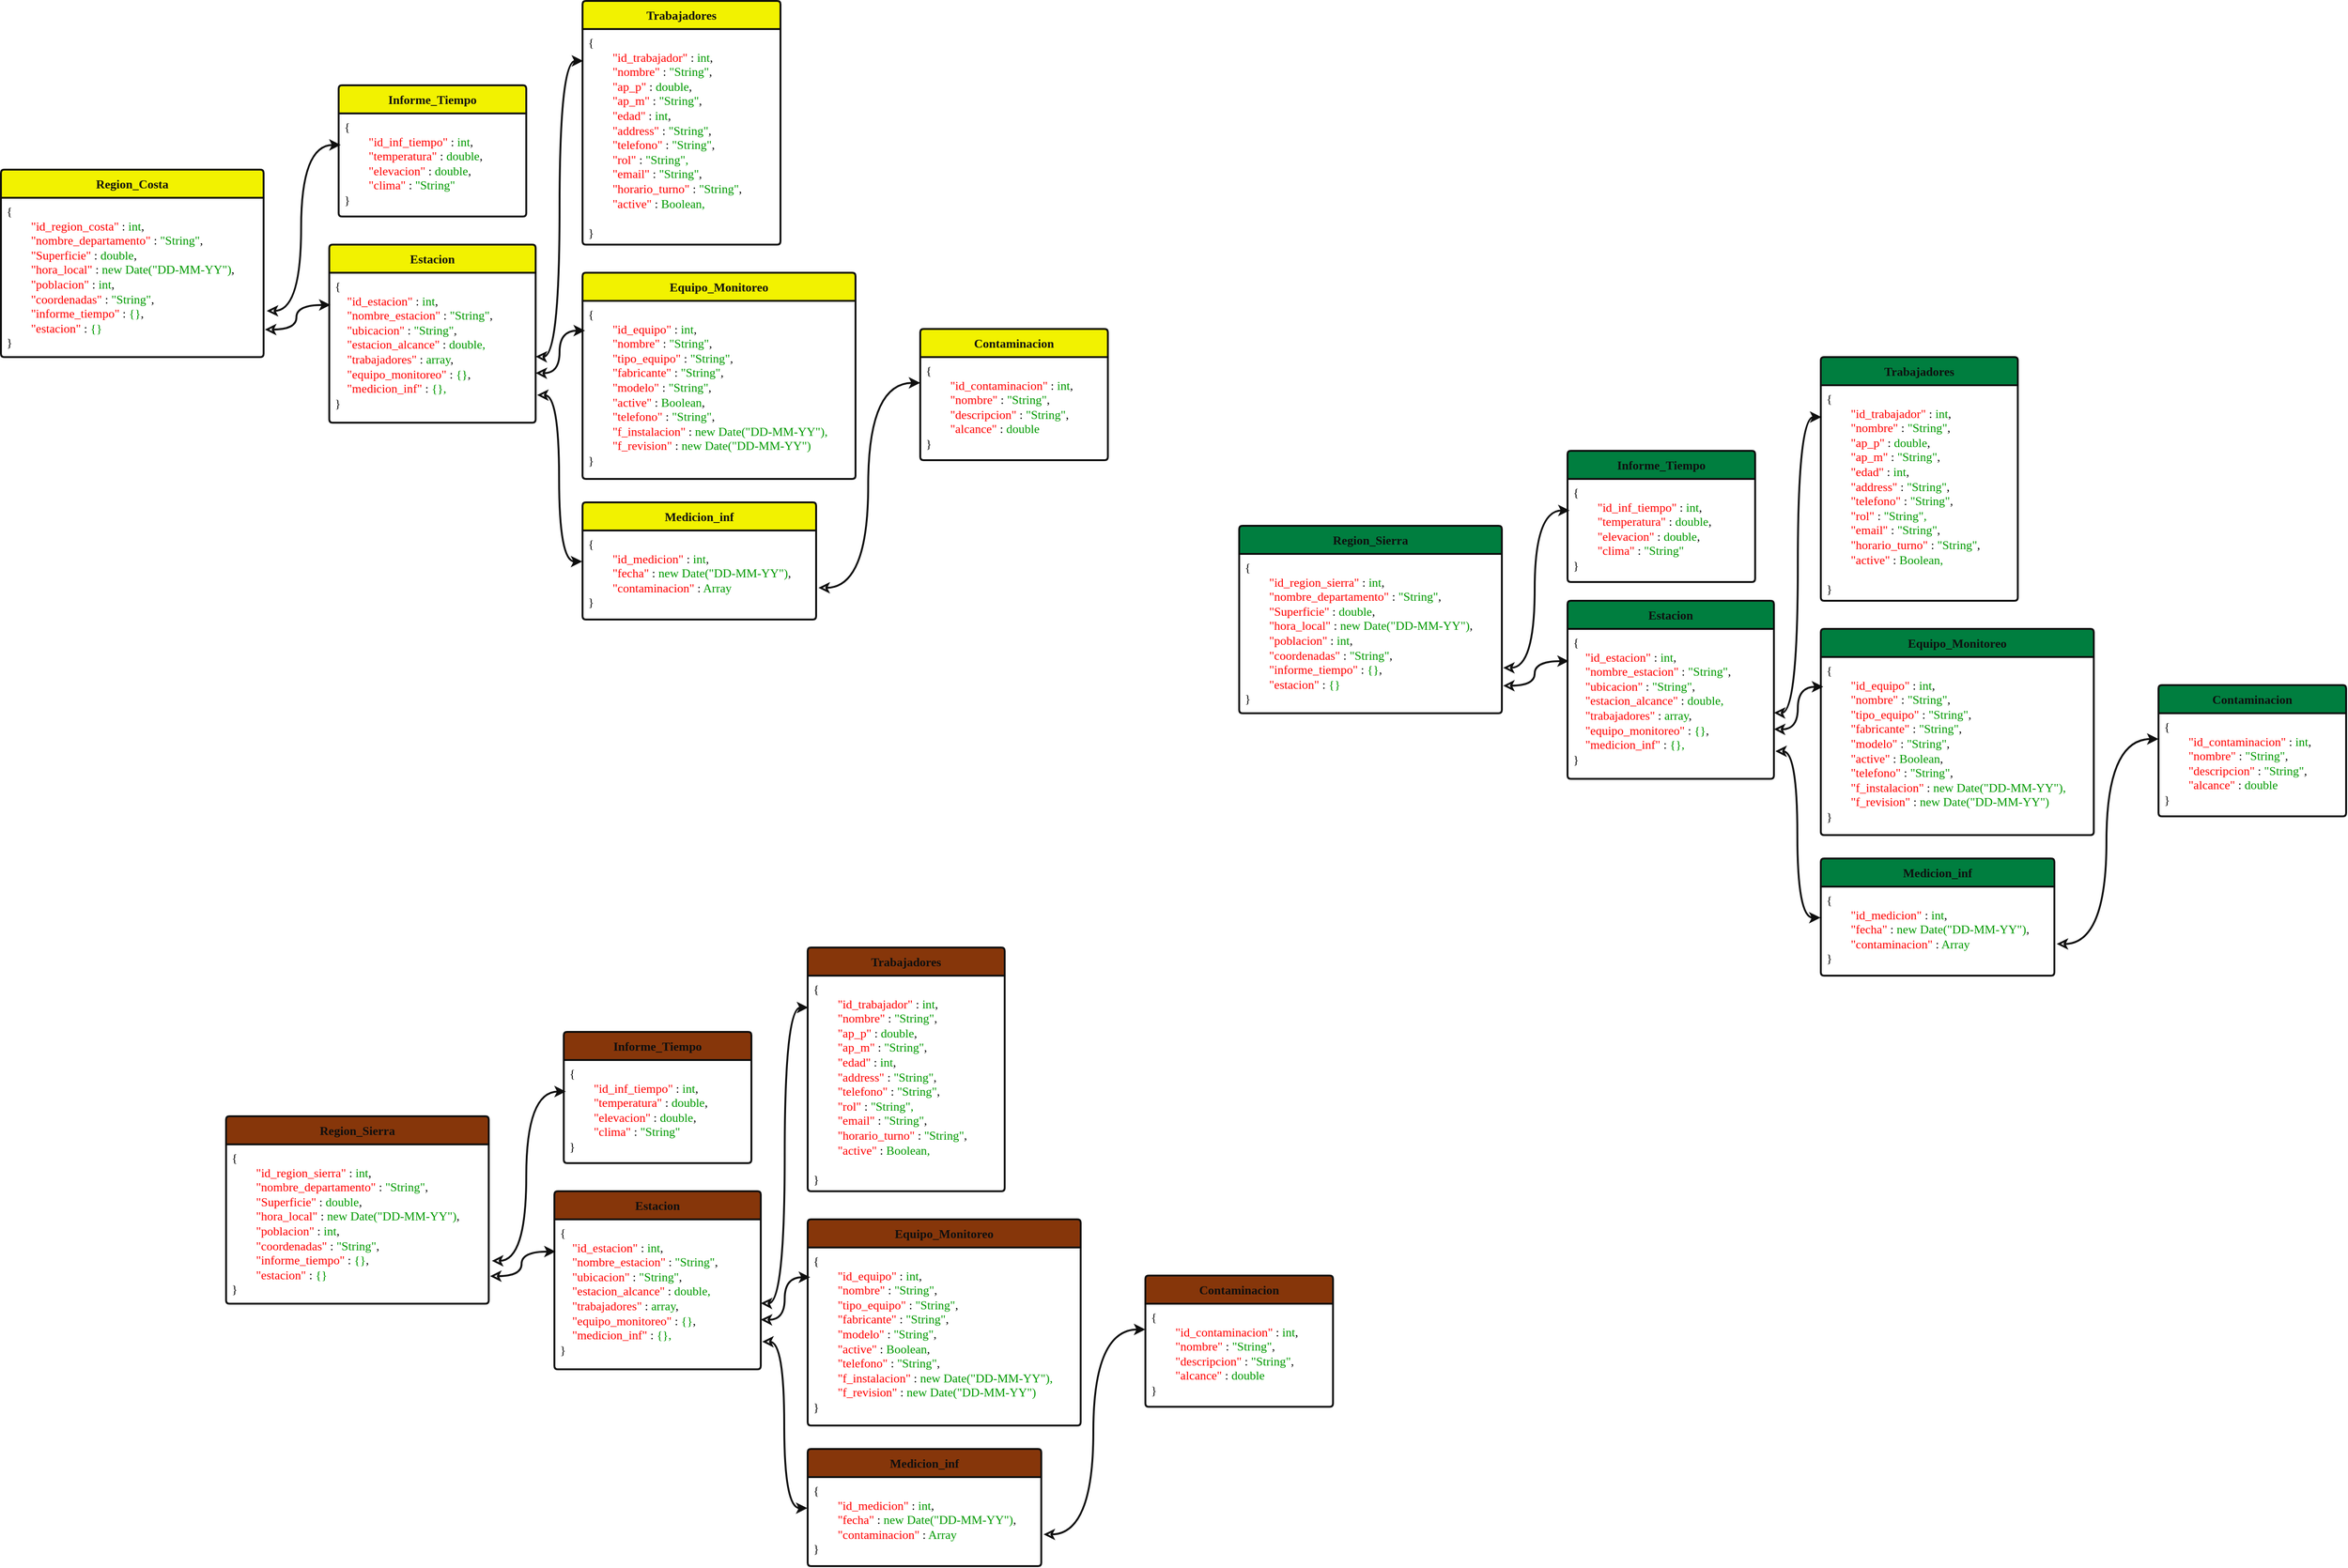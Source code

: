 <mxfile version="21.3.8" type="github">
  <diagram name="Página-1" id="WMEyhKcaEuoWZAi4I8aA">
    <mxGraphModel dx="3970" dy="1568" grid="1" gridSize="11" guides="1" tooltips="1" connect="1" arrows="1" fold="1" page="1" pageScale="1" pageWidth="827" pageHeight="1169" math="0" shadow="0">
      <root>
        <mxCell id="0" />
        <mxCell id="1" parent="0" />
        <mxCell id="JJ6pGFsBF1nlRodCM9yX-1" value="&lt;font face=&quot;Comic Sans MS&quot; style=&quot;font-size: 13px;&quot;&gt;&lt;b style=&quot;font-size: 13px;&quot;&gt;Region_Costa&lt;/b&gt;&lt;/font&gt;" style="swimlane;childLayout=stackLayout;horizontal=1;startSize=30;horizontalStack=0;rounded=1;fontSize=13;fontStyle=0;strokeWidth=2;resizeParent=0;resizeLast=1;shadow=0;dashed=0;align=center;arcSize=4;whiteSpace=wrap;html=1;labelBackgroundColor=none;fillColor=#F2F200;fontColor=#0F0F0F;strokeColor=#0F0F0F;swimlaneLine=1;gradientColor=none;swimlaneFillColor=#FFFFFF;" parent="1" vertex="1">
          <mxGeometry x="-800" y="230" width="280" height="200" as="geometry" />
        </mxCell>
        <mxCell id="JJ6pGFsBF1nlRodCM9yX-2" value="&lt;font face=&quot;Comic Sans MS&quot; style=&quot;font-size: 13px;&quot;&gt;&lt;font color=&quot;#0f0f0f&quot; style=&quot;font-size: 13px;&quot;&gt;{&lt;/font&gt;&lt;br style=&quot;font-size: 13px;&quot;&gt;&lt;span style=&quot;white-space: pre; font-size: 13px;&quot;&gt;&lt;span style=&quot;color: rgb(15, 15, 15); white-space: pre; font-size: 13px;&quot;&gt;&#x9;&lt;/span&gt;&lt;font color=&quot;#ff0000&quot; style=&quot;font-size: 13px;&quot;&gt;&quot;&lt;/font&gt;&lt;/span&gt;&lt;font color=&quot;#ff0000&quot; style=&quot;font-size: 13px;&quot;&gt;id_region_costa&quot;&lt;/font&gt;&lt;/font&gt;&lt;font face=&quot;Comic Sans MS&quot; style=&quot;font-size: 13px;&quot;&gt;&lt;font color=&quot;#0f0f0f&quot; style=&quot;font-size: 13px;&quot;&gt; : &lt;/font&gt;&lt;font color=&quot;#009900&quot; style=&quot;font-size: 13px;&quot;&gt;int&lt;/font&gt;&lt;font color=&quot;#0f0f0f&quot; style=&quot;font-size: 13px;&quot;&gt;,&lt;/font&gt;&lt;br style=&quot;font-size: 13px;&quot;&gt;&lt;span style=&quot;color: rgb(15, 15, 15); white-space: pre; font-size: 13px;&quot;&gt;&#x9;&lt;/span&gt;&lt;font color=&quot;#ff0000&quot; style=&quot;font-size: 13px;&quot;&gt;&quot;nombre_departamento&quot;&lt;/font&gt;&lt;/font&gt;&lt;font face=&quot;Comic Sans MS&quot; style=&quot;font-size: 13px;&quot;&gt;&lt;font color=&quot;#0f0f0f&quot; style=&quot;font-size: 13px;&quot;&gt; : &lt;/font&gt;&lt;font color=&quot;#009900&quot; style=&quot;font-size: 13px;&quot;&gt;&quot;String&quot;&lt;/font&gt;&lt;font color=&quot;#0f0f0f&quot; style=&quot;font-size: 13px;&quot;&gt;,&lt;/font&gt;&lt;br style=&quot;font-size: 13px;&quot;&gt;&lt;span style=&quot;color: rgb(15, 15, 15); white-space: pre; font-size: 13px;&quot;&gt;&#x9;&lt;/span&gt;&lt;font color=&quot;#ff0000&quot; style=&quot;font-size: 13px;&quot;&gt;&quot;Superficie&quot; &lt;/font&gt;&lt;/font&gt;&lt;font face=&quot;Comic Sans MS&quot; style=&quot;font-size: 13px;&quot;&gt;&lt;font color=&quot;#0f0f0f&quot; style=&quot;font-size: 13px;&quot;&gt;: &lt;/font&gt;&lt;font color=&quot;#009900&quot; style=&quot;font-size: 13px;&quot;&gt;double&lt;/font&gt;&lt;font color=&quot;#0f0f0f&quot; style=&quot;font-size: 13px;&quot;&gt;,&lt;/font&gt;&lt;br style=&quot;font-size: 13px;&quot;&gt;&lt;span style=&quot;color: rgb(15, 15, 15); white-space: pre; font-size: 13px;&quot;&gt;&#x9;&lt;/span&gt;&lt;font color=&quot;#ff0000&quot; style=&quot;font-size: 13px;&quot;&gt;&quot;hora_local&quot;&lt;/font&gt;&lt;/font&gt;&lt;font face=&quot;Comic Sans MS&quot; style=&quot;font-size: 13px;&quot;&gt;&lt;font color=&quot;#0f0f0f&quot; style=&quot;font-size: 13px;&quot;&gt; : &lt;/font&gt;&lt;font color=&quot;#009900&quot; style=&quot;font-size: 13px;&quot;&gt;new Date(&quot;DD-MM-YY&quot;)&lt;/font&gt;&lt;font color=&quot;#0f0f0f&quot; style=&quot;font-size: 13px;&quot;&gt;,&lt;/font&gt;&lt;br style=&quot;font-size: 13px;&quot;&gt;&lt;span style=&quot;color: rgb(15, 15, 15); white-space: pre; font-size: 13px;&quot;&gt;&#x9;&lt;/span&gt;&lt;font color=&quot;#ff0000&quot; style=&quot;font-size: 13px;&quot;&gt;&quot;poblacion&quot;&lt;/font&gt;&lt;/font&gt;&lt;font face=&quot;Comic Sans MS&quot; style=&quot;font-size: 13px;&quot;&gt;&lt;font color=&quot;#0f0f0f&quot; style=&quot;font-size: 13px;&quot;&gt; : &lt;/font&gt;&lt;font color=&quot;#009900&quot; style=&quot;font-size: 13px;&quot;&gt;int&lt;/font&gt;&lt;font color=&quot;#0f0f0f&quot; style=&quot;font-size: 13px;&quot;&gt;,&lt;/font&gt;&lt;br style=&quot;font-size: 13px;&quot;&gt;&lt;span style=&quot;white-space: pre; font-size: 13px;&quot;&gt;&lt;span style=&quot;color: rgb(15, 15, 15); white-space: pre; font-size: 13px;&quot;&gt;&#x9;&lt;/span&gt;&lt;font color=&quot;#ff0000&quot; style=&quot;font-size: 13px;&quot;&gt;&quot;coordenadas&quot;&lt;/font&gt;&lt;font color=&quot;#0f0f0f&quot; style=&quot;font-size: 13px;&quot;&gt; : &lt;/font&gt;&lt;font color=&quot;#009900&quot; style=&quot;font-size: 13px;&quot;&gt;&quot;String&quot;&lt;/font&gt;&lt;font color=&quot;#0f0f0f&quot; style=&quot;font-size: 13px;&quot;&gt;,&lt;br style=&quot;font-size: 13px;&quot;&gt;&lt;/font&gt;&lt;span style=&quot;color: rgb(15, 15, 15); white-space: pre; font-size: 13px;&quot;&gt;&#x9;&lt;/span&gt;&lt;font color=&quot;#ff0000&quot; style=&quot;font-size: 13px;&quot;&gt;&quot;informe_tiempo&quot;&lt;/font&gt;&lt;font color=&quot;#0f0f0f&quot; style=&quot;font-size: 13px;&quot;&gt; : &lt;/font&gt;&lt;font color=&quot;#009900&quot; style=&quot;font-size: 13px;&quot;&gt;{}&lt;/font&gt;&lt;font color=&quot;#0f0f0f&quot; style=&quot;font-size: 13px;&quot;&gt;,&lt;br style=&quot;font-size: 13px;&quot;&gt;&lt;/font&gt;&lt;span style=&quot;color: rgb(15, 15, 15); white-space: pre; font-size: 13px;&quot;&gt;&#x9;&lt;/span&gt;&lt;font color=&quot;#ff0000&quot; style=&quot;font-size: 13px;&quot;&gt;&quot;estacion&quot;&lt;/font&gt;&lt;font color=&quot;#0f0f0f&quot; style=&quot;font-size: 13px;&quot;&gt; : &lt;/font&gt;&lt;font color=&quot;#009900&quot; style=&quot;font-size: 13px;&quot;&gt;{}&#x9;&lt;/font&gt;&lt;/span&gt;&lt;br style=&quot;font-size: 13px;&quot;&gt;&lt;font color=&quot;#0f0f0f&quot; style=&quot;font-size: 13px;&quot;&gt;}&lt;/font&gt;&lt;/font&gt;" style="align=left;strokeColor=none;fillColor=none;spacingLeft=4;fontSize=13;verticalAlign=top;resizable=0;rotatable=0;part=1;html=1;" parent="JJ6pGFsBF1nlRodCM9yX-1" vertex="1">
          <mxGeometry y="30" width="280" height="170" as="geometry" />
        </mxCell>
        <mxCell id="JJ6pGFsBF1nlRodCM9yX-4" value="&lt;font face=&quot;Comic Sans MS&quot;&gt;&lt;b&gt;Informe_Tiempo&lt;/b&gt;&lt;/font&gt;" style="swimlane;childLayout=stackLayout;horizontal=1;startSize=30;horizontalStack=0;rounded=1;fontSize=13;fontStyle=0;strokeWidth=2;resizeParent=0;resizeLast=1;shadow=0;dashed=0;align=center;arcSize=4;whiteSpace=wrap;html=1;labelBackgroundColor=none;fillColor=#F2F200;fontColor=#0F0F0F;strokeColor=#0F0F0F;swimlaneLine=1;gradientColor=none;swimlaneFillColor=#FFFFFF;" parent="1" vertex="1">
          <mxGeometry x="-440" y="140" width="200" height="140" as="geometry" />
        </mxCell>
        <mxCell id="JJ6pGFsBF1nlRodCM9yX-5" value="&lt;font face=&quot;Comic Sans MS&quot; style=&quot;font-size: 13px;&quot;&gt;&lt;font color=&quot;#0f0f0f&quot; style=&quot;font-size: 13px;&quot;&gt;{&lt;/font&gt;&lt;br style=&quot;font-size: 13px;&quot;&gt;&lt;span style=&quot;white-space: pre; font-size: 13px;&quot;&gt;&lt;span style=&quot;color: rgb(15, 15, 15); white-space: pre; font-size: 13px;&quot;&gt;&#x9;&lt;/span&gt;&lt;font color=&quot;#ff0000&quot; style=&quot;font-size: 13px;&quot;&gt;&quot;&lt;/font&gt;&lt;/span&gt;&lt;font color=&quot;#ff0000&quot; style=&quot;font-size: 13px;&quot;&gt;id_inf_tiempo&quot;&lt;/font&gt;&lt;/font&gt;&lt;font face=&quot;Comic Sans MS&quot; style=&quot;font-size: 13px;&quot;&gt;&lt;font color=&quot;#0f0f0f&quot; style=&quot;font-size: 13px;&quot;&gt; : &lt;/font&gt;&lt;font color=&quot;#009900&quot; style=&quot;font-size: 13px;&quot;&gt;int&lt;/font&gt;&lt;font color=&quot;#0f0f0f&quot; style=&quot;font-size: 13px;&quot;&gt;,&lt;/font&gt;&lt;br style=&quot;font-size: 13px;&quot;&gt;&lt;span style=&quot;color: rgb(15, 15, 15); white-space: pre; font-size: 13px;&quot;&gt;&#x9;&lt;/span&gt;&lt;font color=&quot;#ff0000&quot; style=&quot;font-size: 13px;&quot;&gt;&quot;temperatura&quot;&lt;/font&gt;&lt;/font&gt;&lt;font face=&quot;Comic Sans MS&quot; style=&quot;font-size: 13px;&quot;&gt;&lt;font color=&quot;#0f0f0f&quot; style=&quot;font-size: 13px;&quot;&gt; : &lt;/font&gt;&lt;font color=&quot;#009900&quot; style=&quot;font-size: 13px;&quot;&gt;double&lt;/font&gt;&lt;font color=&quot;#0f0f0f&quot; style=&quot;font-size: 13px;&quot;&gt;,&lt;/font&gt;&lt;br style=&quot;font-size: 13px;&quot;&gt;&lt;span style=&quot;color: rgb(15, 15, 15); white-space: pre; font-size: 13px;&quot;&gt;&#x9;&lt;/span&gt;&lt;font color=&quot;#ff0000&quot; style=&quot;font-size: 13px;&quot;&gt;&quot;elevacion&quot; &lt;/font&gt;&lt;/font&gt;&lt;font face=&quot;Comic Sans MS&quot; style=&quot;font-size: 13px;&quot;&gt;&lt;font color=&quot;#0f0f0f&quot; style=&quot;font-size: 13px;&quot;&gt;: &lt;/font&gt;&lt;font color=&quot;#009900&quot; style=&quot;font-size: 13px;&quot;&gt;double&lt;/font&gt;&lt;font color=&quot;#0f0f0f&quot; style=&quot;font-size: 13px;&quot;&gt;,&lt;/font&gt;&lt;br style=&quot;font-size: 13px;&quot;&gt;&lt;span style=&quot;color: rgb(15, 15, 15); white-space: pre; font-size: 13px;&quot;&gt;&#x9;&lt;/span&gt;&lt;font color=&quot;#ff0000&quot; style=&quot;font-size: 13px;&quot;&gt;&quot;clima&quot;&lt;/font&gt;&lt;/font&gt;&lt;font face=&quot;Comic Sans MS&quot; style=&quot;font-size: 13px;&quot;&gt;&lt;font color=&quot;#0f0f0f&quot; style=&quot;font-size: 13px;&quot;&gt; : &lt;/font&gt;&lt;font color=&quot;#009900&quot; style=&quot;font-size: 13px;&quot;&gt;&quot;String&quot;&lt;/font&gt;&lt;/font&gt;&lt;font face=&quot;Comic Sans MS&quot; style=&quot;font-size: 13px;&quot;&gt;&lt;span style=&quot;white-space: pre; font-size: 13px;&quot;&gt;&lt;font color=&quot;#009900&quot; style=&quot;font-size: 13px;&quot;&gt;&#x9;&lt;/font&gt;&lt;/span&gt;&lt;br style=&quot;font-size: 13px;&quot;&gt;&lt;font color=&quot;#0f0f0f&quot; style=&quot;font-size: 13px;&quot;&gt;}&lt;/font&gt;&lt;/font&gt;" style="align=left;strokeColor=none;fillColor=none;spacingLeft=4;fontSize=13;verticalAlign=top;resizable=0;rotatable=0;part=1;html=1;" parent="JJ6pGFsBF1nlRodCM9yX-4" vertex="1">
          <mxGeometry y="30" width="200" height="110" as="geometry" />
        </mxCell>
        <mxCell id="JJ6pGFsBF1nlRodCM9yX-8" value="" style="endArrow=classic;html=1;rounded=0;elbow=vertical;edgeStyle=orthogonalEdgeStyle;curved=1;startArrow=classic;startFill=0;strokeColor=#0F0F0F;fillColor=#cdeb8b;shadow=0;strokeWidth=2;entryX=0.011;entryY=0.306;entryDx=0;entryDy=0;entryPerimeter=0;exitX=1.012;exitY=0.71;exitDx=0;exitDy=0;exitPerimeter=0;" parent="1" target="JJ6pGFsBF1nlRodCM9yX-5" edge="1" source="JJ6pGFsBF1nlRodCM9yX-2">
          <mxGeometry width="50" height="50" relative="1" as="geometry">
            <mxPoint x="-520" y="280" as="sourcePoint" />
            <mxPoint x="-450" y="90" as="targetPoint" />
          </mxGeometry>
        </mxCell>
        <mxCell id="JJ6pGFsBF1nlRodCM9yX-9" value="&lt;font face=&quot;Comic Sans MS&quot;&gt;&lt;b&gt;Estacion&lt;/b&gt;&lt;/font&gt;" style="swimlane;childLayout=stackLayout;horizontal=1;startSize=30;horizontalStack=0;rounded=1;fontSize=13;fontStyle=0;strokeWidth=2;resizeParent=0;resizeLast=1;shadow=0;dashed=0;align=center;arcSize=4;whiteSpace=wrap;html=1;labelBackgroundColor=none;fillColor=#F2F200;fontColor=#0F0F0F;strokeColor=#0F0F0F;swimlaneLine=1;gradientColor=none;swimlaneFillColor=#FFFFFF;" parent="1" vertex="1">
          <mxGeometry x="-450" y="310" width="220" height="190" as="geometry" />
        </mxCell>
        <mxCell id="JJ6pGFsBF1nlRodCM9yX-10" value="&lt;font face=&quot;Comic Sans MS&quot; style=&quot;font-size: 13px;&quot;&gt;&lt;font color=&quot;#0f0f0f&quot; style=&quot;font-size: 13px;&quot;&gt;{&lt;/font&gt;&lt;br style=&quot;font-size: 13px;&quot;&gt;&lt;span style=&quot;font-size: 13px;&quot;&gt;&lt;span style=&quot;color: rgb(15, 15, 15); font-size: 13px;&quot;&gt;&lt;span style=&quot;white-space: pre;&quot;&gt;&amp;nbsp;&amp;nbsp;&amp;nbsp;&amp;nbsp;&lt;/span&gt;&lt;/span&gt;&lt;font color=&quot;#ff0000&quot; style=&quot;font-size: 13px;&quot;&gt;&quot;&lt;/font&gt;&lt;/span&gt;&lt;font color=&quot;#ff0000&quot; style=&quot;font-size: 13px;&quot;&gt;id_estacion&quot;&lt;/font&gt;&lt;/font&gt;&lt;font face=&quot;Comic Sans MS&quot; style=&quot;font-size: 13px;&quot;&gt;&lt;font color=&quot;#0f0f0f&quot; style=&quot;font-size: 13px;&quot;&gt; : &lt;/font&gt;&lt;font color=&quot;#009900&quot; style=&quot;font-size: 13px;&quot;&gt;int&lt;/font&gt;&lt;font color=&quot;#0f0f0f&quot; style=&quot;font-size: 13px;&quot;&gt;,&lt;/font&gt;&lt;br style=&quot;font-size: 13px;&quot;&gt;&lt;span style=&quot;color: rgb(15, 15, 15); font-size: 13px;&quot;&gt;&lt;span style=&quot;white-space: pre;&quot;&gt;&amp;nbsp;&amp;nbsp;&amp;nbsp;&amp;nbsp;&lt;/span&gt;&lt;/span&gt;&lt;font color=&quot;#ff0000&quot; style=&quot;font-size: 13px;&quot;&gt;&quot;nombre_estacion&quot;&lt;/font&gt;&lt;/font&gt;&lt;font face=&quot;Comic Sans MS&quot; style=&quot;font-size: 13px;&quot;&gt;&lt;font color=&quot;#0f0f0f&quot; style=&quot;font-size: 13px;&quot;&gt; : &lt;/font&gt;&lt;font color=&quot;#009900&quot; style=&quot;font-size: 13px;&quot;&gt;&quot;String&quot;&lt;/font&gt;&lt;font color=&quot;#0f0f0f&quot; style=&quot;font-size: 13px;&quot;&gt;,&lt;/font&gt;&lt;br style=&quot;font-size: 13px;&quot;&gt;&lt;span style=&quot;color: rgb(15, 15, 15); font-size: 13px;&quot;&gt;&lt;span style=&quot;white-space: pre;&quot;&gt;&amp;nbsp;&amp;nbsp;&amp;nbsp;&amp;nbsp;&lt;/span&gt;&lt;/span&gt;&lt;font color=&quot;#ff0000&quot; style=&quot;font-size: 13px;&quot;&gt;&quot;ubicacion&quot; &lt;/font&gt;&lt;/font&gt;&lt;font face=&quot;Comic Sans MS&quot; style=&quot;font-size: 13px;&quot;&gt;&lt;font color=&quot;#0f0f0f&quot; style=&quot;font-size: 13px;&quot;&gt;: &lt;/font&gt;&lt;font color=&quot;#009900&quot; style=&quot;font-size: 13px;&quot;&gt;&quot;String&quot;&lt;/font&gt;&lt;font color=&quot;#0f0f0f&quot; style=&quot;font-size: 13px;&quot;&gt;,&lt;/font&gt;&lt;br style=&quot;font-size: 13px;&quot;&gt;&lt;span style=&quot;color: rgb(15, 15, 15); font-size: 13px;&quot;&gt;&lt;span style=&quot;white-space: pre;&quot;&gt;&amp;nbsp;&amp;nbsp;&amp;nbsp;&amp;nbsp;&lt;/span&gt;&lt;/span&gt;&lt;font color=&quot;#ff0000&quot; style=&quot;font-size: 13px;&quot;&gt;&quot;estacion_alcance&quot;&lt;/font&gt;&lt;/font&gt;&lt;font face=&quot;Comic Sans MS&quot; style=&quot;font-size: 13px;&quot;&gt;&lt;font color=&quot;#0f0f0f&quot; style=&quot;font-size: 13px;&quot;&gt; : &lt;/font&gt;&lt;font color=&quot;#009900&quot; style=&quot;font-size: 13px;&quot;&gt;double,&lt;br&gt;&lt;/font&gt;&lt;/font&gt;&lt;font face=&quot;Comic Sans MS&quot;&gt;&lt;font color=&quot;#ff0000&quot;&gt;&amp;nbsp; &amp;nbsp; &quot;trabajadores&quot;&lt;/font&gt;&lt;/font&gt;&lt;font face=&quot;Comic Sans MS&quot;&gt;&lt;font color=&quot;#0f0f0f&quot;&gt;&amp;nbsp;:&amp;nbsp;&lt;/font&gt;&lt;font color=&quot;#009900&quot;&gt;array&lt;/font&gt;&lt;font color=&quot;#0f0f0f&quot;&gt;,&lt;/font&gt;&lt;br&gt;&lt;span style=&quot;white-space: pre;&quot;&gt;&amp;nbsp;&amp;nbsp;&amp;nbsp;&amp;nbsp;&lt;/span&gt;&lt;font color=&quot;#ff0000&quot;&gt;&quot;equipo_monitoreo&quot;&amp;nbsp;&lt;/font&gt;&lt;/font&gt;&lt;font face=&quot;Comic Sans MS&quot;&gt;&lt;font color=&quot;#0f0f0f&quot;&gt;: &lt;/font&gt;&lt;font color=&quot;#009900&quot;&gt;{}&lt;/font&gt;&lt;font color=&quot;#0f0f0f&quot;&gt;,&lt;/font&gt;&lt;br&gt;&lt;span style=&quot;color: rgb(15, 15, 15);&quot;&gt;&lt;span style=&quot;white-space: pre;&quot;&gt;&amp;nbsp;&amp;nbsp;&amp;nbsp;&amp;nbsp;&lt;/span&gt;&lt;/span&gt;&lt;font color=&quot;#ff0000&quot;&gt;&quot;medicion_inf&quot;&lt;/font&gt;&lt;/font&gt;&lt;font face=&quot;Comic Sans MS&quot;&gt;&lt;font color=&quot;#0f0f0f&quot;&gt;&amp;nbsp;:&amp;nbsp;&lt;/font&gt;&lt;font color=&quot;#009900&quot;&gt;{},&lt;/font&gt;&lt;/font&gt;&lt;font face=&quot;Comic Sans MS&quot; style=&quot;font-size: 13px;&quot;&gt;&lt;span style=&quot;font-size: 13px;&quot;&gt;&lt;font color=&quot;#009900&quot; style=&quot;font-size: 13px;&quot;&gt;&lt;span style=&quot;white-space: pre;&quot;&gt;&amp;nbsp;&lt;/span&gt;&lt;/font&gt;&lt;/span&gt;&lt;br style=&quot;font-size: 13px;&quot;&gt;&lt;font color=&quot;#0f0f0f&quot; style=&quot;font-size: 13px;&quot;&gt;}&lt;/font&gt;&lt;/font&gt;" style="align=left;strokeColor=none;fillColor=none;spacingLeft=4;fontSize=13;verticalAlign=top;resizable=0;rotatable=0;part=1;html=1;" parent="JJ6pGFsBF1nlRodCM9yX-9" vertex="1">
          <mxGeometry y="30" width="220" height="160" as="geometry" />
        </mxCell>
        <mxCell id="JJ6pGFsBF1nlRodCM9yX-11" value="" style="endArrow=classic;html=1;rounded=0;elbow=vertical;edgeStyle=orthogonalEdgeStyle;curved=1;startArrow=classic;startFill=0;strokeColor=#0F0F0F;fillColor=#cdeb8b;shadow=0;strokeWidth=2;exitX=1.005;exitY=0.827;exitDx=0;exitDy=0;exitPerimeter=0;entryX=0.006;entryY=0.215;entryDx=0;entryDy=0;entryPerimeter=0;" parent="1" source="JJ6pGFsBF1nlRodCM9yX-2" target="JJ6pGFsBF1nlRodCM9yX-10" edge="1">
          <mxGeometry width="50" height="50" relative="1" as="geometry">
            <mxPoint x="-510" y="250" as="sourcePoint" />
            <mxPoint x="-440" y="110" as="targetPoint" />
          </mxGeometry>
        </mxCell>
        <mxCell id="JJ6pGFsBF1nlRodCM9yX-12" value="&lt;font face=&quot;Comic Sans MS&quot;&gt;&lt;b&gt;Trabajadores&lt;/b&gt;&lt;/font&gt;" style="swimlane;childLayout=stackLayout;horizontal=1;startSize=30;horizontalStack=0;rounded=1;fontSize=13;fontStyle=0;strokeWidth=2;resizeParent=0;resizeLast=1;shadow=0;dashed=0;align=center;arcSize=4;whiteSpace=wrap;html=1;labelBackgroundColor=none;fillColor=#F2F200;fontColor=#0F0F0F;strokeColor=#0F0F0F;swimlaneLine=1;gradientColor=none;swimlaneFillColor=#FFFFFF;" parent="1" vertex="1">
          <mxGeometry x="-180" y="50" width="211" height="260" as="geometry" />
        </mxCell>
        <mxCell id="JJ6pGFsBF1nlRodCM9yX-13" value="&lt;font face=&quot;Comic Sans MS&quot; style=&quot;font-size: 13px;&quot;&gt;&lt;font color=&quot;#0f0f0f&quot; style=&quot;font-size: 13px;&quot;&gt;{&lt;/font&gt;&lt;br style=&quot;font-size: 13px;&quot;&gt;&lt;span style=&quot;font-size: 13px;&quot;&gt;&lt;span style=&quot;color: rgb(15, 15, 15); font-size: 13px;&quot;&gt;&lt;span style=&quot;white-space: pre;&quot;&gt;&amp;nbsp;&amp;nbsp;&amp;nbsp;&amp;nbsp;&lt;span style=&quot;white-space: pre;&quot;&gt;&#x9;&lt;/span&gt;&lt;/span&gt;&lt;/span&gt;&lt;font color=&quot;#ff0000&quot; style=&quot;font-size: 13px;&quot;&gt;&quot;id_trabajador&lt;/font&gt;&lt;/span&gt;&lt;font color=&quot;#ff0000&quot; style=&quot;font-size: 13px;&quot;&gt;&quot;&lt;/font&gt;&lt;/font&gt;&lt;font face=&quot;Comic Sans MS&quot; style=&quot;font-size: 13px;&quot;&gt;&lt;font color=&quot;#0f0f0f&quot; style=&quot;font-size: 13px;&quot;&gt; : &lt;/font&gt;&lt;font color=&quot;#009900&quot; style=&quot;font-size: 13px;&quot;&gt;int&lt;/font&gt;&lt;font color=&quot;#0f0f0f&quot; style=&quot;font-size: 13px;&quot;&gt;,&lt;/font&gt;&lt;br style=&quot;font-size: 13px;&quot;&gt;&lt;span style=&quot;color: rgb(15, 15, 15); font-size: 13px;&quot;&gt;&lt;span style=&quot;white-space: pre;&quot;&gt;&amp;nbsp;&amp;nbsp;&amp;nbsp;&amp;nbsp;&lt;span style=&quot;white-space: pre;&quot;&gt;&#x9;&lt;/span&gt;&lt;/span&gt;&lt;/span&gt;&lt;font color=&quot;#ff0000&quot; style=&quot;font-size: 13px;&quot;&gt;&quot;nombre&quot;&lt;/font&gt;&lt;/font&gt;&lt;font face=&quot;Comic Sans MS&quot; style=&quot;font-size: 13px;&quot;&gt;&lt;font color=&quot;#0f0f0f&quot; style=&quot;font-size: 13px;&quot;&gt; : &lt;/font&gt;&lt;font color=&quot;#009900&quot; style=&quot;font-size: 13px;&quot;&gt;&quot;String&quot;&lt;/font&gt;&lt;font color=&quot;#0f0f0f&quot; style=&quot;font-size: 13px;&quot;&gt;,&lt;/font&gt;&lt;br style=&quot;font-size: 13px;&quot;&gt;&lt;span style=&quot;color: rgb(15, 15, 15); font-size: 13px;&quot;&gt;&lt;span style=&quot;white-space: pre;&quot;&gt;&amp;nbsp;&amp;nbsp;&amp;nbsp;&amp;nbsp;&lt;span style=&quot;white-space: pre;&quot;&gt;&#x9;&lt;/span&gt;&lt;/span&gt;&lt;/span&gt;&lt;font color=&quot;#ff0000&quot; style=&quot;font-size: 13px;&quot;&gt;&quot;ap_p&quot; &lt;/font&gt;&lt;/font&gt;&lt;font face=&quot;Comic Sans MS&quot; style=&quot;font-size: 13px;&quot;&gt;&lt;font color=&quot;#0f0f0f&quot; style=&quot;font-size: 13px;&quot;&gt;: &lt;/font&gt;&lt;font color=&quot;#009900&quot; style=&quot;font-size: 13px;&quot;&gt;double&lt;/font&gt;&lt;font color=&quot;#0f0f0f&quot; style=&quot;font-size: 13px;&quot;&gt;,&lt;/font&gt;&lt;br style=&quot;font-size: 13px;&quot;&gt;&lt;span style=&quot;color: rgb(15, 15, 15); font-size: 13px;&quot;&gt;&lt;span style=&quot;white-space: pre;&quot;&gt;&amp;nbsp;&amp;nbsp;&amp;nbsp;&amp;nbsp;&lt;span style=&quot;white-space: pre;&quot;&gt;&#x9;&lt;/span&gt;&lt;/span&gt;&lt;/span&gt;&lt;font color=&quot;#ff0000&quot; style=&quot;font-size: 13px;&quot;&gt;&quot;ap_m&quot;&lt;/font&gt;&lt;/font&gt;&lt;font face=&quot;Comic Sans MS&quot; style=&quot;font-size: 13px;&quot;&gt;&lt;font color=&quot;#0f0f0f&quot; style=&quot;font-size: 13px;&quot;&gt; : &lt;/font&gt;&lt;font color=&quot;#009900&quot; style=&quot;font-size: 13px;&quot;&gt;&quot;String&quot;&lt;/font&gt;&lt;font color=&quot;#0f0f0f&quot; style=&quot;font-size: 13px;&quot;&gt;,&lt;/font&gt;&lt;br style=&quot;font-size: 13px;&quot;&gt;&lt;span style=&quot;color: rgb(15, 15, 15); font-size: 13px;&quot;&gt;&lt;span style=&quot;white-space: pre;&quot;&gt;&amp;nbsp;&amp;nbsp;&amp;nbsp;&amp;nbsp;&lt;span style=&quot;white-space: pre;&quot;&gt;&#x9;&lt;/span&gt;&lt;/span&gt;&lt;/span&gt;&lt;font color=&quot;#ff0000&quot; style=&quot;font-size: 13px;&quot;&gt;&quot;edad&quot;&lt;/font&gt;&lt;/font&gt;&lt;font face=&quot;Comic Sans MS&quot; style=&quot;font-size: 13px;&quot;&gt;&lt;font color=&quot;#0f0f0f&quot; style=&quot;font-size: 13px;&quot;&gt; : &lt;/font&gt;&lt;font color=&quot;#009900&quot; style=&quot;font-size: 13px;&quot;&gt;int&lt;/font&gt;&lt;font color=&quot;#0f0f0f&quot; style=&quot;font-size: 13px;&quot;&gt;,&lt;/font&gt;&lt;br style=&quot;font-size: 13px;&quot;&gt;&lt;font color=&quot;#ff0000&quot; style=&quot;font-size: 13px;&quot;&gt;&amp;nbsp; &amp;nbsp; &lt;span style=&quot;white-space: pre;&quot;&gt;&#x9;&lt;/span&gt;&quot;address&quot;&lt;/font&gt;&lt;font color=&quot;#0f0f0f&quot; style=&quot;font-size: 13px;&quot;&gt; : &lt;/font&gt;&lt;font color=&quot;#009900&quot; style=&quot;font-size: 13px;&quot;&gt;&quot;String&quot;&lt;/font&gt;&lt;font color=&quot;#0f0f0f&quot; style=&quot;font-size: 13px;&quot;&gt;,&lt;br style=&quot;font-size: 13px;&quot;&gt;&lt;/font&gt;&lt;font color=&quot;#ff0000&quot; style=&quot;font-size: 13px;&quot;&gt;&amp;nbsp; &amp;nbsp; &lt;span style=&quot;white-space: pre;&quot;&gt;&#x9;&lt;/span&gt;&quot;telefono&quot;&lt;/font&gt;&lt;font color=&quot;#0f0f0f&quot; style=&quot;font-size: 13px;&quot;&gt; : &lt;/font&gt;&lt;font color=&quot;#009900&quot; style=&quot;font-size: 13px;&quot;&gt;&quot;String&quot;&lt;/font&gt;&lt;font color=&quot;#0f0f0f&quot; style=&quot;font-size: 13px;&quot;&gt;,&lt;br style=&quot;font-size: 13px;&quot;&gt;&lt;/font&gt;&lt;font color=&quot;#ff0000&quot; style=&quot;font-size: 13px;&quot;&gt;&amp;nbsp; &amp;nbsp; &lt;span style=&quot;white-space: pre;&quot;&gt;&#x9;&lt;/span&gt;&quot;rol&quot;&lt;/font&gt;&lt;font color=&quot;#0f0f0f&quot; style=&quot;font-size: 13px;&quot;&gt; : &lt;/font&gt;&lt;font style=&quot;font-size: 13px;&quot;&gt;&lt;font color=&quot;#009900&quot;&gt;&quot;String&quot;,&lt;/font&gt;&lt;font color=&quot;#0f0f0f&quot;&gt;&lt;span style=&quot;white-space-collapse: preserve;&quot;&gt;&lt;br&gt;&lt;/span&gt;&lt;/font&gt;&lt;/font&gt;&lt;/font&gt;&lt;font style=&quot;border-color: var(--border-color); font-family: &amp;quot;Comic Sans MS&amp;quot;;&quot; color=&quot;#ff0000&quot;&gt;&amp;nbsp; &amp;nbsp; &lt;span style=&quot;white-space: pre;&quot;&gt;&#x9;&lt;/span&gt;&quot;email&quot;&lt;/font&gt;&lt;font style=&quot;border-color: var(--border-color); font-family: &amp;quot;Comic Sans MS&amp;quot;;&quot; color=&quot;#0f0f0f&quot;&gt; : &lt;/font&gt;&lt;font style=&quot;border-color: var(--border-color); font-family: &amp;quot;Comic Sans MS&amp;quot;;&quot; color=&quot;#009900&quot;&gt;&quot;String&quot;&lt;/font&gt;&lt;font style=&quot;border-color: var(--border-color); font-family: &amp;quot;Comic Sans MS&amp;quot;;&quot; color=&quot;#0f0f0f&quot;&gt;,&lt;br style=&quot;border-color: var(--border-color);&quot;&gt;&lt;/font&gt;&lt;span style=&quot;border-color: var(--border-color); font-family: &amp;quot;Comic Sans MS&amp;quot;; color: rgb(15, 15, 15);&quot;&gt;&lt;span style=&quot;white-space: pre;&quot;&gt;&amp;nbsp;&amp;nbsp;&amp;nbsp;&amp;nbsp;&lt;span style=&quot;white-space: pre;&quot;&gt;&#x9;&lt;/span&gt;&lt;/span&gt;&lt;/span&gt;&lt;font style=&quot;border-color: var(--border-color); font-family: &amp;quot;Comic Sans MS&amp;quot;;&quot; color=&quot;#ff0000&quot;&gt;&quot;horario_turno&quot;&lt;/font&gt;&lt;font style=&quot;border-color: var(--border-color); font-family: &amp;quot;Comic Sans MS&amp;quot;;&quot; color=&quot;#0f0f0f&quot;&gt; : &lt;/font&gt;&lt;font style=&quot;border-color: var(--border-color); font-family: &amp;quot;Comic Sans MS&amp;quot;;&quot; color=&quot;#009900&quot;&gt;&quot;String&quot;&lt;/font&gt;&lt;font style=&quot;border-color: var(--border-color); font-family: &amp;quot;Comic Sans MS&amp;quot;;&quot; color=&quot;#0f0f0f&quot;&gt;,&lt;br style=&quot;border-color: var(--border-color);&quot;&gt;&lt;/font&gt;&lt;span style=&quot;border-color: var(--border-color); font-family: &amp;quot;Comic Sans MS&amp;quot;; color: rgb(15, 15, 15);&quot;&gt;&lt;span style=&quot;white-space: pre;&quot;&gt;&amp;nbsp;&amp;nbsp;&amp;nbsp;&amp;nbsp;&lt;span style=&quot;white-space: pre;&quot;&gt;&#x9;&lt;/span&gt;&lt;/span&gt;&lt;/span&gt;&lt;font style=&quot;border-color: var(--border-color); font-family: &amp;quot;Comic Sans MS&amp;quot;;&quot; color=&quot;#ff0000&quot;&gt;&quot;active&quot;&lt;/font&gt;&lt;font style=&quot;border-color: var(--border-color); font-family: &amp;quot;Comic Sans MS&amp;quot;;&quot; color=&quot;#0f0f0f&quot;&gt; : &lt;/font&gt;&lt;font style=&quot;border-color: var(--border-color); font-family: &amp;quot;Comic Sans MS&amp;quot;;&quot; color=&quot;#009900&quot;&gt;Boolean,&lt;/font&gt;&lt;font face=&quot;Comic Sans MS&quot; style=&quot;font-size: 13px;&quot;&gt;&lt;span style=&quot;font-size: 13px;&quot;&gt;&lt;font color=&quot;#009900&quot; style=&quot;font-size: 13px;&quot;&gt;&lt;br&gt;&lt;span style=&quot;white-space: pre;&quot;&gt;&amp;nbsp;&amp;nbsp;&amp;nbsp;&amp;nbsp;&lt;/span&gt;&lt;/font&gt;&lt;/span&gt;&lt;br style=&quot;font-size: 13px;&quot;&gt;&lt;font color=&quot;#0f0f0f&quot; style=&quot;font-size: 13px;&quot;&gt;}&lt;/font&gt;&lt;/font&gt;" style="align=left;strokeColor=none;fillColor=none;spacingLeft=4;fontSize=13;verticalAlign=top;resizable=0;rotatable=0;part=1;html=1;" parent="JJ6pGFsBF1nlRodCM9yX-12" vertex="1">
          <mxGeometry y="30" width="211" height="230" as="geometry" />
        </mxCell>
        <mxCell id="JJ6pGFsBF1nlRodCM9yX-14" value="&lt;font face=&quot;Comic Sans MS&quot;&gt;&lt;b&gt;Equipo_Monitoreo&lt;/b&gt;&lt;/font&gt;" style="swimlane;childLayout=stackLayout;horizontal=1;startSize=30;horizontalStack=0;rounded=1;fontSize=13;fontStyle=0;strokeWidth=2;resizeParent=0;resizeLast=1;shadow=0;dashed=0;align=center;arcSize=4;whiteSpace=wrap;html=1;labelBackgroundColor=none;fillColor=#F2F200;fontColor=#0F0F0F;strokeColor=#0F0F0F;swimlaneLine=1;gradientColor=none;swimlaneFillColor=#FFFFFF;" parent="1" vertex="1">
          <mxGeometry x="-180" y="340" width="291" height="220" as="geometry" />
        </mxCell>
        <mxCell id="JJ6pGFsBF1nlRodCM9yX-20" value="" style="endArrow=classic;html=1;rounded=0;elbow=vertical;edgeStyle=orthogonalEdgeStyle;curved=1;startArrow=classic;startFill=0;strokeColor=#0F0F0F;fillColor=#cdeb8b;shadow=0;strokeWidth=2;exitX=1.005;exitY=0.827;exitDx=0;exitDy=0;exitPerimeter=0;entryX=0.003;entryY=0.148;entryDx=0;entryDy=0;entryPerimeter=0;" parent="JJ6pGFsBF1nlRodCM9yX-14" target="JJ6pGFsBF1nlRodCM9yX-13" edge="1">
          <mxGeometry width="50" height="50" relative="1" as="geometry">
            <mxPoint x="-50" y="89.48" as="sourcePoint" />
            <mxPoint x="-20" y="-110" as="targetPoint" />
          </mxGeometry>
        </mxCell>
        <mxCell id="JJ6pGFsBF1nlRodCM9yX-15" value="&lt;font face=&quot;Comic Sans MS&quot; style=&quot;font-size: 13px;&quot;&gt;&lt;font color=&quot;#0f0f0f&quot; style=&quot;font-size: 13px;&quot;&gt;{&lt;/font&gt;&lt;br style=&quot;font-size: 13px;&quot;&gt;&lt;span style=&quot;font-size: 13px;&quot;&gt;&lt;span style=&quot;color: rgb(15, 15, 15); font-size: 13px;&quot;&gt;&lt;span style=&quot;white-space: pre;&quot;&gt;&amp;nbsp;&amp;nbsp;&amp;nbsp;&amp;nbsp;&lt;span style=&quot;white-space: pre;&quot;&gt;&#x9;&lt;/span&gt;&lt;/span&gt;&lt;/span&gt;&lt;font color=&quot;#ff0000&quot; style=&quot;font-size: 13px;&quot;&gt;&quot;id_equipo&lt;/font&gt;&lt;/span&gt;&lt;font color=&quot;#ff0000&quot; style=&quot;font-size: 13px;&quot;&gt;&quot;&lt;/font&gt;&lt;/font&gt;&lt;font face=&quot;Comic Sans MS&quot; style=&quot;font-size: 13px;&quot;&gt;&lt;font color=&quot;#0f0f0f&quot; style=&quot;font-size: 13px;&quot;&gt; : &lt;/font&gt;&lt;font color=&quot;#009900&quot; style=&quot;font-size: 13px;&quot;&gt;int&lt;/font&gt;&lt;font color=&quot;#0f0f0f&quot; style=&quot;font-size: 13px;&quot;&gt;,&lt;/font&gt;&lt;br style=&quot;font-size: 13px;&quot;&gt;&lt;span style=&quot;color: rgb(15, 15, 15); font-size: 13px;&quot;&gt;&lt;span style=&quot;white-space: pre;&quot;&gt;&amp;nbsp;&amp;nbsp;&amp;nbsp;&amp;nbsp;&lt;span style=&quot;white-space: pre;&quot;&gt;&#x9;&lt;/span&gt;&lt;/span&gt;&lt;/span&gt;&lt;font color=&quot;#ff0000&quot; style=&quot;font-size: 13px;&quot;&gt;&quot;nombre&quot;&lt;/font&gt;&lt;/font&gt;&lt;font face=&quot;Comic Sans MS&quot; style=&quot;font-size: 13px;&quot;&gt;&lt;font color=&quot;#0f0f0f&quot; style=&quot;font-size: 13px;&quot;&gt; : &lt;/font&gt;&lt;font color=&quot;#009900&quot; style=&quot;font-size: 13px;&quot;&gt;&quot;String&quot;&lt;/font&gt;&lt;font color=&quot;#0f0f0f&quot; style=&quot;font-size: 13px;&quot;&gt;,&lt;/font&gt;&lt;br style=&quot;font-size: 13px;&quot;&gt;&lt;span style=&quot;color: rgb(15, 15, 15); font-size: 13px;&quot;&gt;&lt;span style=&quot;white-space: pre;&quot;&gt;&amp;nbsp;&amp;nbsp;&amp;nbsp;&amp;nbsp;&lt;span style=&quot;white-space: pre;&quot;&gt;&#x9;&lt;/span&gt;&lt;/span&gt;&lt;/span&gt;&lt;font color=&quot;#ff0000&quot; style=&quot;font-size: 13px;&quot;&gt;&quot;tipo_equipo&quot; &lt;/font&gt;&lt;/font&gt;&lt;font face=&quot;Comic Sans MS&quot; style=&quot;font-size: 13px;&quot;&gt;&lt;font color=&quot;#0f0f0f&quot; style=&quot;font-size: 13px;&quot;&gt;: &lt;/font&gt;&lt;font color=&quot;#009900&quot; style=&quot;font-size: 13px;&quot;&gt;&quot;String&quot;&lt;/font&gt;&lt;font color=&quot;#0f0f0f&quot; style=&quot;font-size: 13px;&quot;&gt;,&lt;/font&gt;&lt;br style=&quot;font-size: 13px;&quot;&gt;&lt;span style=&quot;color: rgb(15, 15, 15); font-size: 13px;&quot;&gt;&lt;span style=&quot;white-space: pre;&quot;&gt;&amp;nbsp;&amp;nbsp;&amp;nbsp;&amp;nbsp;&lt;span style=&quot;white-space: pre;&quot;&gt;&#x9;&lt;/span&gt;&lt;/span&gt;&lt;/span&gt;&lt;font color=&quot;#ff0000&quot; style=&quot;font-size: 13px;&quot;&gt;&quot;fabricante&quot;&lt;/font&gt;&lt;/font&gt;&lt;font face=&quot;Comic Sans MS&quot; style=&quot;font-size: 13px;&quot;&gt;&lt;font color=&quot;#0f0f0f&quot; style=&quot;font-size: 13px;&quot;&gt; : &lt;/font&gt;&lt;font color=&quot;#009900&quot; style=&quot;font-size: 13px;&quot;&gt;&quot;String&quot;&lt;/font&gt;&lt;font color=&quot;#0f0f0f&quot; style=&quot;font-size: 13px;&quot;&gt;,&lt;/font&gt;&lt;br style=&quot;font-size: 13px;&quot;&gt;&lt;span style=&quot;color: rgb(15, 15, 15); font-size: 13px;&quot;&gt;&lt;span style=&quot;white-space: pre;&quot;&gt;&amp;nbsp;&amp;nbsp;&amp;nbsp;&amp;nbsp;&lt;span style=&quot;white-space: pre;&quot;&gt;&#x9;&lt;/span&gt;&lt;/span&gt;&lt;/span&gt;&lt;font color=&quot;#ff0000&quot; style=&quot;font-size: 13px;&quot;&gt;&quot;modelo&quot;&lt;/font&gt;&lt;/font&gt;&lt;font face=&quot;Comic Sans MS&quot; style=&quot;font-size: 13px;&quot;&gt;&lt;font color=&quot;#0f0f0f&quot; style=&quot;font-size: 13px;&quot;&gt; : &lt;/font&gt;&lt;font color=&quot;#009900&quot; style=&quot;font-size: 13px;&quot;&gt;&quot;String&quot;&lt;/font&gt;&lt;font color=&quot;#0f0f0f&quot; style=&quot;font-size: 13px;&quot;&gt;,&lt;/font&gt;&lt;br style=&quot;font-size: 13px;&quot;&gt;&lt;font color=&quot;#ff0000&quot; style=&quot;font-size: 13px;&quot;&gt;&amp;nbsp; &amp;nbsp; &lt;span style=&quot;white-space: pre;&quot;&gt;&#x9;&lt;/span&gt;&quot;active&quot;&lt;/font&gt;&lt;font color=&quot;#0f0f0f&quot; style=&quot;font-size: 13px;&quot;&gt; : &lt;/font&gt;&lt;font color=&quot;#009900&quot; style=&quot;font-size: 13px;&quot;&gt;Boolean&lt;/font&gt;&lt;font color=&quot;#0f0f0f&quot; style=&quot;font-size: 13px;&quot;&gt;,&lt;br style=&quot;font-size: 13px;&quot;&gt;&lt;/font&gt;&lt;font color=&quot;#ff0000&quot; style=&quot;font-size: 13px;&quot;&gt;&amp;nbsp; &amp;nbsp; &lt;span style=&quot;white-space: pre;&quot;&gt;&#x9;&lt;/span&gt;&quot;telefono&quot;&lt;/font&gt;&lt;font color=&quot;#0f0f0f&quot; style=&quot;font-size: 13px;&quot;&gt; : &lt;/font&gt;&lt;font color=&quot;#009900&quot; style=&quot;font-size: 13px;&quot;&gt;&quot;String&quot;&lt;/font&gt;&lt;font color=&quot;#0f0f0f&quot; style=&quot;font-size: 13px;&quot;&gt;,&lt;br style=&quot;font-size: 13px;&quot;&gt;&lt;/font&gt;&lt;font color=&quot;#ff0000&quot; style=&quot;font-size: 13px;&quot;&gt;&amp;nbsp; &amp;nbsp; &lt;span style=&quot;white-space: pre;&quot;&gt;&#x9;&lt;/span&gt;&quot;f_instalacion&quot;&lt;/font&gt;&lt;font color=&quot;#0f0f0f&quot; style=&quot;font-size: 13px;&quot;&gt; : &lt;/font&gt;&lt;font color=&quot;#009900&quot; style=&quot;font-size: 13px;&quot;&gt;new Date(&quot;DD-MM-YY&quot;),&lt;/font&gt;&lt;font style=&quot;font-size: 13px;&quot;&gt;&lt;font color=&quot;#0f0f0f&quot;&gt;&lt;span style=&quot;white-space-collapse: preserve;&quot;&gt;&lt;br&gt;&lt;/span&gt;&lt;/font&gt;&lt;/font&gt;&lt;/font&gt;&lt;font style=&quot;border-color: var(--border-color); font-family: &amp;quot;Comic Sans MS&amp;quot;;&quot; color=&quot;#ff0000&quot;&gt;&amp;nbsp; &amp;nbsp; &lt;span style=&quot;white-space: pre;&quot;&gt;&#x9;&lt;/span&gt;&quot;f_revision&quot;&lt;/font&gt;&lt;font style=&quot;border-color: var(--border-color); font-family: &amp;quot;Comic Sans MS&amp;quot;;&quot; color=&quot;#0f0f0f&quot;&gt; : &lt;/font&gt;&lt;font style=&quot;border-color: var(--border-color); font-family: &amp;quot;Comic Sans MS&amp;quot;;&quot; color=&quot;#009900&quot;&gt;new Date(&quot;DD-MM-YY&quot;)&lt;br&gt;&lt;/font&gt;&lt;font face=&quot;Comic Sans MS&quot; style=&quot;font-size: 13px;&quot;&gt;&lt;font color=&quot;#0f0f0f&quot; style=&quot;font-size: 13px;&quot;&gt;}&lt;/font&gt;&lt;/font&gt;" style="align=left;strokeColor=none;fillColor=none;spacingLeft=4;fontSize=13;verticalAlign=top;resizable=0;rotatable=0;part=1;html=1;" parent="JJ6pGFsBF1nlRodCM9yX-14" vertex="1">
          <mxGeometry y="30" width="291" height="190" as="geometry" />
        </mxCell>
        <mxCell id="JJ6pGFsBF1nlRodCM9yX-16" value="&lt;font face=&quot;Comic Sans MS&quot;&gt;&lt;b&gt;Medicion_inf&lt;/b&gt;&lt;/font&gt;" style="swimlane;childLayout=stackLayout;horizontal=1;startSize=30;horizontalStack=0;rounded=1;fontSize=13;fontStyle=0;strokeWidth=2;resizeParent=0;resizeLast=1;shadow=0;dashed=0;align=center;arcSize=4;whiteSpace=wrap;html=1;labelBackgroundColor=none;fillColor=#F2F200;fontColor=#0F0F0F;strokeColor=#0F0F0F;swimlaneLine=1;gradientColor=none;swimlaneFillColor=#FFFFFF;" parent="1" vertex="1">
          <mxGeometry x="-180" y="585" width="249" height="125" as="geometry" />
        </mxCell>
        <mxCell id="JJ6pGFsBF1nlRodCM9yX-17" value="&lt;font face=&quot;Comic Sans MS&quot; style=&quot;font-size: 13px;&quot;&gt;&lt;font color=&quot;#0f0f0f&quot; style=&quot;font-size: 13px;&quot;&gt;{&lt;/font&gt;&lt;br style=&quot;font-size: 13px;&quot;&gt;&lt;span style=&quot;font-size: 13px;&quot;&gt;&lt;span style=&quot;color: rgb(15, 15, 15); font-size: 13px;&quot;&gt;&lt;span style=&quot;white-space: pre;&quot;&gt;&amp;nbsp;&amp;nbsp;&amp;nbsp;&amp;nbsp;&lt;span style=&quot;white-space: pre;&quot;&gt;&#x9;&lt;/span&gt;&lt;/span&gt;&lt;/span&gt;&lt;font color=&quot;#ff0000&quot; style=&quot;font-size: 13px;&quot;&gt;&quot;id_medicion&lt;/font&gt;&lt;/span&gt;&lt;font color=&quot;#ff0000&quot; style=&quot;font-size: 13px;&quot;&gt;&quot;&lt;/font&gt;&lt;/font&gt;&lt;font face=&quot;Comic Sans MS&quot; style=&quot;font-size: 13px;&quot;&gt;&lt;font color=&quot;#0f0f0f&quot; style=&quot;font-size: 13px;&quot;&gt; : &lt;/font&gt;&lt;font color=&quot;#009900&quot; style=&quot;font-size: 13px;&quot;&gt;int&lt;/font&gt;&lt;font color=&quot;#0f0f0f&quot; style=&quot;font-size: 13px;&quot;&gt;,&lt;br&gt;&lt;/font&gt;&lt;/font&gt;&lt;font style=&quot;border-color: var(--border-color);&quot; face=&quot;Comic Sans MS&quot;&gt;&lt;font style=&quot;border-color: var(--border-color);&quot; color=&quot;#ff0000&quot;&gt;&lt;span style=&quot;white-space: pre;&quot;&gt;&#x9;&lt;/span&gt;&quot;fecha&lt;/font&gt;&lt;font style=&quot;border-color: var(--border-color);&quot; color=&quot;#ff0000&quot;&gt;&quot;&lt;/font&gt;&lt;/font&gt;&lt;font style=&quot;border-color: var(--border-color);&quot; face=&quot;Comic Sans MS&quot;&gt;&lt;font style=&quot;border-color: var(--border-color);&quot; color=&quot;#0f0f0f&quot;&gt;&amp;nbsp;:&amp;nbsp;&lt;/font&gt;&lt;font style=&quot;border-color: var(--border-color);&quot; color=&quot;#009900&quot;&gt;new Date(&quot;DD-MM-YY&quot;)&lt;/font&gt;&lt;font style=&quot;border-color: var(--border-color);&quot; color=&quot;#0f0f0f&quot;&gt;,&lt;/font&gt;&lt;br style=&quot;border-color: var(--border-color);&quot;&gt;&lt;/font&gt;&lt;font face=&quot;Comic Sans MS&quot; style=&quot;font-size: 13px;&quot;&gt;&lt;span style=&quot;color: rgb(15, 15, 15); font-size: 13px;&quot;&gt;&lt;span style=&quot;white-space: pre;&quot;&gt;&amp;nbsp;&amp;nbsp;&amp;nbsp;&amp;nbsp;&lt;span style=&quot;white-space: pre;&quot;&gt;&#x9;&lt;/span&gt;&lt;/span&gt;&lt;/span&gt;&lt;font color=&quot;#ff0000&quot; style=&quot;font-size: 13px;&quot;&gt;&quot;contaminacion&quot;&lt;/font&gt;&lt;/font&gt;&lt;font face=&quot;Comic Sans MS&quot; style=&quot;font-size: 13px;&quot;&gt;&lt;font color=&quot;#0f0f0f&quot; style=&quot;font-size: 13px;&quot;&gt; : &lt;/font&gt;&lt;font color=&quot;#009900&quot; style=&quot;font-size: 13px;&quot;&gt;Array&lt;/font&gt;&lt;/font&gt;&lt;font face=&quot;Comic Sans MS&quot; style=&quot;font-size: 13px;&quot;&gt;&lt;br style=&quot;font-size: 13px;&quot;&gt;&lt;font color=&quot;#0f0f0f&quot; style=&quot;font-size: 13px;&quot;&gt;}&lt;/font&gt;&lt;/font&gt;" style="align=left;strokeColor=none;fillColor=none;spacingLeft=4;fontSize=13;verticalAlign=top;resizable=0;rotatable=0;part=1;html=1;" parent="JJ6pGFsBF1nlRodCM9yX-16" vertex="1">
          <mxGeometry y="30" width="249" height="95" as="geometry" />
        </mxCell>
        <mxCell id="JJ6pGFsBF1nlRodCM9yX-21" value="" style="endArrow=classic;html=1;rounded=0;elbow=vertical;edgeStyle=orthogonalEdgeStyle;curved=1;startArrow=classic;startFill=0;strokeColor=#0F0F0F;fillColor=#cdeb8b;shadow=0;strokeWidth=2;exitX=1.005;exitY=0.827;exitDx=0;exitDy=0;exitPerimeter=0;entryX=0.009;entryY=0.167;entryDx=0;entryDy=0;entryPerimeter=0;" parent="1" target="JJ6pGFsBF1nlRodCM9yX-15" edge="1">
          <mxGeometry width="50" height="50" relative="1" as="geometry">
            <mxPoint x="-230" y="447" as="sourcePoint" />
            <mxPoint x="-160" y="420" as="targetPoint" />
          </mxGeometry>
        </mxCell>
        <mxCell id="JJ6pGFsBF1nlRodCM9yX-22" value="" style="endArrow=classic;html=1;rounded=0;elbow=vertical;edgeStyle=orthogonalEdgeStyle;curved=1;startArrow=classic;startFill=0;strokeColor=#0F0F0F;fillColor=#cdeb8b;shadow=0;strokeWidth=2;exitX=1.007;exitY=0.816;exitDx=0;exitDy=0;exitPerimeter=0;entryX=-0.001;entryY=0.349;entryDx=0;entryDy=0;entryPerimeter=0;" parent="1" source="JJ6pGFsBF1nlRodCM9yX-10" target="JJ6pGFsBF1nlRodCM9yX-17" edge="1">
          <mxGeometry width="50" height="50" relative="1" as="geometry">
            <mxPoint x="-220" y="457" as="sourcePoint" />
            <mxPoint x="-167" y="412" as="targetPoint" />
          </mxGeometry>
        </mxCell>
        <mxCell id="JJ6pGFsBF1nlRodCM9yX-23" value="&lt;font face=&quot;Comic Sans MS&quot;&gt;&lt;b&gt;Contaminacion&lt;/b&gt;&lt;/font&gt;" style="swimlane;childLayout=stackLayout;horizontal=1;startSize=30;horizontalStack=0;rounded=1;fontSize=13;fontStyle=0;strokeWidth=2;resizeParent=0;resizeLast=1;shadow=0;dashed=0;align=center;arcSize=4;whiteSpace=wrap;html=1;labelBackgroundColor=none;fillColor=#F2F200;fontColor=#0F0F0F;strokeColor=#0F0F0F;swimlaneLine=1;gradientColor=none;swimlaneFillColor=#FFFFFF;" parent="1" vertex="1">
          <mxGeometry x="180" y="400" width="200" height="140" as="geometry" />
        </mxCell>
        <mxCell id="JJ6pGFsBF1nlRodCM9yX-24" value="&lt;font face=&quot;Comic Sans MS&quot; style=&quot;font-size: 13px;&quot;&gt;&lt;font color=&quot;#0f0f0f&quot; style=&quot;font-size: 13px;&quot;&gt;{&lt;/font&gt;&lt;br style=&quot;font-size: 13px;&quot;&gt;&lt;span style=&quot;white-space: pre; font-size: 13px;&quot;&gt;&lt;span style=&quot;color: rgb(15, 15, 15); white-space: pre; font-size: 13px;&quot;&gt;&#x9;&lt;/span&gt;&lt;font color=&quot;#ff0000&quot; style=&quot;font-size: 13px;&quot;&gt;&quot;id_contaminacion&lt;/font&gt;&lt;/span&gt;&lt;font color=&quot;#ff0000&quot; style=&quot;font-size: 13px;&quot;&gt;&quot;&lt;/font&gt;&lt;/font&gt;&lt;font face=&quot;Comic Sans MS&quot; style=&quot;font-size: 13px;&quot;&gt;&lt;font color=&quot;#0f0f0f&quot; style=&quot;font-size: 13px;&quot;&gt; : &lt;/font&gt;&lt;font color=&quot;#009900&quot; style=&quot;font-size: 13px;&quot;&gt;int&lt;/font&gt;&lt;font color=&quot;#0f0f0f&quot; style=&quot;font-size: 13px;&quot;&gt;,&lt;/font&gt;&lt;br style=&quot;font-size: 13px;&quot;&gt;&lt;span style=&quot;color: rgb(15, 15, 15); white-space: pre; font-size: 13px;&quot;&gt;&#x9;&lt;/span&gt;&lt;font color=&quot;#ff0000&quot; style=&quot;font-size: 13px;&quot;&gt;&quot;nombre&quot;&lt;/font&gt;&lt;/font&gt;&lt;font face=&quot;Comic Sans MS&quot; style=&quot;font-size: 13px;&quot;&gt;&lt;font color=&quot;#0f0f0f&quot; style=&quot;font-size: 13px;&quot;&gt; : &lt;/font&gt;&lt;font color=&quot;#009900&quot; style=&quot;font-size: 13px;&quot;&gt;&quot;String&quot;&lt;/font&gt;&lt;font color=&quot;#0f0f0f&quot; style=&quot;font-size: 13px;&quot;&gt;,&lt;/font&gt;&lt;br style=&quot;font-size: 13px;&quot;&gt;&lt;span style=&quot;color: rgb(15, 15, 15); white-space: pre; font-size: 13px;&quot;&gt;&#x9;&lt;/span&gt;&lt;font color=&quot;#ff0000&quot; style=&quot;font-size: 13px;&quot;&gt;&quot;descripcion&quot; &lt;/font&gt;&lt;/font&gt;&lt;font face=&quot;Comic Sans MS&quot; style=&quot;font-size: 13px;&quot;&gt;&lt;font color=&quot;#0f0f0f&quot; style=&quot;font-size: 13px;&quot;&gt;: &lt;/font&gt;&lt;font color=&quot;#009900&quot; style=&quot;font-size: 13px;&quot;&gt;&quot;String&quot;&lt;/font&gt;&lt;font color=&quot;#0f0f0f&quot; style=&quot;font-size: 13px;&quot;&gt;,&lt;/font&gt;&lt;br style=&quot;font-size: 13px;&quot;&gt;&lt;span style=&quot;color: rgb(15, 15, 15); white-space: pre; font-size: 13px;&quot;&gt;&#x9;&lt;/span&gt;&lt;font color=&quot;#ff0000&quot; style=&quot;font-size: 13px;&quot;&gt;&quot;alcance&quot;&lt;/font&gt;&lt;/font&gt;&lt;font face=&quot;Comic Sans MS&quot; style=&quot;font-size: 13px;&quot;&gt;&lt;font color=&quot;#0f0f0f&quot; style=&quot;font-size: 13px;&quot;&gt; : &lt;/font&gt;&lt;font color=&quot;#009900&quot; style=&quot;font-size: 13px;&quot;&gt;double&lt;/font&gt;&lt;/font&gt;&lt;font face=&quot;Comic Sans MS&quot; style=&quot;font-size: 13px;&quot;&gt;&lt;br style=&quot;font-size: 13px;&quot;&gt;&lt;font color=&quot;#0f0f0f&quot; style=&quot;font-size: 13px;&quot;&gt;}&lt;/font&gt;&lt;/font&gt;" style="align=left;strokeColor=none;fillColor=none;spacingLeft=4;fontSize=13;verticalAlign=top;resizable=0;rotatable=0;part=1;html=1;" parent="JJ6pGFsBF1nlRodCM9yX-23" vertex="1">
          <mxGeometry y="30" width="200" height="110" as="geometry" />
        </mxCell>
        <mxCell id="JJ6pGFsBF1nlRodCM9yX-25" value="" style="endArrow=classic;html=1;rounded=0;elbow=vertical;edgeStyle=orthogonalEdgeStyle;curved=1;startArrow=classic;startFill=0;strokeColor=#0F0F0F;fillColor=#cdeb8b;shadow=0;strokeWidth=2;exitX=1.01;exitY=0.644;exitDx=0;exitDy=0;exitPerimeter=0;entryX=0;entryY=0.25;entryDx=0;entryDy=0;" parent="1" source="JJ6pGFsBF1nlRodCM9yX-17" target="JJ6pGFsBF1nlRodCM9yX-24" edge="1">
          <mxGeometry width="50" height="50" relative="1" as="geometry">
            <mxPoint x="-218" y="481" as="sourcePoint" />
            <mxPoint x="-170" y="658" as="targetPoint" />
          </mxGeometry>
        </mxCell>
        <mxCell id="JJ6pGFsBF1nlRodCM9yX-26" value="&lt;font face=&quot;Comic Sans MS&quot; style=&quot;font-size: 13px;&quot;&gt;&lt;b style=&quot;font-size: 13px;&quot;&gt;Region_Sierra&lt;/b&gt;&lt;/font&gt;" style="swimlane;childLayout=stackLayout;horizontal=1;startSize=30;horizontalStack=0;rounded=1;fontSize=13;fontStyle=0;strokeWidth=2;resizeParent=0;resizeLast=1;shadow=0;dashed=0;align=center;arcSize=4;whiteSpace=wrap;html=1;labelBackgroundColor=none;fillColor=#86360A;fontColor=#0F0F0F;strokeColor=#0F0F0F;swimlaneLine=1;gradientColor=none;swimlaneFillColor=#FFFFFF;" parent="1" vertex="1">
          <mxGeometry x="-560" y="1240" width="280" height="200" as="geometry" />
        </mxCell>
        <mxCell id="JJ6pGFsBF1nlRodCM9yX-27" value="&lt;font face=&quot;Comic Sans MS&quot; style=&quot;font-size: 13px;&quot;&gt;&lt;font color=&quot;#0f0f0f&quot; style=&quot;font-size: 13px;&quot;&gt;{&lt;/font&gt;&lt;br style=&quot;font-size: 13px;&quot;&gt;&lt;span style=&quot;white-space: pre; font-size: 13px;&quot;&gt;&lt;span style=&quot;color: rgb(15, 15, 15); white-space: pre; font-size: 13px;&quot;&gt;&#x9;&lt;/span&gt;&lt;font color=&quot;#ff0000&quot; style=&quot;font-size: 13px;&quot;&gt;&quot;&lt;/font&gt;&lt;/span&gt;&lt;font color=&quot;#ff0000&quot; style=&quot;font-size: 13px;&quot;&gt;id_region_sierra&quot;&lt;/font&gt;&lt;/font&gt;&lt;font face=&quot;Comic Sans MS&quot; style=&quot;font-size: 13px;&quot;&gt;&lt;font color=&quot;#0f0f0f&quot; style=&quot;font-size: 13px;&quot;&gt; : &lt;/font&gt;&lt;font color=&quot;#009900&quot; style=&quot;font-size: 13px;&quot;&gt;int&lt;/font&gt;&lt;font color=&quot;#0f0f0f&quot; style=&quot;font-size: 13px;&quot;&gt;,&lt;/font&gt;&lt;br style=&quot;font-size: 13px;&quot;&gt;&lt;span style=&quot;color: rgb(15, 15, 15); white-space: pre; font-size: 13px;&quot;&gt;&#x9;&lt;/span&gt;&lt;font color=&quot;#ff0000&quot; style=&quot;font-size: 13px;&quot;&gt;&quot;nombre_departamento&quot;&lt;/font&gt;&lt;/font&gt;&lt;font face=&quot;Comic Sans MS&quot; style=&quot;font-size: 13px;&quot;&gt;&lt;font color=&quot;#0f0f0f&quot; style=&quot;font-size: 13px;&quot;&gt; : &lt;/font&gt;&lt;font color=&quot;#009900&quot; style=&quot;font-size: 13px;&quot;&gt;&quot;String&quot;&lt;/font&gt;&lt;font color=&quot;#0f0f0f&quot; style=&quot;font-size: 13px;&quot;&gt;,&lt;/font&gt;&lt;br style=&quot;font-size: 13px;&quot;&gt;&lt;span style=&quot;color: rgb(15, 15, 15); white-space: pre; font-size: 13px;&quot;&gt;&#x9;&lt;/span&gt;&lt;font color=&quot;#ff0000&quot; style=&quot;font-size: 13px;&quot;&gt;&quot;Superficie&quot; &lt;/font&gt;&lt;/font&gt;&lt;font face=&quot;Comic Sans MS&quot; style=&quot;font-size: 13px;&quot;&gt;&lt;font color=&quot;#0f0f0f&quot; style=&quot;font-size: 13px;&quot;&gt;: &lt;/font&gt;&lt;font color=&quot;#009900&quot; style=&quot;font-size: 13px;&quot;&gt;double&lt;/font&gt;&lt;font color=&quot;#0f0f0f&quot; style=&quot;font-size: 13px;&quot;&gt;,&lt;/font&gt;&lt;br style=&quot;font-size: 13px;&quot;&gt;&lt;span style=&quot;color: rgb(15, 15, 15); white-space: pre; font-size: 13px;&quot;&gt;&#x9;&lt;/span&gt;&lt;font color=&quot;#ff0000&quot; style=&quot;font-size: 13px;&quot;&gt;&quot;hora_local&quot;&lt;/font&gt;&lt;/font&gt;&lt;font face=&quot;Comic Sans MS&quot; style=&quot;font-size: 13px;&quot;&gt;&lt;font color=&quot;#0f0f0f&quot; style=&quot;font-size: 13px;&quot;&gt; : &lt;/font&gt;&lt;font color=&quot;#009900&quot; style=&quot;font-size: 13px;&quot;&gt;new Date(&quot;DD-MM-YY&quot;)&lt;/font&gt;&lt;font color=&quot;#0f0f0f&quot; style=&quot;font-size: 13px;&quot;&gt;,&lt;/font&gt;&lt;br style=&quot;font-size: 13px;&quot;&gt;&lt;span style=&quot;color: rgb(15, 15, 15); white-space: pre; font-size: 13px;&quot;&gt;&#x9;&lt;/span&gt;&lt;font color=&quot;#ff0000&quot; style=&quot;font-size: 13px;&quot;&gt;&quot;poblacion&quot;&lt;/font&gt;&lt;/font&gt;&lt;font face=&quot;Comic Sans MS&quot; style=&quot;font-size: 13px;&quot;&gt;&lt;font color=&quot;#0f0f0f&quot; style=&quot;font-size: 13px;&quot;&gt; : &lt;/font&gt;&lt;font color=&quot;#009900&quot; style=&quot;font-size: 13px;&quot;&gt;int&lt;/font&gt;&lt;font color=&quot;#0f0f0f&quot; style=&quot;font-size: 13px;&quot;&gt;,&lt;/font&gt;&lt;br style=&quot;font-size: 13px;&quot;&gt;&lt;span style=&quot;white-space: pre; font-size: 13px;&quot;&gt;&lt;span style=&quot;color: rgb(15, 15, 15); white-space: pre; font-size: 13px;&quot;&gt;&#x9;&lt;/span&gt;&lt;font color=&quot;#ff0000&quot; style=&quot;font-size: 13px;&quot;&gt;&quot;coordenadas&quot;&lt;/font&gt;&lt;font color=&quot;#0f0f0f&quot; style=&quot;font-size: 13px;&quot;&gt; : &lt;/font&gt;&lt;font color=&quot;#009900&quot; style=&quot;font-size: 13px;&quot;&gt;&quot;String&quot;&lt;/font&gt;&lt;font color=&quot;#0f0f0f&quot; style=&quot;font-size: 13px;&quot;&gt;,&lt;br style=&quot;font-size: 13px;&quot;&gt;&lt;/font&gt;&lt;span style=&quot;color: rgb(15, 15, 15); white-space: pre; font-size: 13px;&quot;&gt;&#x9;&lt;/span&gt;&lt;font color=&quot;#ff0000&quot; style=&quot;font-size: 13px;&quot;&gt;&quot;informe_tiempo&quot;&lt;/font&gt;&lt;font color=&quot;#0f0f0f&quot; style=&quot;font-size: 13px;&quot;&gt; : &lt;/font&gt;&lt;font color=&quot;#009900&quot; style=&quot;font-size: 13px;&quot;&gt;{}&lt;/font&gt;&lt;font color=&quot;#0f0f0f&quot; style=&quot;font-size: 13px;&quot;&gt;,&lt;br style=&quot;font-size: 13px;&quot;&gt;&lt;/font&gt;&lt;span style=&quot;color: rgb(15, 15, 15); white-space: pre; font-size: 13px;&quot;&gt;&#x9;&lt;/span&gt;&lt;font color=&quot;#ff0000&quot; style=&quot;font-size: 13px;&quot;&gt;&quot;estacion&quot;&lt;/font&gt;&lt;font color=&quot;#0f0f0f&quot; style=&quot;font-size: 13px;&quot;&gt; : &lt;/font&gt;&lt;font color=&quot;#009900&quot; style=&quot;font-size: 13px;&quot;&gt;{}&#x9;&lt;/font&gt;&lt;/span&gt;&lt;br style=&quot;font-size: 13px;&quot;&gt;&lt;font color=&quot;#0f0f0f&quot; style=&quot;font-size: 13px;&quot;&gt;}&lt;/font&gt;&lt;/font&gt;" style="align=left;strokeColor=none;fillColor=none;spacingLeft=4;fontSize=13;verticalAlign=top;resizable=0;rotatable=0;part=1;html=1;" parent="JJ6pGFsBF1nlRodCM9yX-26" vertex="1">
          <mxGeometry y="30" width="280" height="170" as="geometry" />
        </mxCell>
        <mxCell id="JJ6pGFsBF1nlRodCM9yX-28" value="&lt;font face=&quot;Comic Sans MS&quot;&gt;&lt;b&gt;Informe_Tiempo&lt;/b&gt;&lt;/font&gt;" style="swimlane;childLayout=stackLayout;horizontal=1;startSize=30;horizontalStack=0;rounded=1;fontSize=13;fontStyle=0;strokeWidth=2;resizeParent=0;resizeLast=1;shadow=0;dashed=0;align=center;arcSize=4;whiteSpace=wrap;html=1;labelBackgroundColor=none;fillColor=#86360A;fontColor=#0F0F0F;strokeColor=#0F0F0F;swimlaneLine=1;gradientColor=none;swimlaneFillColor=#FFFFFF;" parent="1" vertex="1">
          <mxGeometry x="-200" y="1150" width="200" height="140" as="geometry" />
        </mxCell>
        <mxCell id="JJ6pGFsBF1nlRodCM9yX-29" value="&lt;font face=&quot;Comic Sans MS&quot; style=&quot;font-size: 13px;&quot;&gt;&lt;font color=&quot;#0f0f0f&quot; style=&quot;font-size: 13px;&quot;&gt;{&lt;/font&gt;&lt;br style=&quot;font-size: 13px;&quot;&gt;&lt;span style=&quot;white-space: pre; font-size: 13px;&quot;&gt;&lt;span style=&quot;color: rgb(15, 15, 15); white-space: pre; font-size: 13px;&quot;&gt;&#x9;&lt;/span&gt;&lt;font color=&quot;#ff0000&quot; style=&quot;font-size: 13px;&quot;&gt;&quot;&lt;/font&gt;&lt;/span&gt;&lt;font color=&quot;#ff0000&quot; style=&quot;font-size: 13px;&quot;&gt;id_inf_tiempo&quot;&lt;/font&gt;&lt;/font&gt;&lt;font face=&quot;Comic Sans MS&quot; style=&quot;font-size: 13px;&quot;&gt;&lt;font color=&quot;#0f0f0f&quot; style=&quot;font-size: 13px;&quot;&gt; : &lt;/font&gt;&lt;font color=&quot;#009900&quot; style=&quot;font-size: 13px;&quot;&gt;int&lt;/font&gt;&lt;font color=&quot;#0f0f0f&quot; style=&quot;font-size: 13px;&quot;&gt;,&lt;/font&gt;&lt;br style=&quot;font-size: 13px;&quot;&gt;&lt;span style=&quot;color: rgb(15, 15, 15); white-space: pre; font-size: 13px;&quot;&gt;&#x9;&lt;/span&gt;&lt;font color=&quot;#ff0000&quot; style=&quot;font-size: 13px;&quot;&gt;&quot;temperatura&quot;&lt;/font&gt;&lt;/font&gt;&lt;font face=&quot;Comic Sans MS&quot; style=&quot;font-size: 13px;&quot;&gt;&lt;font color=&quot;#0f0f0f&quot; style=&quot;font-size: 13px;&quot;&gt; : &lt;/font&gt;&lt;font color=&quot;#009900&quot; style=&quot;font-size: 13px;&quot;&gt;double&lt;/font&gt;&lt;font color=&quot;#0f0f0f&quot; style=&quot;font-size: 13px;&quot;&gt;,&lt;/font&gt;&lt;br style=&quot;font-size: 13px;&quot;&gt;&lt;span style=&quot;color: rgb(15, 15, 15); white-space: pre; font-size: 13px;&quot;&gt;&#x9;&lt;/span&gt;&lt;font color=&quot;#ff0000&quot; style=&quot;font-size: 13px;&quot;&gt;&quot;elevacion&quot; &lt;/font&gt;&lt;/font&gt;&lt;font face=&quot;Comic Sans MS&quot; style=&quot;font-size: 13px;&quot;&gt;&lt;font color=&quot;#0f0f0f&quot; style=&quot;font-size: 13px;&quot;&gt;: &lt;/font&gt;&lt;font color=&quot;#009900&quot; style=&quot;font-size: 13px;&quot;&gt;double&lt;/font&gt;&lt;font color=&quot;#0f0f0f&quot; style=&quot;font-size: 13px;&quot;&gt;,&lt;/font&gt;&lt;br style=&quot;font-size: 13px;&quot;&gt;&lt;span style=&quot;color: rgb(15, 15, 15); white-space: pre; font-size: 13px;&quot;&gt;&#x9;&lt;/span&gt;&lt;font color=&quot;#ff0000&quot; style=&quot;font-size: 13px;&quot;&gt;&quot;clima&quot;&lt;/font&gt;&lt;/font&gt;&lt;font face=&quot;Comic Sans MS&quot; style=&quot;font-size: 13px;&quot;&gt;&lt;font color=&quot;#0f0f0f&quot; style=&quot;font-size: 13px;&quot;&gt; : &lt;/font&gt;&lt;font color=&quot;#009900&quot; style=&quot;font-size: 13px;&quot;&gt;&quot;String&quot;&lt;/font&gt;&lt;/font&gt;&lt;font face=&quot;Comic Sans MS&quot; style=&quot;font-size: 13px;&quot;&gt;&lt;span style=&quot;white-space: pre; font-size: 13px;&quot;&gt;&lt;font color=&quot;#009900&quot; style=&quot;font-size: 13px;&quot;&gt;&#x9;&lt;/font&gt;&lt;/span&gt;&lt;br style=&quot;font-size: 13px;&quot;&gt;&lt;font color=&quot;#0f0f0f&quot; style=&quot;font-size: 13px;&quot;&gt;}&lt;/font&gt;&lt;/font&gt;" style="align=left;strokeColor=none;fillColor=none;spacingLeft=4;fontSize=13;verticalAlign=top;resizable=0;rotatable=0;part=1;html=1;" parent="JJ6pGFsBF1nlRodCM9yX-28" vertex="1">
          <mxGeometry y="30" width="200" height="110" as="geometry" />
        </mxCell>
        <mxCell id="JJ6pGFsBF1nlRodCM9yX-30" value="" style="endArrow=classic;html=1;rounded=0;elbow=vertical;edgeStyle=orthogonalEdgeStyle;curved=1;startArrow=classic;startFill=0;strokeColor=#0F0F0F;fillColor=#cdeb8b;shadow=0;strokeWidth=2;entryX=0.011;entryY=0.306;entryDx=0;entryDy=0;entryPerimeter=0;exitX=1.012;exitY=0.731;exitDx=0;exitDy=0;exitPerimeter=0;" parent="1" target="JJ6pGFsBF1nlRodCM9yX-29" edge="1" source="JJ6pGFsBF1nlRodCM9yX-27">
          <mxGeometry width="50" height="50" relative="1" as="geometry">
            <mxPoint x="-280" y="1290" as="sourcePoint" />
            <mxPoint x="-210" y="1100" as="targetPoint" />
          </mxGeometry>
        </mxCell>
        <mxCell id="JJ6pGFsBF1nlRodCM9yX-31" value="&lt;font face=&quot;Comic Sans MS&quot;&gt;&lt;b&gt;Estacion&lt;/b&gt;&lt;/font&gt;" style="swimlane;childLayout=stackLayout;horizontal=1;startSize=30;horizontalStack=0;rounded=1;fontSize=13;fontStyle=0;strokeWidth=2;resizeParent=0;resizeLast=1;shadow=0;dashed=0;align=center;arcSize=4;whiteSpace=wrap;html=1;labelBackgroundColor=none;fillColor=#86360A;fontColor=#0F0F0F;strokeColor=#0F0F0F;swimlaneLine=1;gradientColor=none;swimlaneFillColor=#FFFFFF;" parent="1" vertex="1">
          <mxGeometry x="-210" y="1320" width="220" height="190" as="geometry" />
        </mxCell>
        <mxCell id="JJ6pGFsBF1nlRodCM9yX-32" value="&lt;font face=&quot;Comic Sans MS&quot; style=&quot;font-size: 13px;&quot;&gt;&lt;font color=&quot;#0f0f0f&quot; style=&quot;font-size: 13px;&quot;&gt;{&lt;/font&gt;&lt;br style=&quot;font-size: 13px;&quot;&gt;&lt;span style=&quot;font-size: 13px;&quot;&gt;&lt;span style=&quot;color: rgb(15, 15, 15); font-size: 13px;&quot;&gt;&lt;span style=&quot;white-space: pre;&quot;&gt;&amp;nbsp;&amp;nbsp;&amp;nbsp;&amp;nbsp;&lt;/span&gt;&lt;/span&gt;&lt;font color=&quot;#ff0000&quot; style=&quot;font-size: 13px;&quot;&gt;&quot;&lt;/font&gt;&lt;/span&gt;&lt;font color=&quot;#ff0000&quot; style=&quot;font-size: 13px;&quot;&gt;id_estacion&quot;&lt;/font&gt;&lt;/font&gt;&lt;font face=&quot;Comic Sans MS&quot; style=&quot;font-size: 13px;&quot;&gt;&lt;font color=&quot;#0f0f0f&quot; style=&quot;font-size: 13px;&quot;&gt; : &lt;/font&gt;&lt;font color=&quot;#009900&quot; style=&quot;font-size: 13px;&quot;&gt;int&lt;/font&gt;&lt;font color=&quot;#0f0f0f&quot; style=&quot;font-size: 13px;&quot;&gt;,&lt;/font&gt;&lt;br style=&quot;font-size: 13px;&quot;&gt;&lt;span style=&quot;color: rgb(15, 15, 15); font-size: 13px;&quot;&gt;&lt;span style=&quot;white-space: pre;&quot;&gt;&amp;nbsp;&amp;nbsp;&amp;nbsp;&amp;nbsp;&lt;/span&gt;&lt;/span&gt;&lt;font color=&quot;#ff0000&quot; style=&quot;font-size: 13px;&quot;&gt;&quot;nombre_estacion&quot;&lt;/font&gt;&lt;/font&gt;&lt;font face=&quot;Comic Sans MS&quot; style=&quot;font-size: 13px;&quot;&gt;&lt;font color=&quot;#0f0f0f&quot; style=&quot;font-size: 13px;&quot;&gt; : &lt;/font&gt;&lt;font color=&quot;#009900&quot; style=&quot;font-size: 13px;&quot;&gt;&quot;String&quot;&lt;/font&gt;&lt;font color=&quot;#0f0f0f&quot; style=&quot;font-size: 13px;&quot;&gt;,&lt;/font&gt;&lt;br style=&quot;font-size: 13px;&quot;&gt;&lt;span style=&quot;color: rgb(15, 15, 15); font-size: 13px;&quot;&gt;&lt;span style=&quot;white-space: pre;&quot;&gt;&amp;nbsp;&amp;nbsp;&amp;nbsp;&amp;nbsp;&lt;/span&gt;&lt;/span&gt;&lt;font color=&quot;#ff0000&quot; style=&quot;font-size: 13px;&quot;&gt;&quot;ubicacion&quot; &lt;/font&gt;&lt;/font&gt;&lt;font face=&quot;Comic Sans MS&quot; style=&quot;font-size: 13px;&quot;&gt;&lt;font color=&quot;#0f0f0f&quot; style=&quot;font-size: 13px;&quot;&gt;: &lt;/font&gt;&lt;font color=&quot;#009900&quot; style=&quot;font-size: 13px;&quot;&gt;&quot;String&quot;&lt;/font&gt;&lt;font color=&quot;#0f0f0f&quot; style=&quot;font-size: 13px;&quot;&gt;,&lt;/font&gt;&lt;br style=&quot;font-size: 13px;&quot;&gt;&lt;span style=&quot;color: rgb(15, 15, 15); font-size: 13px;&quot;&gt;&lt;span style=&quot;white-space: pre;&quot;&gt;&amp;nbsp;&amp;nbsp;&amp;nbsp;&amp;nbsp;&lt;/span&gt;&lt;/span&gt;&lt;font color=&quot;#ff0000&quot; style=&quot;font-size: 13px;&quot;&gt;&quot;estacion_alcance&quot;&lt;/font&gt;&lt;/font&gt;&lt;font face=&quot;Comic Sans MS&quot; style=&quot;font-size: 13px;&quot;&gt;&lt;font color=&quot;#0f0f0f&quot; style=&quot;font-size: 13px;&quot;&gt; : &lt;/font&gt;&lt;font color=&quot;#009900&quot; style=&quot;font-size: 13px;&quot;&gt;double,&lt;br&gt;&lt;/font&gt;&lt;/font&gt;&lt;font face=&quot;Comic Sans MS&quot;&gt;&lt;font color=&quot;#ff0000&quot;&gt;&amp;nbsp; &amp;nbsp; &quot;trabajadores&quot;&lt;/font&gt;&lt;/font&gt;&lt;font face=&quot;Comic Sans MS&quot;&gt;&lt;font color=&quot;#0f0f0f&quot;&gt;&amp;nbsp;:&amp;nbsp;&lt;/font&gt;&lt;font color=&quot;#009900&quot;&gt;array&lt;/font&gt;&lt;font color=&quot;#0f0f0f&quot;&gt;,&lt;/font&gt;&lt;br&gt;&lt;span style=&quot;white-space: pre;&quot;&gt;&amp;nbsp;&amp;nbsp;&amp;nbsp;&amp;nbsp;&lt;/span&gt;&lt;font color=&quot;#ff0000&quot;&gt;&quot;equipo_monitoreo&quot;&amp;nbsp;&lt;/font&gt;&lt;/font&gt;&lt;font face=&quot;Comic Sans MS&quot;&gt;&lt;font color=&quot;#0f0f0f&quot;&gt;: &lt;/font&gt;&lt;font color=&quot;#009900&quot;&gt;{}&lt;/font&gt;&lt;font color=&quot;#0f0f0f&quot;&gt;,&lt;/font&gt;&lt;br&gt;&lt;span style=&quot;color: rgb(15, 15, 15);&quot;&gt;&lt;span style=&quot;white-space: pre;&quot;&gt;&amp;nbsp;&amp;nbsp;&amp;nbsp;&amp;nbsp;&lt;/span&gt;&lt;/span&gt;&lt;font color=&quot;#ff0000&quot;&gt;&quot;medicion_inf&quot;&lt;/font&gt;&lt;/font&gt;&lt;font face=&quot;Comic Sans MS&quot;&gt;&lt;font color=&quot;#0f0f0f&quot;&gt;&amp;nbsp;:&amp;nbsp;&lt;/font&gt;&lt;font color=&quot;#009900&quot;&gt;{},&lt;/font&gt;&lt;/font&gt;&lt;font face=&quot;Comic Sans MS&quot; style=&quot;font-size: 13px;&quot;&gt;&lt;span style=&quot;font-size: 13px;&quot;&gt;&lt;font color=&quot;#009900&quot; style=&quot;font-size: 13px;&quot;&gt;&lt;span style=&quot;white-space: pre;&quot;&gt;&amp;nbsp;&lt;/span&gt;&lt;/font&gt;&lt;/span&gt;&lt;br style=&quot;font-size: 13px;&quot;&gt;&lt;font color=&quot;#0f0f0f&quot; style=&quot;font-size: 13px;&quot;&gt;}&lt;/font&gt;&lt;/font&gt;" style="align=left;strokeColor=none;fillColor=none;spacingLeft=4;fontSize=13;verticalAlign=top;resizable=0;rotatable=0;part=1;html=1;" parent="JJ6pGFsBF1nlRodCM9yX-31" vertex="1">
          <mxGeometry y="30" width="220" height="160" as="geometry" />
        </mxCell>
        <mxCell id="JJ6pGFsBF1nlRodCM9yX-33" value="" style="endArrow=classic;html=1;rounded=0;elbow=vertical;edgeStyle=orthogonalEdgeStyle;curved=1;startArrow=classic;startFill=0;strokeColor=#0F0F0F;fillColor=#e1d5e7;shadow=0;strokeWidth=2;exitX=1.005;exitY=0.827;exitDx=0;exitDy=0;exitPerimeter=0;entryX=0.006;entryY=0.215;entryDx=0;entryDy=0;entryPerimeter=0;" parent="1" source="JJ6pGFsBF1nlRodCM9yX-27" target="JJ6pGFsBF1nlRodCM9yX-32" edge="1">
          <mxGeometry width="50" height="50" relative="1" as="geometry">
            <mxPoint x="-270" y="1260" as="sourcePoint" />
            <mxPoint x="-200" y="1120" as="targetPoint" />
          </mxGeometry>
        </mxCell>
        <mxCell id="JJ6pGFsBF1nlRodCM9yX-34" value="&lt;font face=&quot;Comic Sans MS&quot;&gt;&lt;b&gt;Trabajadores&lt;/b&gt;&lt;/font&gt;" style="swimlane;childLayout=stackLayout;horizontal=1;startSize=30;horizontalStack=0;rounded=1;fontSize=13;fontStyle=0;strokeWidth=2;resizeParent=0;resizeLast=1;shadow=0;dashed=0;align=center;arcSize=4;whiteSpace=wrap;html=1;labelBackgroundColor=none;fillColor=#86360A;fontColor=#0F0F0F;strokeColor=#0F0F0F;swimlaneLine=1;gradientColor=none;swimlaneFillColor=#FFFFFF;" parent="1" vertex="1">
          <mxGeometry x="60" y="1060" width="210" height="260" as="geometry" />
        </mxCell>
        <mxCell id="JJ6pGFsBF1nlRodCM9yX-35" value="&lt;font face=&quot;Comic Sans MS&quot; style=&quot;font-size: 13px;&quot;&gt;&lt;font color=&quot;#0f0f0f&quot; style=&quot;font-size: 13px;&quot;&gt;{&lt;/font&gt;&lt;br style=&quot;font-size: 13px;&quot;&gt;&lt;span style=&quot;font-size: 13px;&quot;&gt;&lt;span style=&quot;color: rgb(15, 15, 15); font-size: 13px;&quot;&gt;&lt;span style=&quot;white-space: pre;&quot;&gt;&amp;nbsp;&amp;nbsp;&amp;nbsp;&amp;nbsp;&lt;span style=&quot;white-space: pre;&quot;&gt;&#x9;&lt;/span&gt;&lt;/span&gt;&lt;/span&gt;&lt;font color=&quot;#ff0000&quot; style=&quot;font-size: 13px;&quot;&gt;&quot;id_trabajador&lt;/font&gt;&lt;/span&gt;&lt;font color=&quot;#ff0000&quot; style=&quot;font-size: 13px;&quot;&gt;&quot;&lt;/font&gt;&lt;/font&gt;&lt;font face=&quot;Comic Sans MS&quot; style=&quot;font-size: 13px;&quot;&gt;&lt;font color=&quot;#0f0f0f&quot; style=&quot;font-size: 13px;&quot;&gt; : &lt;/font&gt;&lt;font color=&quot;#009900&quot; style=&quot;font-size: 13px;&quot;&gt;int&lt;/font&gt;&lt;font color=&quot;#0f0f0f&quot; style=&quot;font-size: 13px;&quot;&gt;,&lt;/font&gt;&lt;br style=&quot;font-size: 13px;&quot;&gt;&lt;span style=&quot;color: rgb(15, 15, 15); font-size: 13px;&quot;&gt;&lt;span style=&quot;white-space: pre;&quot;&gt;&amp;nbsp;&amp;nbsp;&amp;nbsp;&amp;nbsp;&lt;span style=&quot;white-space: pre;&quot;&gt;&#x9;&lt;/span&gt;&lt;/span&gt;&lt;/span&gt;&lt;font color=&quot;#ff0000&quot; style=&quot;font-size: 13px;&quot;&gt;&quot;nombre&quot;&lt;/font&gt;&lt;/font&gt;&lt;font face=&quot;Comic Sans MS&quot; style=&quot;font-size: 13px;&quot;&gt;&lt;font color=&quot;#0f0f0f&quot; style=&quot;font-size: 13px;&quot;&gt; : &lt;/font&gt;&lt;font color=&quot;#009900&quot; style=&quot;font-size: 13px;&quot;&gt;&quot;String&quot;&lt;/font&gt;&lt;font color=&quot;#0f0f0f&quot; style=&quot;font-size: 13px;&quot;&gt;,&lt;/font&gt;&lt;br style=&quot;font-size: 13px;&quot;&gt;&lt;span style=&quot;color: rgb(15, 15, 15); font-size: 13px;&quot;&gt;&lt;span style=&quot;white-space: pre;&quot;&gt;&amp;nbsp;&amp;nbsp;&amp;nbsp;&amp;nbsp;&lt;span style=&quot;white-space: pre;&quot;&gt;&#x9;&lt;/span&gt;&lt;/span&gt;&lt;/span&gt;&lt;font color=&quot;#ff0000&quot; style=&quot;font-size: 13px;&quot;&gt;&quot;ap_p&quot; &lt;/font&gt;&lt;/font&gt;&lt;font face=&quot;Comic Sans MS&quot; style=&quot;font-size: 13px;&quot;&gt;&lt;font color=&quot;#0f0f0f&quot; style=&quot;font-size: 13px;&quot;&gt;: &lt;/font&gt;&lt;font color=&quot;#009900&quot; style=&quot;font-size: 13px;&quot;&gt;double&lt;/font&gt;&lt;font color=&quot;#0f0f0f&quot; style=&quot;font-size: 13px;&quot;&gt;,&lt;/font&gt;&lt;br style=&quot;font-size: 13px;&quot;&gt;&lt;span style=&quot;color: rgb(15, 15, 15); font-size: 13px;&quot;&gt;&lt;span style=&quot;white-space: pre;&quot;&gt;&amp;nbsp;&amp;nbsp;&amp;nbsp;&amp;nbsp;&lt;span style=&quot;white-space: pre;&quot;&gt;&#x9;&lt;/span&gt;&lt;/span&gt;&lt;/span&gt;&lt;font color=&quot;#ff0000&quot; style=&quot;font-size: 13px;&quot;&gt;&quot;ap_m&quot;&lt;/font&gt;&lt;/font&gt;&lt;font face=&quot;Comic Sans MS&quot; style=&quot;font-size: 13px;&quot;&gt;&lt;font color=&quot;#0f0f0f&quot; style=&quot;font-size: 13px;&quot;&gt; : &lt;/font&gt;&lt;font color=&quot;#009900&quot; style=&quot;font-size: 13px;&quot;&gt;&quot;String&quot;&lt;/font&gt;&lt;font color=&quot;#0f0f0f&quot; style=&quot;font-size: 13px;&quot;&gt;,&lt;/font&gt;&lt;br style=&quot;font-size: 13px;&quot;&gt;&lt;span style=&quot;color: rgb(15, 15, 15); font-size: 13px;&quot;&gt;&lt;span style=&quot;white-space: pre;&quot;&gt;&amp;nbsp;&amp;nbsp;&amp;nbsp;&amp;nbsp;&lt;span style=&quot;white-space: pre;&quot;&gt;&#x9;&lt;/span&gt;&lt;/span&gt;&lt;/span&gt;&lt;font color=&quot;#ff0000&quot; style=&quot;font-size: 13px;&quot;&gt;&quot;edad&quot;&lt;/font&gt;&lt;/font&gt;&lt;font face=&quot;Comic Sans MS&quot; style=&quot;font-size: 13px;&quot;&gt;&lt;font color=&quot;#0f0f0f&quot; style=&quot;font-size: 13px;&quot;&gt; : &lt;/font&gt;&lt;font color=&quot;#009900&quot; style=&quot;font-size: 13px;&quot;&gt;int&lt;/font&gt;&lt;font color=&quot;#0f0f0f&quot; style=&quot;font-size: 13px;&quot;&gt;,&lt;/font&gt;&lt;br style=&quot;font-size: 13px;&quot;&gt;&lt;font color=&quot;#ff0000&quot; style=&quot;font-size: 13px;&quot;&gt;&amp;nbsp; &amp;nbsp; &lt;span style=&quot;white-space: pre;&quot;&gt;&#x9;&lt;/span&gt;&quot;address&quot;&lt;/font&gt;&lt;font color=&quot;#0f0f0f&quot; style=&quot;font-size: 13px;&quot;&gt; : &lt;/font&gt;&lt;font color=&quot;#009900&quot; style=&quot;font-size: 13px;&quot;&gt;&quot;String&quot;&lt;/font&gt;&lt;font color=&quot;#0f0f0f&quot; style=&quot;font-size: 13px;&quot;&gt;,&lt;br style=&quot;font-size: 13px;&quot;&gt;&lt;/font&gt;&lt;font color=&quot;#ff0000&quot; style=&quot;font-size: 13px;&quot;&gt;&amp;nbsp; &amp;nbsp; &lt;span style=&quot;white-space: pre;&quot;&gt;&#x9;&lt;/span&gt;&quot;telefono&quot;&lt;/font&gt;&lt;font color=&quot;#0f0f0f&quot; style=&quot;font-size: 13px;&quot;&gt; : &lt;/font&gt;&lt;font color=&quot;#009900&quot; style=&quot;font-size: 13px;&quot;&gt;&quot;String&quot;&lt;/font&gt;&lt;font color=&quot;#0f0f0f&quot; style=&quot;font-size: 13px;&quot;&gt;,&lt;br style=&quot;font-size: 13px;&quot;&gt;&lt;/font&gt;&lt;font color=&quot;#ff0000&quot; style=&quot;font-size: 13px;&quot;&gt;&amp;nbsp; &amp;nbsp; &lt;span style=&quot;white-space: pre;&quot;&gt;&#x9;&lt;/span&gt;&quot;rol&quot;&lt;/font&gt;&lt;font color=&quot;#0f0f0f&quot; style=&quot;font-size: 13px;&quot;&gt; : &lt;/font&gt;&lt;font style=&quot;font-size: 13px;&quot;&gt;&lt;font color=&quot;#009900&quot;&gt;&quot;String&quot;,&lt;/font&gt;&lt;font color=&quot;#0f0f0f&quot;&gt;&lt;span style=&quot;white-space-collapse: preserve;&quot;&gt;&lt;br&gt;&lt;/span&gt;&lt;/font&gt;&lt;/font&gt;&lt;/font&gt;&lt;font style=&quot;border-color: var(--border-color); font-family: &amp;quot;Comic Sans MS&amp;quot;;&quot; color=&quot;#ff0000&quot;&gt;&amp;nbsp; &amp;nbsp; &lt;span style=&quot;white-space: pre;&quot;&gt;&#x9;&lt;/span&gt;&quot;email&quot;&lt;/font&gt;&lt;font style=&quot;border-color: var(--border-color); font-family: &amp;quot;Comic Sans MS&amp;quot;;&quot; color=&quot;#0f0f0f&quot;&gt; : &lt;/font&gt;&lt;font style=&quot;border-color: var(--border-color); font-family: &amp;quot;Comic Sans MS&amp;quot;;&quot; color=&quot;#009900&quot;&gt;&quot;String&quot;&lt;/font&gt;&lt;font style=&quot;border-color: var(--border-color); font-family: &amp;quot;Comic Sans MS&amp;quot;;&quot; color=&quot;#0f0f0f&quot;&gt;,&lt;br style=&quot;border-color: var(--border-color);&quot;&gt;&lt;/font&gt;&lt;span style=&quot;border-color: var(--border-color); font-family: &amp;quot;Comic Sans MS&amp;quot;; color: rgb(15, 15, 15);&quot;&gt;&lt;span style=&quot;white-space: pre;&quot;&gt;&amp;nbsp;&amp;nbsp;&amp;nbsp;&amp;nbsp;&lt;span style=&quot;white-space: pre;&quot;&gt;&#x9;&lt;/span&gt;&lt;/span&gt;&lt;/span&gt;&lt;font style=&quot;border-color: var(--border-color); font-family: &amp;quot;Comic Sans MS&amp;quot;;&quot; color=&quot;#ff0000&quot;&gt;&quot;horario_turno&quot;&lt;/font&gt;&lt;font style=&quot;border-color: var(--border-color); font-family: &amp;quot;Comic Sans MS&amp;quot;;&quot; color=&quot;#0f0f0f&quot;&gt; : &lt;/font&gt;&lt;font style=&quot;border-color: var(--border-color); font-family: &amp;quot;Comic Sans MS&amp;quot;;&quot; color=&quot;#009900&quot;&gt;&quot;String&quot;&lt;/font&gt;&lt;font style=&quot;border-color: var(--border-color); font-family: &amp;quot;Comic Sans MS&amp;quot;;&quot; color=&quot;#0f0f0f&quot;&gt;,&lt;br style=&quot;border-color: var(--border-color);&quot;&gt;&lt;/font&gt;&lt;span style=&quot;border-color: var(--border-color); font-family: &amp;quot;Comic Sans MS&amp;quot;; color: rgb(15, 15, 15);&quot;&gt;&lt;span style=&quot;white-space: pre;&quot;&gt;&amp;nbsp;&amp;nbsp;&amp;nbsp;&amp;nbsp;&lt;span style=&quot;white-space: pre;&quot;&gt;&#x9;&lt;/span&gt;&lt;/span&gt;&lt;/span&gt;&lt;font style=&quot;border-color: var(--border-color); font-family: &amp;quot;Comic Sans MS&amp;quot;;&quot; color=&quot;#ff0000&quot;&gt;&quot;active&quot;&lt;/font&gt;&lt;font style=&quot;border-color: var(--border-color); font-family: &amp;quot;Comic Sans MS&amp;quot;;&quot; color=&quot;#0f0f0f&quot;&gt; : &lt;/font&gt;&lt;font style=&quot;border-color: var(--border-color); font-family: &amp;quot;Comic Sans MS&amp;quot;;&quot; color=&quot;#009900&quot;&gt;Boolean,&lt;/font&gt;&lt;font face=&quot;Comic Sans MS&quot; style=&quot;font-size: 13px;&quot;&gt;&lt;span style=&quot;font-size: 13px;&quot;&gt;&lt;font color=&quot;#009900&quot; style=&quot;font-size: 13px;&quot;&gt;&lt;br&gt;&lt;span style=&quot;white-space: pre;&quot;&gt;&amp;nbsp;&amp;nbsp;&amp;nbsp;&amp;nbsp;&lt;/span&gt;&lt;/font&gt;&lt;/span&gt;&lt;br style=&quot;font-size: 13px;&quot;&gt;&lt;font color=&quot;#0f0f0f&quot; style=&quot;font-size: 13px;&quot;&gt;}&lt;/font&gt;&lt;/font&gt;" style="align=left;strokeColor=none;fillColor=none;spacingLeft=4;fontSize=13;verticalAlign=top;resizable=0;rotatable=0;part=1;html=1;" parent="JJ6pGFsBF1nlRodCM9yX-34" vertex="1">
          <mxGeometry y="30" width="210" height="230" as="geometry" />
        </mxCell>
        <mxCell id="JJ6pGFsBF1nlRodCM9yX-36" value="&lt;font face=&quot;Comic Sans MS&quot;&gt;&lt;b&gt;Equipo_Monitoreo&lt;/b&gt;&lt;/font&gt;" style="swimlane;childLayout=stackLayout;horizontal=1;startSize=30;horizontalStack=0;rounded=1;fontSize=13;fontStyle=0;strokeWidth=2;resizeParent=0;resizeLast=1;shadow=0;dashed=0;align=center;arcSize=4;whiteSpace=wrap;html=1;labelBackgroundColor=none;fillColor=#86360A;fontColor=#0F0F0F;strokeColor=#0F0F0F;swimlaneLine=1;gradientColor=none;swimlaneFillColor=#FFFFFF;" parent="1" vertex="1">
          <mxGeometry x="60" y="1350" width="291" height="220" as="geometry" />
        </mxCell>
        <mxCell id="JJ6pGFsBF1nlRodCM9yX-37" value="" style="endArrow=classic;html=1;rounded=0;elbow=vertical;edgeStyle=orthogonalEdgeStyle;curved=1;startArrow=classic;startFill=0;strokeColor=#0F0F0F;fillColor=#cdeb8b;shadow=0;strokeWidth=2;exitX=1.005;exitY=0.827;exitDx=0;exitDy=0;exitPerimeter=0;entryX=0.003;entryY=0.148;entryDx=0;entryDy=0;entryPerimeter=0;" parent="JJ6pGFsBF1nlRodCM9yX-36" target="JJ6pGFsBF1nlRodCM9yX-35" edge="1">
          <mxGeometry width="50" height="50" relative="1" as="geometry">
            <mxPoint x="-50" y="89.48" as="sourcePoint" />
            <mxPoint x="-20" y="-110" as="targetPoint" />
          </mxGeometry>
        </mxCell>
        <mxCell id="JJ6pGFsBF1nlRodCM9yX-38" value="&lt;font face=&quot;Comic Sans MS&quot; style=&quot;font-size: 13px;&quot;&gt;&lt;font color=&quot;#0f0f0f&quot; style=&quot;font-size: 13px;&quot;&gt;{&lt;/font&gt;&lt;br style=&quot;font-size: 13px;&quot;&gt;&lt;span style=&quot;font-size: 13px;&quot;&gt;&lt;span style=&quot;color: rgb(15, 15, 15); font-size: 13px;&quot;&gt;&lt;span style=&quot;white-space: pre;&quot;&gt;&amp;nbsp;&amp;nbsp;&amp;nbsp;&amp;nbsp;&lt;span style=&quot;white-space: pre;&quot;&gt;&#x9;&lt;/span&gt;&lt;/span&gt;&lt;/span&gt;&lt;font color=&quot;#ff0000&quot; style=&quot;font-size: 13px;&quot;&gt;&quot;id_equipo&lt;/font&gt;&lt;/span&gt;&lt;font color=&quot;#ff0000&quot; style=&quot;font-size: 13px;&quot;&gt;&quot;&lt;/font&gt;&lt;/font&gt;&lt;font face=&quot;Comic Sans MS&quot; style=&quot;font-size: 13px;&quot;&gt;&lt;font color=&quot;#0f0f0f&quot; style=&quot;font-size: 13px;&quot;&gt; : &lt;/font&gt;&lt;font color=&quot;#009900&quot; style=&quot;font-size: 13px;&quot;&gt;int&lt;/font&gt;&lt;font color=&quot;#0f0f0f&quot; style=&quot;font-size: 13px;&quot;&gt;,&lt;/font&gt;&lt;br style=&quot;font-size: 13px;&quot;&gt;&lt;span style=&quot;color: rgb(15, 15, 15); font-size: 13px;&quot;&gt;&lt;span style=&quot;white-space: pre;&quot;&gt;&amp;nbsp;&amp;nbsp;&amp;nbsp;&amp;nbsp;&lt;span style=&quot;white-space: pre;&quot;&gt;&#x9;&lt;/span&gt;&lt;/span&gt;&lt;/span&gt;&lt;font color=&quot;#ff0000&quot; style=&quot;font-size: 13px;&quot;&gt;&quot;nombre&quot;&lt;/font&gt;&lt;/font&gt;&lt;font face=&quot;Comic Sans MS&quot; style=&quot;font-size: 13px;&quot;&gt;&lt;font color=&quot;#0f0f0f&quot; style=&quot;font-size: 13px;&quot;&gt; : &lt;/font&gt;&lt;font color=&quot;#009900&quot; style=&quot;font-size: 13px;&quot;&gt;&quot;String&quot;&lt;/font&gt;&lt;font color=&quot;#0f0f0f&quot; style=&quot;font-size: 13px;&quot;&gt;,&lt;/font&gt;&lt;br style=&quot;font-size: 13px;&quot;&gt;&lt;span style=&quot;color: rgb(15, 15, 15); font-size: 13px;&quot;&gt;&lt;span style=&quot;white-space: pre;&quot;&gt;&amp;nbsp;&amp;nbsp;&amp;nbsp;&amp;nbsp;&lt;span style=&quot;white-space: pre;&quot;&gt;&#x9;&lt;/span&gt;&lt;/span&gt;&lt;/span&gt;&lt;font color=&quot;#ff0000&quot; style=&quot;font-size: 13px;&quot;&gt;&quot;tipo_equipo&quot; &lt;/font&gt;&lt;/font&gt;&lt;font face=&quot;Comic Sans MS&quot; style=&quot;font-size: 13px;&quot;&gt;&lt;font color=&quot;#0f0f0f&quot; style=&quot;font-size: 13px;&quot;&gt;: &lt;/font&gt;&lt;font color=&quot;#009900&quot; style=&quot;font-size: 13px;&quot;&gt;&quot;String&quot;&lt;/font&gt;&lt;font color=&quot;#0f0f0f&quot; style=&quot;font-size: 13px;&quot;&gt;,&lt;/font&gt;&lt;br style=&quot;font-size: 13px;&quot;&gt;&lt;span style=&quot;color: rgb(15, 15, 15); font-size: 13px;&quot;&gt;&lt;span style=&quot;white-space: pre;&quot;&gt;&amp;nbsp;&amp;nbsp;&amp;nbsp;&amp;nbsp;&lt;span style=&quot;white-space: pre;&quot;&gt;&#x9;&lt;/span&gt;&lt;/span&gt;&lt;/span&gt;&lt;font color=&quot;#ff0000&quot; style=&quot;font-size: 13px;&quot;&gt;&quot;fabricante&quot;&lt;/font&gt;&lt;/font&gt;&lt;font face=&quot;Comic Sans MS&quot; style=&quot;font-size: 13px;&quot;&gt;&lt;font color=&quot;#0f0f0f&quot; style=&quot;font-size: 13px;&quot;&gt; : &lt;/font&gt;&lt;font color=&quot;#009900&quot; style=&quot;font-size: 13px;&quot;&gt;&quot;String&quot;&lt;/font&gt;&lt;font color=&quot;#0f0f0f&quot; style=&quot;font-size: 13px;&quot;&gt;,&lt;/font&gt;&lt;br style=&quot;font-size: 13px;&quot;&gt;&lt;span style=&quot;color: rgb(15, 15, 15); font-size: 13px;&quot;&gt;&lt;span style=&quot;white-space: pre;&quot;&gt;&amp;nbsp;&amp;nbsp;&amp;nbsp;&amp;nbsp;&lt;span style=&quot;white-space: pre;&quot;&gt;&#x9;&lt;/span&gt;&lt;/span&gt;&lt;/span&gt;&lt;font color=&quot;#ff0000&quot; style=&quot;font-size: 13px;&quot;&gt;&quot;modelo&quot;&lt;/font&gt;&lt;/font&gt;&lt;font face=&quot;Comic Sans MS&quot; style=&quot;font-size: 13px;&quot;&gt;&lt;font color=&quot;#0f0f0f&quot; style=&quot;font-size: 13px;&quot;&gt; : &lt;/font&gt;&lt;font color=&quot;#009900&quot; style=&quot;font-size: 13px;&quot;&gt;&quot;String&quot;&lt;/font&gt;&lt;font color=&quot;#0f0f0f&quot; style=&quot;font-size: 13px;&quot;&gt;,&lt;/font&gt;&lt;br style=&quot;font-size: 13px;&quot;&gt;&lt;font color=&quot;#ff0000&quot; style=&quot;font-size: 13px;&quot;&gt;&amp;nbsp; &amp;nbsp; &lt;span style=&quot;white-space: pre;&quot;&gt;&#x9;&lt;/span&gt;&quot;active&quot;&lt;/font&gt;&lt;font color=&quot;#0f0f0f&quot; style=&quot;font-size: 13px;&quot;&gt; : &lt;/font&gt;&lt;font color=&quot;#009900&quot; style=&quot;font-size: 13px;&quot;&gt;Boolean&lt;/font&gt;&lt;font color=&quot;#0f0f0f&quot; style=&quot;font-size: 13px;&quot;&gt;,&lt;br style=&quot;font-size: 13px;&quot;&gt;&lt;/font&gt;&lt;font color=&quot;#ff0000&quot; style=&quot;font-size: 13px;&quot;&gt;&amp;nbsp; &amp;nbsp; &lt;span style=&quot;white-space: pre;&quot;&gt;&#x9;&lt;/span&gt;&quot;telefono&quot;&lt;/font&gt;&lt;font color=&quot;#0f0f0f&quot; style=&quot;font-size: 13px;&quot;&gt; : &lt;/font&gt;&lt;font color=&quot;#009900&quot; style=&quot;font-size: 13px;&quot;&gt;&quot;String&quot;&lt;/font&gt;&lt;font color=&quot;#0f0f0f&quot; style=&quot;font-size: 13px;&quot;&gt;,&lt;br style=&quot;font-size: 13px;&quot;&gt;&lt;/font&gt;&lt;font color=&quot;#ff0000&quot; style=&quot;font-size: 13px;&quot;&gt;&amp;nbsp; &amp;nbsp; &lt;span style=&quot;white-space: pre;&quot;&gt;&#x9;&lt;/span&gt;&quot;f_instalacion&quot;&lt;/font&gt;&lt;font color=&quot;#0f0f0f&quot; style=&quot;font-size: 13px;&quot;&gt; : &lt;/font&gt;&lt;font color=&quot;#009900&quot; style=&quot;font-size: 13px;&quot;&gt;new Date(&quot;DD-MM-YY&quot;),&lt;/font&gt;&lt;font style=&quot;font-size: 13px;&quot;&gt;&lt;font color=&quot;#0f0f0f&quot;&gt;&lt;span style=&quot;white-space-collapse: preserve;&quot;&gt;&lt;br&gt;&lt;/span&gt;&lt;/font&gt;&lt;/font&gt;&lt;/font&gt;&lt;font style=&quot;border-color: var(--border-color); font-family: &amp;quot;Comic Sans MS&amp;quot;;&quot; color=&quot;#ff0000&quot;&gt;&amp;nbsp; &amp;nbsp; &lt;span style=&quot;white-space: pre;&quot;&gt;&#x9;&lt;/span&gt;&quot;f_revision&quot;&lt;/font&gt;&lt;font style=&quot;border-color: var(--border-color); font-family: &amp;quot;Comic Sans MS&amp;quot;;&quot; color=&quot;#0f0f0f&quot;&gt; : &lt;/font&gt;&lt;font style=&quot;border-color: var(--border-color); font-family: &amp;quot;Comic Sans MS&amp;quot;;&quot; color=&quot;#009900&quot;&gt;new Date(&quot;DD-MM-YY&quot;)&lt;br&gt;&lt;/font&gt;&lt;font face=&quot;Comic Sans MS&quot; style=&quot;font-size: 13px;&quot;&gt;&lt;font color=&quot;#0f0f0f&quot; style=&quot;font-size: 13px;&quot;&gt;}&lt;/font&gt;&lt;/font&gt;" style="align=left;strokeColor=none;fillColor=none;spacingLeft=4;fontSize=13;verticalAlign=top;resizable=0;rotatable=0;part=1;html=1;" parent="JJ6pGFsBF1nlRodCM9yX-36" vertex="1">
          <mxGeometry y="30" width="291" height="190" as="geometry" />
        </mxCell>
        <mxCell id="JJ6pGFsBF1nlRodCM9yX-39" value="&lt;font face=&quot;Comic Sans MS&quot;&gt;&lt;b&gt;Medicion_inf&lt;/b&gt;&lt;/font&gt;" style="swimlane;childLayout=stackLayout;horizontal=1;startSize=30;horizontalStack=0;rounded=1;fontSize=13;fontStyle=0;strokeWidth=2;resizeParent=0;resizeLast=1;shadow=0;dashed=0;align=center;arcSize=4;whiteSpace=wrap;html=1;labelBackgroundColor=none;fillColor=#86360A;fontColor=#0F0F0F;strokeColor=#0F0F0F;swimlaneLine=1;gradientColor=none;swimlaneFillColor=#FFFFFF;" parent="1" vertex="1">
          <mxGeometry x="60" y="1595" width="249" height="125" as="geometry" />
        </mxCell>
        <mxCell id="JJ6pGFsBF1nlRodCM9yX-40" value="&lt;font face=&quot;Comic Sans MS&quot; style=&quot;font-size: 13px;&quot;&gt;&lt;font color=&quot;#0f0f0f&quot; style=&quot;font-size: 13px;&quot;&gt;{&lt;/font&gt;&lt;br style=&quot;font-size: 13px;&quot;&gt;&lt;span style=&quot;font-size: 13px;&quot;&gt;&lt;span style=&quot;color: rgb(15, 15, 15); font-size: 13px;&quot;&gt;&lt;span style=&quot;white-space: pre;&quot;&gt;&amp;nbsp;&amp;nbsp;&amp;nbsp;&amp;nbsp;&lt;span style=&quot;white-space: pre;&quot;&gt;&#x9;&lt;/span&gt;&lt;/span&gt;&lt;/span&gt;&lt;font color=&quot;#ff0000&quot; style=&quot;font-size: 13px;&quot;&gt;&quot;id_medicion&lt;/font&gt;&lt;/span&gt;&lt;font color=&quot;#ff0000&quot; style=&quot;font-size: 13px;&quot;&gt;&quot;&lt;/font&gt;&lt;/font&gt;&lt;font face=&quot;Comic Sans MS&quot; style=&quot;font-size: 13px;&quot;&gt;&lt;font color=&quot;#0f0f0f&quot; style=&quot;font-size: 13px;&quot;&gt; : &lt;/font&gt;&lt;font color=&quot;#009900&quot; style=&quot;font-size: 13px;&quot;&gt;int&lt;/font&gt;&lt;font color=&quot;#0f0f0f&quot; style=&quot;font-size: 13px;&quot;&gt;,&lt;br&gt;&lt;/font&gt;&lt;/font&gt;&lt;font style=&quot;border-color: var(--border-color);&quot; face=&quot;Comic Sans MS&quot;&gt;&lt;font style=&quot;border-color: var(--border-color);&quot; color=&quot;#ff0000&quot;&gt;&lt;span style=&quot;white-space: pre;&quot;&gt;&#x9;&lt;/span&gt;&quot;fecha&lt;/font&gt;&lt;font style=&quot;border-color: var(--border-color);&quot; color=&quot;#ff0000&quot;&gt;&quot;&lt;/font&gt;&lt;/font&gt;&lt;font style=&quot;border-color: var(--border-color);&quot; face=&quot;Comic Sans MS&quot;&gt;&lt;font style=&quot;border-color: var(--border-color);&quot; color=&quot;#0f0f0f&quot;&gt;&amp;nbsp;:&amp;nbsp;&lt;/font&gt;&lt;font style=&quot;border-color: var(--border-color);&quot; color=&quot;#009900&quot;&gt;new Date(&quot;DD-MM-YY&quot;)&lt;/font&gt;&lt;font style=&quot;border-color: var(--border-color);&quot; color=&quot;#0f0f0f&quot;&gt;,&lt;/font&gt;&lt;br style=&quot;border-color: var(--border-color);&quot;&gt;&lt;/font&gt;&lt;font face=&quot;Comic Sans MS&quot; style=&quot;font-size: 13px;&quot;&gt;&lt;span style=&quot;color: rgb(15, 15, 15); font-size: 13px;&quot;&gt;&lt;span style=&quot;white-space: pre;&quot;&gt;&amp;nbsp;&amp;nbsp;&amp;nbsp;&amp;nbsp;&lt;span style=&quot;white-space: pre;&quot;&gt;&#x9;&lt;/span&gt;&lt;/span&gt;&lt;/span&gt;&lt;font color=&quot;#ff0000&quot; style=&quot;font-size: 13px;&quot;&gt;&quot;contaminacion&quot;&lt;/font&gt;&lt;/font&gt;&lt;font face=&quot;Comic Sans MS&quot; style=&quot;font-size: 13px;&quot;&gt;&lt;font color=&quot;#0f0f0f&quot; style=&quot;font-size: 13px;&quot;&gt; : &lt;/font&gt;&lt;font color=&quot;#009900&quot; style=&quot;font-size: 13px;&quot;&gt;Array&lt;/font&gt;&lt;/font&gt;&lt;font face=&quot;Comic Sans MS&quot; style=&quot;font-size: 13px;&quot;&gt;&lt;br style=&quot;font-size: 13px;&quot;&gt;&lt;font color=&quot;#0f0f0f&quot; style=&quot;font-size: 13px;&quot;&gt;}&lt;/font&gt;&lt;/font&gt;" style="align=left;strokeColor=none;fillColor=none;spacingLeft=4;fontSize=13;verticalAlign=top;resizable=0;rotatable=0;part=1;html=1;" parent="JJ6pGFsBF1nlRodCM9yX-39" vertex="1">
          <mxGeometry y="30" width="249" height="95" as="geometry" />
        </mxCell>
        <mxCell id="JJ6pGFsBF1nlRodCM9yX-41" value="" style="endArrow=classic;html=1;rounded=0;elbow=vertical;edgeStyle=orthogonalEdgeStyle;curved=1;startArrow=classic;startFill=0;strokeColor=#0F0F0F;fillColor=#cdeb8b;shadow=0;strokeWidth=2;exitX=1.005;exitY=0.827;exitDx=0;exitDy=0;exitPerimeter=0;entryX=0.009;entryY=0.167;entryDx=0;entryDy=0;entryPerimeter=0;" parent="1" target="JJ6pGFsBF1nlRodCM9yX-38" edge="1">
          <mxGeometry width="50" height="50" relative="1" as="geometry">
            <mxPoint x="10" y="1457" as="sourcePoint" />
            <mxPoint x="80" y="1430" as="targetPoint" />
          </mxGeometry>
        </mxCell>
        <mxCell id="JJ6pGFsBF1nlRodCM9yX-42" value="" style="endArrow=classic;html=1;rounded=0;elbow=vertical;edgeStyle=orthogonalEdgeStyle;curved=1;startArrow=classic;startFill=0;strokeColor=#0F0F0F;fillColor=#cdeb8b;shadow=0;strokeWidth=2;exitX=1.007;exitY=0.816;exitDx=0;exitDy=0;exitPerimeter=0;entryX=-0.001;entryY=0.349;entryDx=0;entryDy=0;entryPerimeter=0;" parent="1" source="JJ6pGFsBF1nlRodCM9yX-32" target="JJ6pGFsBF1nlRodCM9yX-40" edge="1">
          <mxGeometry width="50" height="50" relative="1" as="geometry">
            <mxPoint x="20" y="1467" as="sourcePoint" />
            <mxPoint x="73" y="1422" as="targetPoint" />
          </mxGeometry>
        </mxCell>
        <mxCell id="JJ6pGFsBF1nlRodCM9yX-43" value="&lt;font face=&quot;Comic Sans MS&quot;&gt;&lt;b&gt;Contaminacion&lt;/b&gt;&lt;/font&gt;" style="swimlane;childLayout=stackLayout;horizontal=1;startSize=30;horizontalStack=0;rounded=1;fontSize=13;fontStyle=0;strokeWidth=2;resizeParent=0;resizeLast=1;shadow=0;dashed=0;align=center;arcSize=4;whiteSpace=wrap;html=1;labelBackgroundColor=none;fillColor=#86360A;fontColor=#0F0F0F;strokeColor=#0F0F0F;swimlaneLine=1;gradientColor=none;swimlaneFillColor=#FFFFFF;" parent="1" vertex="1">
          <mxGeometry x="420" y="1410" width="200" height="140" as="geometry" />
        </mxCell>
        <mxCell id="JJ6pGFsBF1nlRodCM9yX-44" value="&lt;font face=&quot;Comic Sans MS&quot; style=&quot;font-size: 13px;&quot;&gt;&lt;font color=&quot;#0f0f0f&quot; style=&quot;font-size: 13px;&quot;&gt;{&lt;/font&gt;&lt;br style=&quot;font-size: 13px;&quot;&gt;&lt;span style=&quot;white-space: pre; font-size: 13px;&quot;&gt;&lt;span style=&quot;color: rgb(15, 15, 15); white-space: pre; font-size: 13px;&quot;&gt;&#x9;&lt;/span&gt;&lt;font color=&quot;#ff0000&quot; style=&quot;font-size: 13px;&quot;&gt;&quot;id_contaminacion&lt;/font&gt;&lt;/span&gt;&lt;font color=&quot;#ff0000&quot; style=&quot;font-size: 13px;&quot;&gt;&quot;&lt;/font&gt;&lt;/font&gt;&lt;font face=&quot;Comic Sans MS&quot; style=&quot;font-size: 13px;&quot;&gt;&lt;font color=&quot;#0f0f0f&quot; style=&quot;font-size: 13px;&quot;&gt; : &lt;/font&gt;&lt;font color=&quot;#009900&quot; style=&quot;font-size: 13px;&quot;&gt;int&lt;/font&gt;&lt;font color=&quot;#0f0f0f&quot; style=&quot;font-size: 13px;&quot;&gt;,&lt;/font&gt;&lt;br style=&quot;font-size: 13px;&quot;&gt;&lt;span style=&quot;color: rgb(15, 15, 15); white-space: pre; font-size: 13px;&quot;&gt;&#x9;&lt;/span&gt;&lt;font color=&quot;#ff0000&quot; style=&quot;font-size: 13px;&quot;&gt;&quot;nombre&quot;&lt;/font&gt;&lt;/font&gt;&lt;font face=&quot;Comic Sans MS&quot; style=&quot;font-size: 13px;&quot;&gt;&lt;font color=&quot;#0f0f0f&quot; style=&quot;font-size: 13px;&quot;&gt; : &lt;/font&gt;&lt;font color=&quot;#009900&quot; style=&quot;font-size: 13px;&quot;&gt;&quot;String&quot;&lt;/font&gt;&lt;font color=&quot;#0f0f0f&quot; style=&quot;font-size: 13px;&quot;&gt;,&lt;/font&gt;&lt;br style=&quot;font-size: 13px;&quot;&gt;&lt;span style=&quot;color: rgb(15, 15, 15); white-space: pre; font-size: 13px;&quot;&gt;&#x9;&lt;/span&gt;&lt;font color=&quot;#ff0000&quot; style=&quot;font-size: 13px;&quot;&gt;&quot;descripcion&quot; &lt;/font&gt;&lt;/font&gt;&lt;font face=&quot;Comic Sans MS&quot; style=&quot;font-size: 13px;&quot;&gt;&lt;font color=&quot;#0f0f0f&quot; style=&quot;font-size: 13px;&quot;&gt;: &lt;/font&gt;&lt;font color=&quot;#009900&quot; style=&quot;font-size: 13px;&quot;&gt;&quot;String&quot;&lt;/font&gt;&lt;font color=&quot;#0f0f0f&quot; style=&quot;font-size: 13px;&quot;&gt;,&lt;/font&gt;&lt;br style=&quot;font-size: 13px;&quot;&gt;&lt;span style=&quot;color: rgb(15, 15, 15); white-space: pre; font-size: 13px;&quot;&gt;&#x9;&lt;/span&gt;&lt;font color=&quot;#ff0000&quot; style=&quot;font-size: 13px;&quot;&gt;&quot;alcance&quot;&lt;/font&gt;&lt;/font&gt;&lt;font face=&quot;Comic Sans MS&quot; style=&quot;font-size: 13px;&quot;&gt;&lt;font color=&quot;#0f0f0f&quot; style=&quot;font-size: 13px;&quot;&gt; : &lt;/font&gt;&lt;font color=&quot;#009900&quot; style=&quot;font-size: 13px;&quot;&gt;double&lt;/font&gt;&lt;/font&gt;&lt;font face=&quot;Comic Sans MS&quot; style=&quot;font-size: 13px;&quot;&gt;&lt;br style=&quot;font-size: 13px;&quot;&gt;&lt;font color=&quot;#0f0f0f&quot; style=&quot;font-size: 13px;&quot;&gt;}&lt;/font&gt;&lt;/font&gt;" style="align=left;strokeColor=none;fillColor=none;spacingLeft=4;fontSize=13;verticalAlign=top;resizable=0;rotatable=0;part=1;html=1;" parent="JJ6pGFsBF1nlRodCM9yX-43" vertex="1">
          <mxGeometry y="30" width="200" height="110" as="geometry" />
        </mxCell>
        <mxCell id="JJ6pGFsBF1nlRodCM9yX-45" value="" style="endArrow=classic;html=1;rounded=0;elbow=vertical;edgeStyle=orthogonalEdgeStyle;curved=1;startArrow=classic;startFill=0;strokeColor=#0F0F0F;fillColor=#cdeb8b;shadow=0;strokeWidth=2;exitX=1.01;exitY=0.644;exitDx=0;exitDy=0;exitPerimeter=0;entryX=0;entryY=0.25;entryDx=0;entryDy=0;" parent="1" source="JJ6pGFsBF1nlRodCM9yX-40" target="JJ6pGFsBF1nlRodCM9yX-44" edge="1">
          <mxGeometry width="50" height="50" relative="1" as="geometry">
            <mxPoint x="22" y="1491" as="sourcePoint" />
            <mxPoint x="70" y="1668" as="targetPoint" />
          </mxGeometry>
        </mxCell>
        <mxCell id="JJ6pGFsBF1nlRodCM9yX-47" value="&lt;font face=&quot;Comic Sans MS&quot; style=&quot;font-size: 13px;&quot;&gt;&lt;b style=&quot;font-size: 13px;&quot;&gt;Region_Sierra&lt;/b&gt;&lt;/font&gt;" style="swimlane;childLayout=stackLayout;horizontal=1;startSize=30;horizontalStack=0;rounded=1;fontSize=13;fontStyle=0;strokeWidth=2;resizeParent=0;resizeLast=1;shadow=0;dashed=0;align=center;arcSize=4;whiteSpace=wrap;html=1;labelBackgroundColor=none;fillColor=#007E3F;fontColor=#0F0F0F;strokeColor=#0F0F0F;swimlaneLine=1;gradientColor=none;swimlaneFillColor=#FFFFFF;" parent="1" vertex="1">
          <mxGeometry x="520" y="610" width="280" height="200" as="geometry" />
        </mxCell>
        <mxCell id="JJ6pGFsBF1nlRodCM9yX-48" value="&lt;font face=&quot;Comic Sans MS&quot; style=&quot;font-size: 13px;&quot;&gt;&lt;font color=&quot;#0f0f0f&quot; style=&quot;font-size: 13px;&quot;&gt;{&lt;/font&gt;&lt;br style=&quot;font-size: 13px;&quot;&gt;&lt;span style=&quot;white-space: pre; font-size: 13px;&quot;&gt;&lt;span style=&quot;color: rgb(15, 15, 15); white-space: pre; font-size: 13px;&quot;&gt;&#x9;&lt;/span&gt;&lt;font color=&quot;#ff0000&quot; style=&quot;font-size: 13px;&quot;&gt;&quot;&lt;/font&gt;&lt;/span&gt;&lt;font color=&quot;#ff0000&quot; style=&quot;font-size: 13px;&quot;&gt;id_region_sierra&quot;&lt;/font&gt;&lt;/font&gt;&lt;font face=&quot;Comic Sans MS&quot; style=&quot;font-size: 13px;&quot;&gt;&lt;font color=&quot;#0f0f0f&quot; style=&quot;font-size: 13px;&quot;&gt; : &lt;/font&gt;&lt;font color=&quot;#009900&quot; style=&quot;font-size: 13px;&quot;&gt;int&lt;/font&gt;&lt;font color=&quot;#0f0f0f&quot; style=&quot;font-size: 13px;&quot;&gt;,&lt;/font&gt;&lt;br style=&quot;font-size: 13px;&quot;&gt;&lt;span style=&quot;color: rgb(15, 15, 15); white-space: pre; font-size: 13px;&quot;&gt;&#x9;&lt;/span&gt;&lt;font color=&quot;#ff0000&quot; style=&quot;font-size: 13px;&quot;&gt;&quot;nombre_departamento&quot;&lt;/font&gt;&lt;/font&gt;&lt;font face=&quot;Comic Sans MS&quot; style=&quot;font-size: 13px;&quot;&gt;&lt;font color=&quot;#0f0f0f&quot; style=&quot;font-size: 13px;&quot;&gt; : &lt;/font&gt;&lt;font color=&quot;#009900&quot; style=&quot;font-size: 13px;&quot;&gt;&quot;String&quot;&lt;/font&gt;&lt;font color=&quot;#0f0f0f&quot; style=&quot;font-size: 13px;&quot;&gt;,&lt;/font&gt;&lt;br style=&quot;font-size: 13px;&quot;&gt;&lt;span style=&quot;color: rgb(15, 15, 15); white-space: pre; font-size: 13px;&quot;&gt;&#x9;&lt;/span&gt;&lt;font color=&quot;#ff0000&quot; style=&quot;font-size: 13px;&quot;&gt;&quot;Superficie&quot; &lt;/font&gt;&lt;/font&gt;&lt;font face=&quot;Comic Sans MS&quot; style=&quot;font-size: 13px;&quot;&gt;&lt;font color=&quot;#0f0f0f&quot; style=&quot;font-size: 13px;&quot;&gt;: &lt;/font&gt;&lt;font color=&quot;#009900&quot; style=&quot;font-size: 13px;&quot;&gt;double&lt;/font&gt;&lt;font color=&quot;#0f0f0f&quot; style=&quot;font-size: 13px;&quot;&gt;,&lt;/font&gt;&lt;br style=&quot;font-size: 13px;&quot;&gt;&lt;span style=&quot;color: rgb(15, 15, 15); white-space: pre; font-size: 13px;&quot;&gt;&#x9;&lt;/span&gt;&lt;font color=&quot;#ff0000&quot; style=&quot;font-size: 13px;&quot;&gt;&quot;hora_local&quot;&lt;/font&gt;&lt;/font&gt;&lt;font face=&quot;Comic Sans MS&quot; style=&quot;font-size: 13px;&quot;&gt;&lt;font color=&quot;#0f0f0f&quot; style=&quot;font-size: 13px;&quot;&gt; : &lt;/font&gt;&lt;font color=&quot;#009900&quot; style=&quot;font-size: 13px;&quot;&gt;new Date(&quot;DD-MM-YY&quot;)&lt;/font&gt;&lt;font color=&quot;#0f0f0f&quot; style=&quot;font-size: 13px;&quot;&gt;,&lt;/font&gt;&lt;br style=&quot;font-size: 13px;&quot;&gt;&lt;span style=&quot;color: rgb(15, 15, 15); white-space: pre; font-size: 13px;&quot;&gt;&#x9;&lt;/span&gt;&lt;font color=&quot;#ff0000&quot; style=&quot;font-size: 13px;&quot;&gt;&quot;poblacion&quot;&lt;/font&gt;&lt;/font&gt;&lt;font face=&quot;Comic Sans MS&quot; style=&quot;font-size: 13px;&quot;&gt;&lt;font color=&quot;#0f0f0f&quot; style=&quot;font-size: 13px;&quot;&gt; : &lt;/font&gt;&lt;font color=&quot;#009900&quot; style=&quot;font-size: 13px;&quot;&gt;int&lt;/font&gt;&lt;font color=&quot;#0f0f0f&quot; style=&quot;font-size: 13px;&quot;&gt;,&lt;/font&gt;&lt;br style=&quot;font-size: 13px;&quot;&gt;&lt;span style=&quot;white-space: pre; font-size: 13px;&quot;&gt;&lt;span style=&quot;color: rgb(15, 15, 15); white-space: pre; font-size: 13px;&quot;&gt;&#x9;&lt;/span&gt;&lt;font color=&quot;#ff0000&quot; style=&quot;font-size: 13px;&quot;&gt;&quot;coordenadas&quot;&lt;/font&gt;&lt;font color=&quot;#0f0f0f&quot; style=&quot;font-size: 13px;&quot;&gt; : &lt;/font&gt;&lt;font color=&quot;#009900&quot; style=&quot;font-size: 13px;&quot;&gt;&quot;String&quot;&lt;/font&gt;&lt;font color=&quot;#0f0f0f&quot; style=&quot;font-size: 13px;&quot;&gt;,&lt;br style=&quot;font-size: 13px;&quot;&gt;&lt;/font&gt;&lt;span style=&quot;color: rgb(15, 15, 15); white-space: pre; font-size: 13px;&quot;&gt;&#x9;&lt;/span&gt;&lt;font color=&quot;#ff0000&quot; style=&quot;font-size: 13px;&quot;&gt;&quot;informe_tiempo&quot;&lt;/font&gt;&lt;font color=&quot;#0f0f0f&quot; style=&quot;font-size: 13px;&quot;&gt; : &lt;/font&gt;&lt;font color=&quot;#009900&quot; style=&quot;font-size: 13px;&quot;&gt;{}&lt;/font&gt;&lt;font color=&quot;#0f0f0f&quot; style=&quot;font-size: 13px;&quot;&gt;,&lt;br style=&quot;font-size: 13px;&quot;&gt;&lt;/font&gt;&lt;span style=&quot;color: rgb(15, 15, 15); white-space: pre; font-size: 13px;&quot;&gt;&#x9;&lt;/span&gt;&lt;font color=&quot;#ff0000&quot; style=&quot;font-size: 13px;&quot;&gt;&quot;estacion&quot;&lt;/font&gt;&lt;font color=&quot;#0f0f0f&quot; style=&quot;font-size: 13px;&quot;&gt; : &lt;/font&gt;&lt;font color=&quot;#009900&quot; style=&quot;font-size: 13px;&quot;&gt;{}&#x9;&lt;/font&gt;&lt;/span&gt;&lt;br style=&quot;font-size: 13px;&quot;&gt;&lt;font color=&quot;#0f0f0f&quot; style=&quot;font-size: 13px;&quot;&gt;}&lt;/font&gt;&lt;/font&gt;" style="align=left;strokeColor=none;fillColor=none;spacingLeft=4;fontSize=13;verticalAlign=top;resizable=0;rotatable=0;part=1;html=1;" parent="JJ6pGFsBF1nlRodCM9yX-47" vertex="1">
          <mxGeometry y="30" width="280" height="170" as="geometry" />
        </mxCell>
        <mxCell id="JJ6pGFsBF1nlRodCM9yX-49" value="&lt;font face=&quot;Comic Sans MS&quot;&gt;&lt;b&gt;Informe_Tiempo&lt;/b&gt;&lt;/font&gt;" style="swimlane;childLayout=stackLayout;horizontal=1;startSize=30;horizontalStack=0;rounded=1;fontSize=13;fontStyle=0;strokeWidth=2;resizeParent=0;resizeLast=1;shadow=0;dashed=0;align=center;arcSize=4;whiteSpace=wrap;html=1;labelBackgroundColor=none;fillColor=#007E3F;fontColor=#0F0F0F;strokeColor=#0F0F0F;swimlaneLine=1;gradientColor=none;swimlaneFillColor=#FFFFFF;" parent="1" vertex="1">
          <mxGeometry x="870" y="530" width="200" height="140" as="geometry" />
        </mxCell>
        <mxCell id="JJ6pGFsBF1nlRodCM9yX-50" value="&lt;font face=&quot;Comic Sans MS&quot; style=&quot;font-size: 13px;&quot;&gt;&lt;font color=&quot;#0f0f0f&quot; style=&quot;font-size: 13px;&quot;&gt;{&lt;/font&gt;&lt;br style=&quot;font-size: 13px;&quot;&gt;&lt;span style=&quot;white-space: pre; font-size: 13px;&quot;&gt;&lt;span style=&quot;color: rgb(15, 15, 15); white-space: pre; font-size: 13px;&quot;&gt;&#x9;&lt;/span&gt;&lt;font color=&quot;#ff0000&quot; style=&quot;font-size: 13px;&quot;&gt;&quot;&lt;/font&gt;&lt;/span&gt;&lt;font color=&quot;#ff0000&quot; style=&quot;font-size: 13px;&quot;&gt;id_inf_tiempo&quot;&lt;/font&gt;&lt;/font&gt;&lt;font face=&quot;Comic Sans MS&quot; style=&quot;font-size: 13px;&quot;&gt;&lt;font color=&quot;#0f0f0f&quot; style=&quot;font-size: 13px;&quot;&gt; : &lt;/font&gt;&lt;font color=&quot;#009900&quot; style=&quot;font-size: 13px;&quot;&gt;int&lt;/font&gt;&lt;font color=&quot;#0f0f0f&quot; style=&quot;font-size: 13px;&quot;&gt;,&lt;/font&gt;&lt;br style=&quot;font-size: 13px;&quot;&gt;&lt;span style=&quot;color: rgb(15, 15, 15); white-space: pre; font-size: 13px;&quot;&gt;&#x9;&lt;/span&gt;&lt;font color=&quot;#ff0000&quot; style=&quot;font-size: 13px;&quot;&gt;&quot;temperatura&quot;&lt;/font&gt;&lt;/font&gt;&lt;font face=&quot;Comic Sans MS&quot; style=&quot;font-size: 13px;&quot;&gt;&lt;font color=&quot;#0f0f0f&quot; style=&quot;font-size: 13px;&quot;&gt; : &lt;/font&gt;&lt;font color=&quot;#009900&quot; style=&quot;font-size: 13px;&quot;&gt;double&lt;/font&gt;&lt;font color=&quot;#0f0f0f&quot; style=&quot;font-size: 13px;&quot;&gt;,&lt;/font&gt;&lt;br style=&quot;font-size: 13px;&quot;&gt;&lt;span style=&quot;color: rgb(15, 15, 15); white-space: pre; font-size: 13px;&quot;&gt;&#x9;&lt;/span&gt;&lt;font color=&quot;#ff0000&quot; style=&quot;font-size: 13px;&quot;&gt;&quot;elevacion&quot; &lt;/font&gt;&lt;/font&gt;&lt;font face=&quot;Comic Sans MS&quot; style=&quot;font-size: 13px;&quot;&gt;&lt;font color=&quot;#0f0f0f&quot; style=&quot;font-size: 13px;&quot;&gt;: &lt;/font&gt;&lt;font color=&quot;#009900&quot; style=&quot;font-size: 13px;&quot;&gt;double&lt;/font&gt;&lt;font color=&quot;#0f0f0f&quot; style=&quot;font-size: 13px;&quot;&gt;,&lt;/font&gt;&lt;br style=&quot;font-size: 13px;&quot;&gt;&lt;span style=&quot;color: rgb(15, 15, 15); white-space: pre; font-size: 13px;&quot;&gt;&#x9;&lt;/span&gt;&lt;font color=&quot;#ff0000&quot; style=&quot;font-size: 13px;&quot;&gt;&quot;clima&quot;&lt;/font&gt;&lt;/font&gt;&lt;font face=&quot;Comic Sans MS&quot; style=&quot;font-size: 13px;&quot;&gt;&lt;font color=&quot;#0f0f0f&quot; style=&quot;font-size: 13px;&quot;&gt; : &lt;/font&gt;&lt;font color=&quot;#009900&quot; style=&quot;font-size: 13px;&quot;&gt;&quot;String&quot;&lt;/font&gt;&lt;/font&gt;&lt;font face=&quot;Comic Sans MS&quot; style=&quot;font-size: 13px;&quot;&gt;&lt;span style=&quot;white-space: pre; font-size: 13px;&quot;&gt;&lt;font color=&quot;#009900&quot; style=&quot;font-size: 13px;&quot;&gt;&#x9;&lt;/font&gt;&lt;/span&gt;&lt;br style=&quot;font-size: 13px;&quot;&gt;&lt;font color=&quot;#0f0f0f&quot; style=&quot;font-size: 13px;&quot;&gt;}&lt;/font&gt;&lt;/font&gt;" style="align=left;strokeColor=none;fillColor=none;spacingLeft=4;fontSize=13;verticalAlign=top;resizable=0;rotatable=0;part=1;html=1;" parent="JJ6pGFsBF1nlRodCM9yX-49" vertex="1">
          <mxGeometry y="30" width="200" height="110" as="geometry" />
        </mxCell>
        <mxCell id="JJ6pGFsBF1nlRodCM9yX-51" value="" style="endArrow=classic;html=1;rounded=0;elbow=vertical;edgeStyle=orthogonalEdgeStyle;curved=1;startArrow=classic;startFill=0;strokeColor=#0F0F0F;fillColor=#cdeb8b;shadow=0;strokeWidth=2;entryX=0.011;entryY=0.306;entryDx=0;entryDy=0;entryPerimeter=0;exitX=1.005;exitY=0.715;exitDx=0;exitDy=0;exitPerimeter=0;" parent="1" target="JJ6pGFsBF1nlRodCM9yX-50" edge="1" source="JJ6pGFsBF1nlRodCM9yX-48">
          <mxGeometry width="50" height="50" relative="1" as="geometry">
            <mxPoint x="800" y="660" as="sourcePoint" />
            <mxPoint x="870" y="470" as="targetPoint" />
          </mxGeometry>
        </mxCell>
        <mxCell id="JJ6pGFsBF1nlRodCM9yX-52" value="&lt;font face=&quot;Comic Sans MS&quot;&gt;&lt;b&gt;Estacion&lt;/b&gt;&lt;/font&gt;" style="swimlane;childLayout=stackLayout;horizontal=1;startSize=30;horizontalStack=0;rounded=1;fontSize=13;fontStyle=0;strokeWidth=2;resizeParent=0;resizeLast=1;shadow=0;dashed=0;align=center;arcSize=4;whiteSpace=wrap;html=1;labelBackgroundColor=none;fillColor=#007E3F;fontColor=#0F0F0F;strokeColor=#0F0F0F;swimlaneLine=1;gradientColor=none;swimlaneFillColor=#FFFFFF;" parent="1" vertex="1">
          <mxGeometry x="870" y="690" width="220" height="190" as="geometry" />
        </mxCell>
        <mxCell id="JJ6pGFsBF1nlRodCM9yX-53" value="&lt;font face=&quot;Comic Sans MS&quot; style=&quot;font-size: 13px;&quot;&gt;&lt;font color=&quot;#0f0f0f&quot; style=&quot;font-size: 13px;&quot;&gt;{&lt;/font&gt;&lt;br style=&quot;font-size: 13px;&quot;&gt;&lt;span style=&quot;font-size: 13px;&quot;&gt;&lt;span style=&quot;color: rgb(15, 15, 15); font-size: 13px;&quot;&gt;&lt;span style=&quot;white-space: pre;&quot;&gt;&amp;nbsp;&amp;nbsp;&amp;nbsp;&amp;nbsp;&lt;/span&gt;&lt;/span&gt;&lt;font color=&quot;#ff0000&quot; style=&quot;font-size: 13px;&quot;&gt;&quot;&lt;/font&gt;&lt;/span&gt;&lt;font color=&quot;#ff0000&quot; style=&quot;font-size: 13px;&quot;&gt;id_estacion&quot;&lt;/font&gt;&lt;/font&gt;&lt;font face=&quot;Comic Sans MS&quot; style=&quot;font-size: 13px;&quot;&gt;&lt;font color=&quot;#0f0f0f&quot; style=&quot;font-size: 13px;&quot;&gt; : &lt;/font&gt;&lt;font color=&quot;#009900&quot; style=&quot;font-size: 13px;&quot;&gt;int&lt;/font&gt;&lt;font color=&quot;#0f0f0f&quot; style=&quot;font-size: 13px;&quot;&gt;,&lt;/font&gt;&lt;br style=&quot;font-size: 13px;&quot;&gt;&lt;span style=&quot;color: rgb(15, 15, 15); font-size: 13px;&quot;&gt;&lt;span style=&quot;white-space: pre;&quot;&gt;&amp;nbsp;&amp;nbsp;&amp;nbsp;&amp;nbsp;&lt;/span&gt;&lt;/span&gt;&lt;font color=&quot;#ff0000&quot; style=&quot;font-size: 13px;&quot;&gt;&quot;nombre_estacion&quot;&lt;/font&gt;&lt;/font&gt;&lt;font face=&quot;Comic Sans MS&quot; style=&quot;font-size: 13px;&quot;&gt;&lt;font color=&quot;#0f0f0f&quot; style=&quot;font-size: 13px;&quot;&gt; : &lt;/font&gt;&lt;font color=&quot;#009900&quot; style=&quot;font-size: 13px;&quot;&gt;&quot;String&quot;&lt;/font&gt;&lt;font color=&quot;#0f0f0f&quot; style=&quot;font-size: 13px;&quot;&gt;,&lt;/font&gt;&lt;br style=&quot;font-size: 13px;&quot;&gt;&lt;span style=&quot;color: rgb(15, 15, 15); font-size: 13px;&quot;&gt;&lt;span style=&quot;white-space: pre;&quot;&gt;&amp;nbsp;&amp;nbsp;&amp;nbsp;&amp;nbsp;&lt;/span&gt;&lt;/span&gt;&lt;font color=&quot;#ff0000&quot; style=&quot;font-size: 13px;&quot;&gt;&quot;ubicacion&quot; &lt;/font&gt;&lt;/font&gt;&lt;font face=&quot;Comic Sans MS&quot; style=&quot;font-size: 13px;&quot;&gt;&lt;font color=&quot;#0f0f0f&quot; style=&quot;font-size: 13px;&quot;&gt;: &lt;/font&gt;&lt;font color=&quot;#009900&quot; style=&quot;font-size: 13px;&quot;&gt;&quot;String&quot;&lt;/font&gt;&lt;font color=&quot;#0f0f0f&quot; style=&quot;font-size: 13px;&quot;&gt;,&lt;/font&gt;&lt;br style=&quot;font-size: 13px;&quot;&gt;&lt;span style=&quot;color: rgb(15, 15, 15); font-size: 13px;&quot;&gt;&lt;span style=&quot;white-space: pre;&quot;&gt;&amp;nbsp;&amp;nbsp;&amp;nbsp;&amp;nbsp;&lt;/span&gt;&lt;/span&gt;&lt;font color=&quot;#ff0000&quot; style=&quot;font-size: 13px;&quot;&gt;&quot;estacion_alcance&quot;&lt;/font&gt;&lt;/font&gt;&lt;font face=&quot;Comic Sans MS&quot; style=&quot;font-size: 13px;&quot;&gt;&lt;font color=&quot;#0f0f0f&quot; style=&quot;font-size: 13px;&quot;&gt; : &lt;/font&gt;&lt;font color=&quot;#009900&quot; style=&quot;font-size: 13px;&quot;&gt;double,&lt;br&gt;&lt;/font&gt;&lt;/font&gt;&lt;font face=&quot;Comic Sans MS&quot;&gt;&lt;font color=&quot;#ff0000&quot;&gt;&amp;nbsp; &amp;nbsp; &quot;trabajadores&quot;&lt;/font&gt;&lt;/font&gt;&lt;font face=&quot;Comic Sans MS&quot;&gt;&lt;font color=&quot;#0f0f0f&quot;&gt;&amp;nbsp;:&amp;nbsp;&lt;/font&gt;&lt;font color=&quot;#009900&quot;&gt;array&lt;/font&gt;&lt;font color=&quot;#0f0f0f&quot;&gt;,&lt;/font&gt;&lt;br&gt;&lt;span style=&quot;white-space: pre;&quot;&gt;&amp;nbsp;&amp;nbsp;&amp;nbsp;&amp;nbsp;&lt;/span&gt;&lt;font color=&quot;#ff0000&quot;&gt;&quot;equipo_monitoreo&quot;&amp;nbsp;&lt;/font&gt;&lt;/font&gt;&lt;font face=&quot;Comic Sans MS&quot;&gt;&lt;font color=&quot;#0f0f0f&quot;&gt;: &lt;/font&gt;&lt;font color=&quot;#009900&quot;&gt;{}&lt;/font&gt;&lt;font color=&quot;#0f0f0f&quot;&gt;,&lt;/font&gt;&lt;br&gt;&lt;span style=&quot;color: rgb(15, 15, 15);&quot;&gt;&lt;span style=&quot;white-space: pre;&quot;&gt;&amp;nbsp;&amp;nbsp;&amp;nbsp;&amp;nbsp;&lt;/span&gt;&lt;/span&gt;&lt;font color=&quot;#ff0000&quot;&gt;&quot;medicion_inf&quot;&lt;/font&gt;&lt;/font&gt;&lt;font face=&quot;Comic Sans MS&quot;&gt;&lt;font color=&quot;#0f0f0f&quot;&gt;&amp;nbsp;:&amp;nbsp;&lt;/font&gt;&lt;font color=&quot;#009900&quot;&gt;{},&lt;/font&gt;&lt;/font&gt;&lt;font face=&quot;Comic Sans MS&quot; style=&quot;font-size: 13px;&quot;&gt;&lt;span style=&quot;font-size: 13px;&quot;&gt;&lt;font color=&quot;#009900&quot; style=&quot;font-size: 13px;&quot;&gt;&lt;span style=&quot;white-space: pre;&quot;&gt;&amp;nbsp;&lt;/span&gt;&lt;/font&gt;&lt;/span&gt;&lt;br style=&quot;font-size: 13px;&quot;&gt;&lt;font color=&quot;#0f0f0f&quot; style=&quot;font-size: 13px;&quot;&gt;}&lt;/font&gt;&lt;/font&gt;" style="align=left;strokeColor=none;fillColor=none;spacingLeft=4;fontSize=13;verticalAlign=top;resizable=0;rotatable=0;part=1;html=1;" parent="JJ6pGFsBF1nlRodCM9yX-52" vertex="1">
          <mxGeometry y="30" width="220" height="160" as="geometry" />
        </mxCell>
        <mxCell id="JJ6pGFsBF1nlRodCM9yX-54" value="" style="endArrow=classic;html=1;rounded=0;elbow=vertical;edgeStyle=orthogonalEdgeStyle;curved=1;startArrow=classic;startFill=0;shadow=0;strokeWidth=2;exitX=1.005;exitY=0.827;exitDx=0;exitDy=0;exitPerimeter=0;entryX=0.006;entryY=0.215;entryDx=0;entryDy=0;entryPerimeter=0;strokeColor=#0F0F0F;" parent="1" source="JJ6pGFsBF1nlRodCM9yX-48" target="JJ6pGFsBF1nlRodCM9yX-53" edge="1">
          <mxGeometry width="50" height="50" relative="1" as="geometry">
            <mxPoint x="810" y="630" as="sourcePoint" />
            <mxPoint x="880" y="490" as="targetPoint" />
          </mxGeometry>
        </mxCell>
        <mxCell id="JJ6pGFsBF1nlRodCM9yX-55" value="&lt;font face=&quot;Comic Sans MS&quot;&gt;&lt;b&gt;Trabajadores&lt;/b&gt;&lt;/font&gt;" style="swimlane;childLayout=stackLayout;horizontal=1;startSize=30;horizontalStack=0;rounded=1;fontSize=13;fontStyle=0;strokeWidth=2;resizeParent=0;resizeLast=1;shadow=0;dashed=0;align=center;arcSize=4;whiteSpace=wrap;html=1;labelBackgroundColor=none;fillColor=#007E3F;fontColor=#0F0F0F;strokeColor=#0F0F0F;swimlaneLine=1;gradientColor=none;swimlaneFillColor=#FFFFFF;" parent="1" vertex="1">
          <mxGeometry x="1140" y="430" width="210" height="260" as="geometry" />
        </mxCell>
        <mxCell id="JJ6pGFsBF1nlRodCM9yX-56" value="&lt;font face=&quot;Comic Sans MS&quot; style=&quot;font-size: 13px;&quot;&gt;&lt;font color=&quot;#0f0f0f&quot; style=&quot;font-size: 13px;&quot;&gt;{&lt;/font&gt;&lt;br style=&quot;font-size: 13px;&quot;&gt;&lt;span style=&quot;font-size: 13px;&quot;&gt;&lt;span style=&quot;color: rgb(15, 15, 15); font-size: 13px;&quot;&gt;&lt;span style=&quot;white-space: pre;&quot;&gt;&amp;nbsp;&amp;nbsp;&amp;nbsp;&amp;nbsp;&lt;span style=&quot;white-space: pre;&quot;&gt;&#x9;&lt;/span&gt;&lt;/span&gt;&lt;/span&gt;&lt;font color=&quot;#ff0000&quot; style=&quot;font-size: 13px;&quot;&gt;&quot;id_trabajador&lt;/font&gt;&lt;/span&gt;&lt;font color=&quot;#ff0000&quot; style=&quot;font-size: 13px;&quot;&gt;&quot;&lt;/font&gt;&lt;/font&gt;&lt;font face=&quot;Comic Sans MS&quot; style=&quot;font-size: 13px;&quot;&gt;&lt;font color=&quot;#0f0f0f&quot; style=&quot;font-size: 13px;&quot;&gt; : &lt;/font&gt;&lt;font color=&quot;#009900&quot; style=&quot;font-size: 13px;&quot;&gt;int&lt;/font&gt;&lt;font color=&quot;#0f0f0f&quot; style=&quot;font-size: 13px;&quot;&gt;,&lt;/font&gt;&lt;br style=&quot;font-size: 13px;&quot;&gt;&lt;span style=&quot;color: rgb(15, 15, 15); font-size: 13px;&quot;&gt;&lt;span style=&quot;white-space: pre;&quot;&gt;&amp;nbsp;&amp;nbsp;&amp;nbsp;&amp;nbsp;&lt;span style=&quot;white-space: pre;&quot;&gt;&#x9;&lt;/span&gt;&lt;/span&gt;&lt;/span&gt;&lt;font color=&quot;#ff0000&quot; style=&quot;font-size: 13px;&quot;&gt;&quot;nombre&quot;&lt;/font&gt;&lt;/font&gt;&lt;font face=&quot;Comic Sans MS&quot; style=&quot;font-size: 13px;&quot;&gt;&lt;font color=&quot;#0f0f0f&quot; style=&quot;font-size: 13px;&quot;&gt; : &lt;/font&gt;&lt;font color=&quot;#009900&quot; style=&quot;font-size: 13px;&quot;&gt;&quot;String&quot;&lt;/font&gt;&lt;font color=&quot;#0f0f0f&quot; style=&quot;font-size: 13px;&quot;&gt;,&lt;/font&gt;&lt;br style=&quot;font-size: 13px;&quot;&gt;&lt;span style=&quot;color: rgb(15, 15, 15); font-size: 13px;&quot;&gt;&lt;span style=&quot;white-space: pre;&quot;&gt;&amp;nbsp;&amp;nbsp;&amp;nbsp;&amp;nbsp;&lt;span style=&quot;white-space: pre;&quot;&gt;&#x9;&lt;/span&gt;&lt;/span&gt;&lt;/span&gt;&lt;font color=&quot;#ff0000&quot; style=&quot;font-size: 13px;&quot;&gt;&quot;ap_p&quot; &lt;/font&gt;&lt;/font&gt;&lt;font face=&quot;Comic Sans MS&quot; style=&quot;font-size: 13px;&quot;&gt;&lt;font color=&quot;#0f0f0f&quot; style=&quot;font-size: 13px;&quot;&gt;: &lt;/font&gt;&lt;font color=&quot;#009900&quot; style=&quot;font-size: 13px;&quot;&gt;double&lt;/font&gt;&lt;font color=&quot;#0f0f0f&quot; style=&quot;font-size: 13px;&quot;&gt;,&lt;/font&gt;&lt;br style=&quot;font-size: 13px;&quot;&gt;&lt;span style=&quot;color: rgb(15, 15, 15); font-size: 13px;&quot;&gt;&lt;span style=&quot;white-space: pre;&quot;&gt;&amp;nbsp;&amp;nbsp;&amp;nbsp;&amp;nbsp;&lt;span style=&quot;white-space: pre;&quot;&gt;&#x9;&lt;/span&gt;&lt;/span&gt;&lt;/span&gt;&lt;font color=&quot;#ff0000&quot; style=&quot;font-size: 13px;&quot;&gt;&quot;ap_m&quot;&lt;/font&gt;&lt;/font&gt;&lt;font face=&quot;Comic Sans MS&quot; style=&quot;font-size: 13px;&quot;&gt;&lt;font color=&quot;#0f0f0f&quot; style=&quot;font-size: 13px;&quot;&gt; : &lt;/font&gt;&lt;font color=&quot;#009900&quot; style=&quot;font-size: 13px;&quot;&gt;&quot;String&quot;&lt;/font&gt;&lt;font color=&quot;#0f0f0f&quot; style=&quot;font-size: 13px;&quot;&gt;,&lt;/font&gt;&lt;br style=&quot;font-size: 13px;&quot;&gt;&lt;span style=&quot;color: rgb(15, 15, 15); font-size: 13px;&quot;&gt;&lt;span style=&quot;white-space: pre;&quot;&gt;&amp;nbsp;&amp;nbsp;&amp;nbsp;&amp;nbsp;&lt;span style=&quot;white-space: pre;&quot;&gt;&#x9;&lt;/span&gt;&lt;/span&gt;&lt;/span&gt;&lt;font color=&quot;#ff0000&quot; style=&quot;font-size: 13px;&quot;&gt;&quot;edad&quot;&lt;/font&gt;&lt;/font&gt;&lt;font face=&quot;Comic Sans MS&quot; style=&quot;font-size: 13px;&quot;&gt;&lt;font color=&quot;#0f0f0f&quot; style=&quot;font-size: 13px;&quot;&gt; : &lt;/font&gt;&lt;font color=&quot;#009900&quot; style=&quot;font-size: 13px;&quot;&gt;int&lt;/font&gt;&lt;font color=&quot;#0f0f0f&quot; style=&quot;font-size: 13px;&quot;&gt;,&lt;/font&gt;&lt;br style=&quot;font-size: 13px;&quot;&gt;&lt;font color=&quot;#ff0000&quot; style=&quot;font-size: 13px;&quot;&gt;&amp;nbsp; &amp;nbsp; &lt;span style=&quot;white-space: pre;&quot;&gt;&#x9;&lt;/span&gt;&quot;address&quot;&lt;/font&gt;&lt;font color=&quot;#0f0f0f&quot; style=&quot;font-size: 13px;&quot;&gt; : &lt;/font&gt;&lt;font color=&quot;#009900&quot; style=&quot;font-size: 13px;&quot;&gt;&quot;String&quot;&lt;/font&gt;&lt;font color=&quot;#0f0f0f&quot; style=&quot;font-size: 13px;&quot;&gt;,&lt;br style=&quot;font-size: 13px;&quot;&gt;&lt;/font&gt;&lt;font color=&quot;#ff0000&quot; style=&quot;font-size: 13px;&quot;&gt;&amp;nbsp; &amp;nbsp; &lt;span style=&quot;white-space: pre;&quot;&gt;&#x9;&lt;/span&gt;&quot;telefono&quot;&lt;/font&gt;&lt;font color=&quot;#0f0f0f&quot; style=&quot;font-size: 13px;&quot;&gt; : &lt;/font&gt;&lt;font color=&quot;#009900&quot; style=&quot;font-size: 13px;&quot;&gt;&quot;String&quot;&lt;/font&gt;&lt;font color=&quot;#0f0f0f&quot; style=&quot;font-size: 13px;&quot;&gt;,&lt;br style=&quot;font-size: 13px;&quot;&gt;&lt;/font&gt;&lt;font color=&quot;#ff0000&quot; style=&quot;font-size: 13px;&quot;&gt;&amp;nbsp; &amp;nbsp; &lt;span style=&quot;white-space: pre;&quot;&gt;&#x9;&lt;/span&gt;&quot;rol&quot;&lt;/font&gt;&lt;font color=&quot;#0f0f0f&quot; style=&quot;font-size: 13px;&quot;&gt; : &lt;/font&gt;&lt;font style=&quot;font-size: 13px;&quot;&gt;&lt;font color=&quot;#009900&quot;&gt;&quot;String&quot;,&lt;/font&gt;&lt;font color=&quot;#0f0f0f&quot;&gt;&lt;span style=&quot;white-space-collapse: preserve;&quot;&gt;&lt;br&gt;&lt;/span&gt;&lt;/font&gt;&lt;/font&gt;&lt;/font&gt;&lt;font style=&quot;border-color: var(--border-color); font-family: &amp;quot;Comic Sans MS&amp;quot;;&quot; color=&quot;#ff0000&quot;&gt;&amp;nbsp; &amp;nbsp; &lt;span style=&quot;white-space: pre;&quot;&gt;&#x9;&lt;/span&gt;&quot;email&quot;&lt;/font&gt;&lt;font style=&quot;border-color: var(--border-color); font-family: &amp;quot;Comic Sans MS&amp;quot;;&quot; color=&quot;#0f0f0f&quot;&gt; : &lt;/font&gt;&lt;font style=&quot;border-color: var(--border-color); font-family: &amp;quot;Comic Sans MS&amp;quot;;&quot; color=&quot;#009900&quot;&gt;&quot;String&quot;&lt;/font&gt;&lt;font style=&quot;border-color: var(--border-color); font-family: &amp;quot;Comic Sans MS&amp;quot;;&quot; color=&quot;#0f0f0f&quot;&gt;,&lt;br style=&quot;border-color: var(--border-color);&quot;&gt;&lt;/font&gt;&lt;span style=&quot;border-color: var(--border-color); font-family: &amp;quot;Comic Sans MS&amp;quot;; color: rgb(15, 15, 15);&quot;&gt;&lt;span style=&quot;white-space: pre;&quot;&gt;&amp;nbsp;&amp;nbsp;&amp;nbsp;&amp;nbsp;&lt;span style=&quot;white-space: pre;&quot;&gt;&#x9;&lt;/span&gt;&lt;/span&gt;&lt;/span&gt;&lt;font style=&quot;border-color: var(--border-color); font-family: &amp;quot;Comic Sans MS&amp;quot;;&quot; color=&quot;#ff0000&quot;&gt;&quot;horario_turno&quot;&lt;/font&gt;&lt;font style=&quot;border-color: var(--border-color); font-family: &amp;quot;Comic Sans MS&amp;quot;;&quot; color=&quot;#0f0f0f&quot;&gt; : &lt;/font&gt;&lt;font style=&quot;border-color: var(--border-color); font-family: &amp;quot;Comic Sans MS&amp;quot;;&quot; color=&quot;#009900&quot;&gt;&quot;String&quot;&lt;/font&gt;&lt;font style=&quot;border-color: var(--border-color); font-family: &amp;quot;Comic Sans MS&amp;quot;;&quot; color=&quot;#0f0f0f&quot;&gt;,&lt;br style=&quot;border-color: var(--border-color);&quot;&gt;&lt;/font&gt;&lt;span style=&quot;border-color: var(--border-color); font-family: &amp;quot;Comic Sans MS&amp;quot;; color: rgb(15, 15, 15);&quot;&gt;&lt;span style=&quot;white-space: pre;&quot;&gt;&amp;nbsp;&amp;nbsp;&amp;nbsp;&amp;nbsp;&lt;span style=&quot;white-space: pre;&quot;&gt;&#x9;&lt;/span&gt;&lt;/span&gt;&lt;/span&gt;&lt;font style=&quot;border-color: var(--border-color); font-family: &amp;quot;Comic Sans MS&amp;quot;;&quot; color=&quot;#ff0000&quot;&gt;&quot;active&quot;&lt;/font&gt;&lt;font style=&quot;border-color: var(--border-color); font-family: &amp;quot;Comic Sans MS&amp;quot;;&quot; color=&quot;#0f0f0f&quot;&gt; : &lt;/font&gt;&lt;font style=&quot;border-color: var(--border-color); font-family: &amp;quot;Comic Sans MS&amp;quot;;&quot; color=&quot;#009900&quot;&gt;Boolean,&lt;/font&gt;&lt;font face=&quot;Comic Sans MS&quot; style=&quot;font-size: 13px;&quot;&gt;&lt;span style=&quot;font-size: 13px;&quot;&gt;&lt;font color=&quot;#009900&quot; style=&quot;font-size: 13px;&quot;&gt;&lt;br&gt;&lt;span style=&quot;white-space: pre;&quot;&gt;&amp;nbsp;&amp;nbsp;&amp;nbsp;&amp;nbsp;&lt;/span&gt;&lt;/font&gt;&lt;/span&gt;&lt;br style=&quot;font-size: 13px;&quot;&gt;&lt;font color=&quot;#0f0f0f&quot; style=&quot;font-size: 13px;&quot;&gt;}&lt;/font&gt;&lt;/font&gt;" style="align=left;strokeColor=none;fillColor=none;spacingLeft=4;fontSize=13;verticalAlign=top;resizable=0;rotatable=0;part=1;html=1;" parent="JJ6pGFsBF1nlRodCM9yX-55" vertex="1">
          <mxGeometry y="30" width="210" height="230" as="geometry" />
        </mxCell>
        <mxCell id="JJ6pGFsBF1nlRodCM9yX-57" value="&lt;font face=&quot;Comic Sans MS&quot;&gt;&lt;b&gt;Equipo_Monitoreo&lt;/b&gt;&lt;/font&gt;" style="swimlane;childLayout=stackLayout;horizontal=1;startSize=30;horizontalStack=0;rounded=1;fontSize=13;fontStyle=0;strokeWidth=2;resizeParent=0;resizeLast=1;shadow=0;dashed=0;align=center;arcSize=4;whiteSpace=wrap;html=1;labelBackgroundColor=none;fillColor=#007E3F;fontColor=#0F0F0F;strokeColor=#0F0F0F;swimlaneLine=1;gradientColor=none;swimlaneFillColor=#FFFFFF;" parent="1" vertex="1">
          <mxGeometry x="1140" y="720" width="291" height="220" as="geometry" />
        </mxCell>
        <mxCell id="JJ6pGFsBF1nlRodCM9yX-58" value="" style="endArrow=classic;html=1;rounded=0;elbow=vertical;edgeStyle=orthogonalEdgeStyle;curved=1;startArrow=classic;startFill=0;strokeColor=#0F0F0F;fillColor=#cdeb8b;shadow=0;strokeWidth=2;exitX=1.005;exitY=0.827;exitDx=0;exitDy=0;exitPerimeter=0;entryX=0.003;entryY=0.148;entryDx=0;entryDy=0;entryPerimeter=0;" parent="JJ6pGFsBF1nlRodCM9yX-57" target="JJ6pGFsBF1nlRodCM9yX-56" edge="1">
          <mxGeometry width="50" height="50" relative="1" as="geometry">
            <mxPoint x="-50" y="89.48" as="sourcePoint" />
            <mxPoint x="-20" y="-110" as="targetPoint" />
          </mxGeometry>
        </mxCell>
        <mxCell id="JJ6pGFsBF1nlRodCM9yX-59" value="&lt;font face=&quot;Comic Sans MS&quot; style=&quot;font-size: 13px;&quot;&gt;&lt;font color=&quot;#0f0f0f&quot; style=&quot;font-size: 13px;&quot;&gt;{&lt;/font&gt;&lt;br style=&quot;font-size: 13px;&quot;&gt;&lt;span style=&quot;font-size: 13px;&quot;&gt;&lt;span style=&quot;color: rgb(15, 15, 15); font-size: 13px;&quot;&gt;&lt;span style=&quot;white-space: pre;&quot;&gt;&amp;nbsp;&amp;nbsp;&amp;nbsp;&amp;nbsp;&lt;span style=&quot;white-space: pre;&quot;&gt;&#x9;&lt;/span&gt;&lt;/span&gt;&lt;/span&gt;&lt;font color=&quot;#ff0000&quot; style=&quot;font-size: 13px;&quot;&gt;&quot;id_equipo&lt;/font&gt;&lt;/span&gt;&lt;font color=&quot;#ff0000&quot; style=&quot;font-size: 13px;&quot;&gt;&quot;&lt;/font&gt;&lt;/font&gt;&lt;font face=&quot;Comic Sans MS&quot; style=&quot;font-size: 13px;&quot;&gt;&lt;font color=&quot;#0f0f0f&quot; style=&quot;font-size: 13px;&quot;&gt; : &lt;/font&gt;&lt;font color=&quot;#009900&quot; style=&quot;font-size: 13px;&quot;&gt;int&lt;/font&gt;&lt;font color=&quot;#0f0f0f&quot; style=&quot;font-size: 13px;&quot;&gt;,&lt;/font&gt;&lt;br style=&quot;font-size: 13px;&quot;&gt;&lt;span style=&quot;color: rgb(15, 15, 15); font-size: 13px;&quot;&gt;&lt;span style=&quot;white-space: pre;&quot;&gt;&amp;nbsp;&amp;nbsp;&amp;nbsp;&amp;nbsp;&lt;span style=&quot;white-space: pre;&quot;&gt;&#x9;&lt;/span&gt;&lt;/span&gt;&lt;/span&gt;&lt;font color=&quot;#ff0000&quot; style=&quot;font-size: 13px;&quot;&gt;&quot;nombre&quot;&lt;/font&gt;&lt;/font&gt;&lt;font face=&quot;Comic Sans MS&quot; style=&quot;font-size: 13px;&quot;&gt;&lt;font color=&quot;#0f0f0f&quot; style=&quot;font-size: 13px;&quot;&gt; : &lt;/font&gt;&lt;font color=&quot;#009900&quot; style=&quot;font-size: 13px;&quot;&gt;&quot;String&quot;&lt;/font&gt;&lt;font color=&quot;#0f0f0f&quot; style=&quot;font-size: 13px;&quot;&gt;,&lt;/font&gt;&lt;br style=&quot;font-size: 13px;&quot;&gt;&lt;span style=&quot;color: rgb(15, 15, 15); font-size: 13px;&quot;&gt;&lt;span style=&quot;white-space: pre;&quot;&gt;&amp;nbsp;&amp;nbsp;&amp;nbsp;&amp;nbsp;&lt;span style=&quot;white-space: pre;&quot;&gt;&#x9;&lt;/span&gt;&lt;/span&gt;&lt;/span&gt;&lt;font color=&quot;#ff0000&quot; style=&quot;font-size: 13px;&quot;&gt;&quot;tipo_equipo&quot; &lt;/font&gt;&lt;/font&gt;&lt;font face=&quot;Comic Sans MS&quot; style=&quot;font-size: 13px;&quot;&gt;&lt;font color=&quot;#0f0f0f&quot; style=&quot;font-size: 13px;&quot;&gt;: &lt;/font&gt;&lt;font color=&quot;#009900&quot; style=&quot;font-size: 13px;&quot;&gt;&quot;String&quot;&lt;/font&gt;&lt;font color=&quot;#0f0f0f&quot; style=&quot;font-size: 13px;&quot;&gt;,&lt;/font&gt;&lt;br style=&quot;font-size: 13px;&quot;&gt;&lt;span style=&quot;color: rgb(15, 15, 15); font-size: 13px;&quot;&gt;&lt;span style=&quot;white-space: pre;&quot;&gt;&amp;nbsp;&amp;nbsp;&amp;nbsp;&amp;nbsp;&lt;span style=&quot;white-space: pre;&quot;&gt;&#x9;&lt;/span&gt;&lt;/span&gt;&lt;/span&gt;&lt;font color=&quot;#ff0000&quot; style=&quot;font-size: 13px;&quot;&gt;&quot;fabricante&quot;&lt;/font&gt;&lt;/font&gt;&lt;font face=&quot;Comic Sans MS&quot; style=&quot;font-size: 13px;&quot;&gt;&lt;font color=&quot;#0f0f0f&quot; style=&quot;font-size: 13px;&quot;&gt; : &lt;/font&gt;&lt;font color=&quot;#009900&quot; style=&quot;font-size: 13px;&quot;&gt;&quot;String&quot;&lt;/font&gt;&lt;font color=&quot;#0f0f0f&quot; style=&quot;font-size: 13px;&quot;&gt;,&lt;/font&gt;&lt;br style=&quot;font-size: 13px;&quot;&gt;&lt;span style=&quot;color: rgb(15, 15, 15); font-size: 13px;&quot;&gt;&lt;span style=&quot;white-space: pre;&quot;&gt;&amp;nbsp;&amp;nbsp;&amp;nbsp;&amp;nbsp;&lt;span style=&quot;white-space: pre;&quot;&gt;&#x9;&lt;/span&gt;&lt;/span&gt;&lt;/span&gt;&lt;font color=&quot;#ff0000&quot; style=&quot;font-size: 13px;&quot;&gt;&quot;modelo&quot;&lt;/font&gt;&lt;/font&gt;&lt;font face=&quot;Comic Sans MS&quot; style=&quot;font-size: 13px;&quot;&gt;&lt;font color=&quot;#0f0f0f&quot; style=&quot;font-size: 13px;&quot;&gt; : &lt;/font&gt;&lt;font color=&quot;#009900&quot; style=&quot;font-size: 13px;&quot;&gt;&quot;String&quot;&lt;/font&gt;&lt;font color=&quot;#0f0f0f&quot; style=&quot;font-size: 13px;&quot;&gt;,&lt;/font&gt;&lt;br style=&quot;font-size: 13px;&quot;&gt;&lt;font color=&quot;#ff0000&quot; style=&quot;font-size: 13px;&quot;&gt;&amp;nbsp; &amp;nbsp; &lt;span style=&quot;white-space: pre;&quot;&gt;&#x9;&lt;/span&gt;&quot;active&quot;&lt;/font&gt;&lt;font color=&quot;#0f0f0f&quot; style=&quot;font-size: 13px;&quot;&gt; : &lt;/font&gt;&lt;font color=&quot;#009900&quot; style=&quot;font-size: 13px;&quot;&gt;Boolean&lt;/font&gt;&lt;font color=&quot;#0f0f0f&quot; style=&quot;font-size: 13px;&quot;&gt;,&lt;br style=&quot;font-size: 13px;&quot;&gt;&lt;/font&gt;&lt;font color=&quot;#ff0000&quot; style=&quot;font-size: 13px;&quot;&gt;&amp;nbsp; &amp;nbsp; &lt;span style=&quot;white-space: pre;&quot;&gt;&#x9;&lt;/span&gt;&quot;telefono&quot;&lt;/font&gt;&lt;font color=&quot;#0f0f0f&quot; style=&quot;font-size: 13px;&quot;&gt; : &lt;/font&gt;&lt;font color=&quot;#009900&quot; style=&quot;font-size: 13px;&quot;&gt;&quot;String&quot;&lt;/font&gt;&lt;font color=&quot;#0f0f0f&quot; style=&quot;font-size: 13px;&quot;&gt;,&lt;br style=&quot;font-size: 13px;&quot;&gt;&lt;/font&gt;&lt;font color=&quot;#ff0000&quot; style=&quot;font-size: 13px;&quot;&gt;&amp;nbsp; &amp;nbsp; &lt;span style=&quot;white-space: pre;&quot;&gt;&#x9;&lt;/span&gt;&quot;f_instalacion&quot;&lt;/font&gt;&lt;font color=&quot;#0f0f0f&quot; style=&quot;font-size: 13px;&quot;&gt; : &lt;/font&gt;&lt;font color=&quot;#009900&quot; style=&quot;font-size: 13px;&quot;&gt;new Date(&quot;DD-MM-YY&quot;),&lt;/font&gt;&lt;font style=&quot;font-size: 13px;&quot;&gt;&lt;font color=&quot;#0f0f0f&quot;&gt;&lt;span style=&quot;white-space-collapse: preserve;&quot;&gt;&lt;br&gt;&lt;/span&gt;&lt;/font&gt;&lt;/font&gt;&lt;/font&gt;&lt;font style=&quot;border-color: var(--border-color); font-family: &amp;quot;Comic Sans MS&amp;quot;;&quot; color=&quot;#ff0000&quot;&gt;&amp;nbsp; &amp;nbsp; &lt;span style=&quot;white-space: pre;&quot;&gt;&#x9;&lt;/span&gt;&quot;f_revision&quot;&lt;/font&gt;&lt;font style=&quot;border-color: var(--border-color); font-family: &amp;quot;Comic Sans MS&amp;quot;;&quot; color=&quot;#0f0f0f&quot;&gt; : &lt;/font&gt;&lt;font style=&quot;border-color: var(--border-color); font-family: &amp;quot;Comic Sans MS&amp;quot;;&quot; color=&quot;#009900&quot;&gt;new Date(&quot;DD-MM-YY&quot;)&lt;br&gt;&lt;/font&gt;&lt;font face=&quot;Comic Sans MS&quot; style=&quot;font-size: 13px;&quot;&gt;&lt;font color=&quot;#0f0f0f&quot; style=&quot;font-size: 13px;&quot;&gt;}&lt;/font&gt;&lt;/font&gt;" style="align=left;strokeColor=none;fillColor=none;spacingLeft=4;fontSize=13;verticalAlign=top;resizable=0;rotatable=0;part=1;html=1;" parent="JJ6pGFsBF1nlRodCM9yX-57" vertex="1">
          <mxGeometry y="30" width="291" height="190" as="geometry" />
        </mxCell>
        <mxCell id="JJ6pGFsBF1nlRodCM9yX-60" value="&lt;font face=&quot;Comic Sans MS&quot;&gt;&lt;b&gt;Medicion_inf&lt;/b&gt;&lt;/font&gt;" style="swimlane;childLayout=stackLayout;horizontal=1;startSize=30;horizontalStack=0;rounded=1;fontSize=13;fontStyle=0;strokeWidth=2;resizeParent=0;resizeLast=1;shadow=0;dashed=0;align=center;arcSize=4;whiteSpace=wrap;html=1;labelBackgroundColor=none;fillColor=#007E3F;fontColor=#0F0F0F;strokeColor=#0F0F0F;swimlaneLine=1;gradientColor=none;swimlaneFillColor=#FFFFFF;" parent="1" vertex="1">
          <mxGeometry x="1140" y="965" width="249" height="125" as="geometry" />
        </mxCell>
        <mxCell id="JJ6pGFsBF1nlRodCM9yX-61" value="&lt;font face=&quot;Comic Sans MS&quot; style=&quot;font-size: 13px;&quot;&gt;&lt;font color=&quot;#0f0f0f&quot; style=&quot;font-size: 13px;&quot;&gt;{&lt;/font&gt;&lt;br style=&quot;font-size: 13px;&quot;&gt;&lt;span style=&quot;font-size: 13px;&quot;&gt;&lt;span style=&quot;color: rgb(15, 15, 15); font-size: 13px;&quot;&gt;&lt;span style=&quot;white-space: pre;&quot;&gt;&amp;nbsp;&amp;nbsp;&amp;nbsp;&amp;nbsp;&lt;span style=&quot;white-space: pre;&quot;&gt;&#x9;&lt;/span&gt;&lt;/span&gt;&lt;/span&gt;&lt;font color=&quot;#ff0000&quot; style=&quot;font-size: 13px;&quot;&gt;&quot;id_medicion&lt;/font&gt;&lt;/span&gt;&lt;font color=&quot;#ff0000&quot; style=&quot;font-size: 13px;&quot;&gt;&quot;&lt;/font&gt;&lt;/font&gt;&lt;font face=&quot;Comic Sans MS&quot; style=&quot;font-size: 13px;&quot;&gt;&lt;font color=&quot;#0f0f0f&quot; style=&quot;font-size: 13px;&quot;&gt; : &lt;/font&gt;&lt;font color=&quot;#009900&quot; style=&quot;font-size: 13px;&quot;&gt;int&lt;/font&gt;&lt;font color=&quot;#0f0f0f&quot; style=&quot;font-size: 13px;&quot;&gt;,&lt;br&gt;&lt;/font&gt;&lt;/font&gt;&lt;font style=&quot;border-color: var(--border-color);&quot; face=&quot;Comic Sans MS&quot;&gt;&lt;font style=&quot;border-color: var(--border-color);&quot; color=&quot;#ff0000&quot;&gt;&lt;span style=&quot;white-space: pre;&quot;&gt;&#x9;&lt;/span&gt;&quot;fecha&lt;/font&gt;&lt;font style=&quot;border-color: var(--border-color);&quot; color=&quot;#ff0000&quot;&gt;&quot;&lt;/font&gt;&lt;/font&gt;&lt;font style=&quot;border-color: var(--border-color);&quot; face=&quot;Comic Sans MS&quot;&gt;&lt;font style=&quot;border-color: var(--border-color);&quot; color=&quot;#0f0f0f&quot;&gt;&amp;nbsp;:&amp;nbsp;&lt;/font&gt;&lt;font style=&quot;border-color: var(--border-color);&quot; color=&quot;#009900&quot;&gt;new Date(&quot;DD-MM-YY&quot;)&lt;/font&gt;&lt;font style=&quot;border-color: var(--border-color);&quot; color=&quot;#0f0f0f&quot;&gt;,&lt;/font&gt;&lt;br style=&quot;border-color: var(--border-color);&quot;&gt;&lt;/font&gt;&lt;font face=&quot;Comic Sans MS&quot; style=&quot;font-size: 13px;&quot;&gt;&lt;span style=&quot;color: rgb(15, 15, 15); font-size: 13px;&quot;&gt;&lt;span style=&quot;white-space: pre;&quot;&gt;&amp;nbsp;&amp;nbsp;&amp;nbsp;&amp;nbsp;&lt;span style=&quot;white-space: pre;&quot;&gt;&#x9;&lt;/span&gt;&lt;/span&gt;&lt;/span&gt;&lt;font color=&quot;#ff0000&quot; style=&quot;font-size: 13px;&quot;&gt;&quot;contaminacion&quot;&lt;/font&gt;&lt;/font&gt;&lt;font face=&quot;Comic Sans MS&quot; style=&quot;font-size: 13px;&quot;&gt;&lt;font color=&quot;#0f0f0f&quot; style=&quot;font-size: 13px;&quot;&gt; : &lt;/font&gt;&lt;font color=&quot;#009900&quot; style=&quot;font-size: 13px;&quot;&gt;Array&lt;/font&gt;&lt;/font&gt;&lt;font face=&quot;Comic Sans MS&quot; style=&quot;font-size: 13px;&quot;&gt;&lt;br style=&quot;font-size: 13px;&quot;&gt;&lt;font color=&quot;#0f0f0f&quot; style=&quot;font-size: 13px;&quot;&gt;}&lt;/font&gt;&lt;/font&gt;" style="align=left;strokeColor=none;fillColor=none;spacingLeft=4;fontSize=13;verticalAlign=top;resizable=0;rotatable=0;part=1;html=1;" parent="JJ6pGFsBF1nlRodCM9yX-60" vertex="1">
          <mxGeometry y="30" width="249" height="95" as="geometry" />
        </mxCell>
        <mxCell id="JJ6pGFsBF1nlRodCM9yX-62" value="" style="endArrow=classic;html=1;rounded=0;elbow=vertical;edgeStyle=orthogonalEdgeStyle;curved=1;startArrow=classic;startFill=0;strokeColor=#0F0F0F;fillColor=#cdeb8b;shadow=0;strokeWidth=2;exitX=1.005;exitY=0.827;exitDx=0;exitDy=0;exitPerimeter=0;entryX=0.009;entryY=0.167;entryDx=0;entryDy=0;entryPerimeter=0;" parent="1" target="JJ6pGFsBF1nlRodCM9yX-59" edge="1">
          <mxGeometry width="50" height="50" relative="1" as="geometry">
            <mxPoint x="1090" y="827" as="sourcePoint" />
            <mxPoint x="1160" y="800" as="targetPoint" />
          </mxGeometry>
        </mxCell>
        <mxCell id="JJ6pGFsBF1nlRodCM9yX-63" value="" style="endArrow=classic;html=1;rounded=0;elbow=vertical;edgeStyle=orthogonalEdgeStyle;curved=1;startArrow=classic;startFill=0;strokeColor=#0F0F0F;fillColor=#cdeb8b;shadow=0;strokeWidth=2;exitX=1.007;exitY=0.816;exitDx=0;exitDy=0;exitPerimeter=0;entryX=-0.001;entryY=0.349;entryDx=0;entryDy=0;entryPerimeter=0;" parent="1" source="JJ6pGFsBF1nlRodCM9yX-53" target="JJ6pGFsBF1nlRodCM9yX-61" edge="1">
          <mxGeometry width="50" height="50" relative="1" as="geometry">
            <mxPoint x="1100" y="837" as="sourcePoint" />
            <mxPoint x="1153" y="792" as="targetPoint" />
          </mxGeometry>
        </mxCell>
        <mxCell id="JJ6pGFsBF1nlRodCM9yX-64" value="&lt;font face=&quot;Comic Sans MS&quot;&gt;&lt;b&gt;Contaminacion&lt;/b&gt;&lt;/font&gt;" style="swimlane;childLayout=stackLayout;horizontal=1;startSize=30;horizontalStack=0;rounded=1;fontSize=13;fontStyle=0;strokeWidth=2;resizeParent=0;resizeLast=1;shadow=0;dashed=0;align=center;arcSize=4;whiteSpace=wrap;html=1;labelBackgroundColor=none;fillColor=#007E3F;fontColor=#0F0F0F;strokeColor=#0F0F0F;swimlaneLine=1;gradientColor=none;swimlaneFillColor=#FFFFFF;" parent="1" vertex="1">
          <mxGeometry x="1500" y="780" width="200" height="140" as="geometry" />
        </mxCell>
        <mxCell id="JJ6pGFsBF1nlRodCM9yX-65" value="&lt;font face=&quot;Comic Sans MS&quot; style=&quot;font-size: 13px;&quot;&gt;&lt;font color=&quot;#0f0f0f&quot; style=&quot;font-size: 13px;&quot;&gt;{&lt;/font&gt;&lt;br style=&quot;font-size: 13px;&quot;&gt;&lt;span style=&quot;white-space: pre; font-size: 13px;&quot;&gt;&lt;span style=&quot;color: rgb(15, 15, 15); white-space: pre; font-size: 13px;&quot;&gt;&#x9;&lt;/span&gt;&lt;font color=&quot;#ff0000&quot; style=&quot;font-size: 13px;&quot;&gt;&quot;id_contaminacion&lt;/font&gt;&lt;/span&gt;&lt;font color=&quot;#ff0000&quot; style=&quot;font-size: 13px;&quot;&gt;&quot;&lt;/font&gt;&lt;/font&gt;&lt;font face=&quot;Comic Sans MS&quot; style=&quot;font-size: 13px;&quot;&gt;&lt;font color=&quot;#0f0f0f&quot; style=&quot;font-size: 13px;&quot;&gt; : &lt;/font&gt;&lt;font color=&quot;#009900&quot; style=&quot;font-size: 13px;&quot;&gt;int&lt;/font&gt;&lt;font color=&quot;#0f0f0f&quot; style=&quot;font-size: 13px;&quot;&gt;,&lt;/font&gt;&lt;br style=&quot;font-size: 13px;&quot;&gt;&lt;span style=&quot;color: rgb(15, 15, 15); white-space: pre; font-size: 13px;&quot;&gt;&#x9;&lt;/span&gt;&lt;font color=&quot;#ff0000&quot; style=&quot;font-size: 13px;&quot;&gt;&quot;nombre&quot;&lt;/font&gt;&lt;/font&gt;&lt;font face=&quot;Comic Sans MS&quot; style=&quot;font-size: 13px;&quot;&gt;&lt;font color=&quot;#0f0f0f&quot; style=&quot;font-size: 13px;&quot;&gt; : &lt;/font&gt;&lt;font color=&quot;#009900&quot; style=&quot;font-size: 13px;&quot;&gt;&quot;String&quot;&lt;/font&gt;&lt;font color=&quot;#0f0f0f&quot; style=&quot;font-size: 13px;&quot;&gt;,&lt;/font&gt;&lt;br style=&quot;font-size: 13px;&quot;&gt;&lt;span style=&quot;color: rgb(15, 15, 15); white-space: pre; font-size: 13px;&quot;&gt;&#x9;&lt;/span&gt;&lt;font color=&quot;#ff0000&quot; style=&quot;font-size: 13px;&quot;&gt;&quot;descripcion&quot; &lt;/font&gt;&lt;/font&gt;&lt;font face=&quot;Comic Sans MS&quot; style=&quot;font-size: 13px;&quot;&gt;&lt;font color=&quot;#0f0f0f&quot; style=&quot;font-size: 13px;&quot;&gt;: &lt;/font&gt;&lt;font color=&quot;#009900&quot; style=&quot;font-size: 13px;&quot;&gt;&quot;String&quot;&lt;/font&gt;&lt;font color=&quot;#0f0f0f&quot; style=&quot;font-size: 13px;&quot;&gt;,&lt;/font&gt;&lt;br style=&quot;font-size: 13px;&quot;&gt;&lt;span style=&quot;color: rgb(15, 15, 15); white-space: pre; font-size: 13px;&quot;&gt;&#x9;&lt;/span&gt;&lt;font color=&quot;#ff0000&quot; style=&quot;font-size: 13px;&quot;&gt;&quot;alcance&quot;&lt;/font&gt;&lt;/font&gt;&lt;font face=&quot;Comic Sans MS&quot; style=&quot;font-size: 13px;&quot;&gt;&lt;font color=&quot;#0f0f0f&quot; style=&quot;font-size: 13px;&quot;&gt; : &lt;/font&gt;&lt;font color=&quot;#009900&quot; style=&quot;font-size: 13px;&quot;&gt;double&lt;/font&gt;&lt;/font&gt;&lt;font face=&quot;Comic Sans MS&quot; style=&quot;font-size: 13px;&quot;&gt;&lt;br style=&quot;font-size: 13px;&quot;&gt;&lt;font color=&quot;#0f0f0f&quot; style=&quot;font-size: 13px;&quot;&gt;}&lt;/font&gt;&lt;/font&gt;" style="align=left;strokeColor=none;fillColor=none;spacingLeft=4;fontSize=13;verticalAlign=top;resizable=0;rotatable=0;part=1;html=1;" parent="JJ6pGFsBF1nlRodCM9yX-64" vertex="1">
          <mxGeometry y="30" width="200" height="110" as="geometry" />
        </mxCell>
        <mxCell id="JJ6pGFsBF1nlRodCM9yX-66" value="" style="endArrow=classic;html=1;rounded=0;elbow=vertical;edgeStyle=orthogonalEdgeStyle;curved=1;startArrow=classic;startFill=0;strokeColor=#0F0F0F;fillColor=#cdeb8b;shadow=0;strokeWidth=2;exitX=1.01;exitY=0.644;exitDx=0;exitDy=0;exitPerimeter=0;entryX=0;entryY=0.25;entryDx=0;entryDy=0;" parent="1" source="JJ6pGFsBF1nlRodCM9yX-61" target="JJ6pGFsBF1nlRodCM9yX-65" edge="1">
          <mxGeometry width="50" height="50" relative="1" as="geometry">
            <mxPoint x="1102" y="861" as="sourcePoint" />
            <mxPoint x="1150" y="1038" as="targetPoint" />
          </mxGeometry>
        </mxCell>
      </root>
    </mxGraphModel>
  </diagram>
</mxfile>
